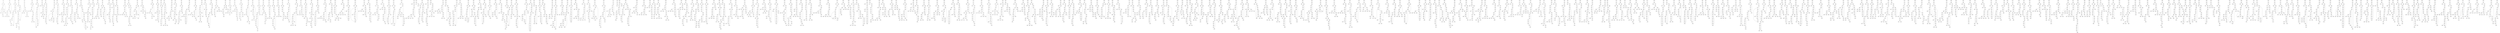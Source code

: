 strict graph "" {
	graph [inputscale=72,
		notranslate=True
	];
	0	[element=6];
	1	[element=6];
	0 -- 1;
	2	[element=8];
	1 -- 2;
	3	[element=7];
	1 -- 3;
	4	[element=6];
	3 -- 4;
	14	[element=6];
	3 -- 14;
	5	[element=6];
	4 -- 5;
	6	[element=6];
	5 -- 6;
	8	[element=6];
	5 -- 8;
	9	[element=8];
	5 -- 9;
	7	[element=6];
	6 -- 7;
	7 -- 8;
	10	[element=6];
	9 -- 10;
	11	[element=6];
	10 -- 11;
	13	[element=6];
	10 -- 13;
	10 -- 14;
	12	[element=6];
	11 -- 12;
	12 -- 13;
	15	[element=6];
	16	[element=6];
	15 -- 16;
	17	[element=8];
	16 -- 17;
	18	[element=7];
	16 -- 18;
	19	[element=6];
	18 -- 19;
	23	[element=6];
	18 -- 23;
	20	[element=6];
	19 -- 20;
	21	[element=6];
	20 -- 21;
	22	[element=6];
	21 -- 22;
	24	[element=6];
	21 -- 24;
	29	[element=6];
	21 -- 29;
	22 -- 23;
	25	[element=6];
	24 -- 25;
	26	[element=6];
	25 -- 26;
	27	[element=9];
	26 -- 27;
	28	[element=9];
	26 -- 28;
	26 -- 29;
	30	[element=6];
	31	[element=6];
	30 -- 31;
	32	[element=8];
	31 -- 32;
	33	[element=7];
	31 -- 33;
	34	[element=6];
	33 -- 34;
	49	[element=6];
	33 -- 49;
	35	[element=6];
	34 -- 35;
	36	[element=6];
	35 -- 36;
	37	[element=7];
	36 -- 37;
	48	[element=6];
	36 -- 48;
	38	[element=7];
	37 -- 38;
	47	[element=6];
	37 -- 47;
	39	[element=7];
	38 -- 39;
	40	[element=6];
	39 -- 40;
	41	[element=6];
	40 -- 41;
	40 -- 47;
	42	[element=8];
	41 -- 42;
	43	[element=7];
	41 -- 43;
	44	[element=7];
	43 -- 44;
	45	[element=6];
	44 -- 45;
	46	[element=8];
	45 -- 46;
	45 -- 47;
	48 -- 49;
	50	[element=6];
	51	[element=7];
	50 -- 51;
	52	[element=6];
	51 -- 52;
	53	[element=8];
	52 -- 53;
	54	[element=6];
	52 -- 54;
	55	[element=6];
	54 -- 55;
	71	[element=6];
	54 -- 71;
	56	[element=6];
	55 -- 56;
	57	[element=6];
	56 -- 57;
	58	[element=7];
	56 -- 58;
	59	[element=6];
	58 -- 59;
	60	[element=8];
	59 -- 60;
	59 -- 71;
	61	[element=7];
	60 -- 61;
	62	[element=6];
	61 -- 62;
	63	[element=6];
	62 -- 63;
	62 -- 71;
	64	[element=6];
	63 -- 64;
	69	[element=6];
	63 -- 69;
	65	[element=6];
	64 -- 65;
	66	[element=7];
	64 -- 66;
	67	[element=7];
	66 -- 67;
	68	[element=6];
	67 -- 68;
	67 -- 69;
	70	[element=6];
	69 -- 70;
	72	[element=6];
	73	[element=6];
	72 -- 73;
	74	[element=8];
	73 -- 74;
	75	[element=6];
	74 -- 75;
	76	[element=6];
	75 -- 76;
	84	[element=6];
	75 -- 84;
	77	[element=6];
	76 -- 77;
	78	[element=8];
	77 -- 78;
	79	[element=6];
	77 -- 79;
	77 -- 84;
	80	[element=7];
	79 -- 80;
	81	[element=6];
	80 -- 81;
	82	[element=6];
	81 -- 82;
	83	[element=8];
	81 -- 83;
	85	[element=6];
	84 -- 85;
	86	[element=6];
	84 -- 86;
	87	[element=6];
	88	[element=6];
	87 -- 88;
	89	[element=8];
	88 -- 89;
	90	[element=7];
	88 -- 90;
	91	[element=6];
	90 -- 91;
	97	[element=6];
	90 -- 97;
	92	[element=6];
	91 -- 92;
	93	[element=16];
	92 -- 93;
	94	[element=8];
	93 -- 94;
	95	[element=8];
	93 -- 95;
	96	[element=6];
	93 -- 96;
	96 -- 97;
	98	[element=6];
	97 -- 98;
	99	[element=6];
	98 -- 99;
	103	[element=8];
	98 -- 103;
	100	[element=6];
	99 -- 100;
	101	[element=6];
	100 -- 101;
	102	[element=6];
	101 -- 102;
	101 -- 103;
	104	[element=6];
	105	[element=6];
	104 -- 105;
	106	[element=8];
	105 -- 106;
	107	[element=7];
	105 -- 107;
	108	[element=6];
	107 -- 108;
	109	[element=6];
	108 -- 109;
	119	[element=6];
	108 -- 119;
	110	[element=6];
	109 -- 110;
	111	[element=6];
	110 -- 111;
	112	[element=6];
	111 -- 112;
	120	[element=6];
	111 -- 120;
	113	[element=6];
	112 -- 113;
	114	[element=6];
	113 -- 114;
	115	[element=6];
	114 -- 115;
	116	[element=6];
	115 -- 116;
	115 -- 120;
	117	[element=6];
	116 -- 117;
	118	[element=6];
	117 -- 118;
	118 -- 119;
	119 -- 120;
	121	[element=6];
	122	[element=6];
	121 -- 122;
	123	[element=16];
	122 -- 123;
	124	[element=8];
	123 -- 124;
	125	[element=8];
	123 -- 125;
	126	[element=6];
	123 -- 126;
	127	[element=6];
	126 -- 127;
	136	[element=6];
	126 -- 136;
	128	[element=7];
	127 -- 128;
	129	[element=6];
	128 -- 129;
	130	[element=8];
	129 -- 130;
	131	[element=6];
	129 -- 131;
	132	[element=6];
	131 -- 132;
	131 -- 136;
	133	[element=8];
	132 -- 133;
	134	[element=7];
	132 -- 134;
	135	[element=6];
	134 -- 135;
	137	[element=6];
	138	[element=6];
	137 -- 138;
	139	[element=8];
	138 -- 139;
	140	[element=7];
	138 -- 140;
	141	[element=6];
	140 -- 141;
	142	[element=6];
	141 -- 142;
	145	[element=6];
	141 -- 145;
	143	[element=8];
	142 -- 143;
	144	[element=6];
	143 -- 144;
	144 -- 145;
	146	[element=8];
	145 -- 146;
	147	[element=6];
	146 -- 147;
	148	[element=6];
	147 -- 148;
	151	[element=6];
	147 -- 151;
	149	[element=7];
	148 -- 149;
	150	[element=7];
	149 -- 150;
	150 -- 151;
	152	[element=6];
	153	[element=8];
	152 -- 153;
	154	[element=6];
	153 -- 154;
	155	[element=6];
	154 -- 155;
	156	[element=7];
	155 -- 156;
	157	[element=6];
	156 -- 157;
	168	[element=6];
	156 -- 168;
	158	[element=8];
	157 -- 158;
	159	[element=7];
	157 -- 159;
	160	[element=6];
	159 -- 160;
	161	[element=6];
	160 -- 161;
	160 -- 168;
	162	[element=7];
	161 -- 162;
	163	[element=6];
	162 -- 163;
	166	[element=6];
	162 -- 166;
	164	[element=6];
	163 -- 164;
	165	[element=8];
	163 -- 165;
	167	[element=6];
	166 -- 167;
	167 -- 168;
	169	[element=6];
	170	[element=6];
	169 -- 170;
	171	[element=8];
	170 -- 171;
	172	[element=7];
	170 -- 172;
	173	[element=6];
	172 -- 173;
	178	[element=6];
	172 -- 178;
	174	[element=6];
	173 -- 174;
	175	[element=6];
	174 -- 175;
	176	[element=6];
	175 -- 176;
	175 -- 178;
	177	[element=6];
	176 -- 177;
	177 -- 178;
	179	[element=6];
	178 -- 179;
	180	[element=6];
	179 -- 180;
	183	[element=16];
	179 -- 183;
	181	[element=6];
	180 -- 181;
	182	[element=6];
	181 -- 182;
	182 -- 183;
	184	[element=6];
	185	[element=6];
	184 -- 185;
	186	[element=8];
	185 -- 186;
	187	[element=7];
	185 -- 187;
	188	[element=6];
	187 -- 188;
	202	[element=6];
	187 -- 202;
	189	[element=6];
	188 -- 189;
	190	[element=6];
	189 -- 190;
	191	[element=7];
	190 -- 191;
	192	[element=16];
	191 -- 192;
	201	[element=6];
	191 -- 201;
	193	[element=8];
	192 -- 193;
	194	[element=8];
	192 -- 194;
	195	[element=6];
	192 -- 195;
	196	[element=6];
	195 -- 196;
	200	[element=16];
	195 -- 200;
	197	[element=6];
	196 -- 197;
	198	[element=6];
	197 -- 198;
	199	[element=17];
	198 -- 199;
	198 -- 200;
	201 -- 202;
	203	[element=6];
	204	[element=6];
	203 -- 204;
	205	[element=8];
	204 -- 205;
	206	[element=7];
	204 -- 206;
	207	[element=6];
	206 -- 207;
	208	[element=6];
	207 -- 208;
	212	[element=6];
	207 -- 212;
	209	[element=6];
	208 -- 209;
	210	[element=6];
	209 -- 210;
	211	[element=6];
	210 -- 211;
	211 -- 212;
	213	[element=7];
	212 -- 213;
	214	[element=6];
	213 -- 214;
	220	[element=7];
	213 -- 220;
	215	[element=6];
	214 -- 215;
	216	[element=6];
	215 -- 216;
	217	[element=6];
	216 -- 217;
	216 -- 220;
	218	[element=7];
	217 -- 218;
	219	[element=8];
	217 -- 219;
	221	[element=6];
	222	[element=7];
	221 -- 222;
	223	[element=6];
	222 -- 223;
	224	[element=8];
	223 -- 224;
	225	[element=6];
	223 -- 225;
	226	[element=6];
	225 -- 226;
	227	[element=6];
	226 -- 227;
	228	[element=7];
	227 -- 228;
	236	[element=16];
	227 -- 236;
	229	[element=6];
	228 -- 229;
	230	[element=6];
	229 -- 230;
	235	[element=6];
	229 -- 235;
	231	[element=6];
	230 -- 231;
	232	[element=17];
	231 -- 232;
	233	[element=6];
	231 -- 233;
	234	[element=6];
	233 -- 234;
	234 -- 235;
	235 -- 236;
	237	[element=6];
	238	[element=6];
	237 -- 238;
	239	[element=8];
	238 -- 239;
	240	[element=7];
	238 -- 240;
	241	[element=6];
	240 -- 241;
	242	[element=6];
	241 -- 242;
	243	[element=6];
	242 -- 243;
	252	[element=6];
	242 -- 252;
	244	[element=7];
	243 -- 244;
	245	[element=6];
	244 -- 245;
	251	[element=7];
	244 -- 251;
	246	[element=6];
	245 -- 246;
	250	[element=6];
	245 -- 250;
	247	[element=6];
	246 -- 247;
	248	[element=6];
	247 -- 248;
	249	[element=6];
	248 -- 249;
	249 -- 250;
	251 -- 252;
	253	[element=6];
	252 -- 253;
	254	[element=6];
	253 -- 254;
	255	[element=6];
	253 -- 255;
	256	[element=6];
	257	[element=7];
	256 -- 257;
	258	[element=6];
	257 -- 258;
	259	[element=8];
	258 -- 259;
	260	[element=6];
	258 -- 260;
	261	[element=6];
	260 -- 261;
	262	[element=7];
	261 -- 262;
	276	[element=7];
	261 -- 276;
	263	[element=6];
	262 -- 263;
	264	[element=7];
	263 -- 264;
	275	[element=7];
	263 -- 275;
	265	[element=6];
	264 -- 265;
	266	[element=6];
	265 -- 266;
	267	[element=6];
	266 -- 267;
	268	[element=6];
	267 -- 268;
	267 -- 275;
	269	[element=6];
	268 -- 269;
	274	[element=6];
	268 -- 274;
	270	[element=6];
	269 -- 270;
	271	[element=6];
	270 -- 271;
	272	[element=9];
	271 -- 272;
	273	[element=6];
	271 -- 273;
	273 -- 274;
	275 -- 276;
	277	[element=6];
	278	[element=6];
	277 -- 278;
	279	[element=8];
	278 -- 279;
	280	[element=7];
	278 -- 280;
	281	[element=6];
	280 -- 281;
	282	[element=6];
	281 -- 282;
	294	[element=6];
	281 -- 294;
	283	[element=6];
	282 -- 283;
	284	[element=6];
	283 -- 284;
	285	[element=8];
	284 -- 285;
	286	[element=6];
	284 -- 286;
	293	[element=6];
	284 -- 293;
	287	[element=6];
	286 -- 287;
	292	[element=6];
	286 -- 292;
	288	[element=6];
	287 -- 288;
	289	[element=6];
	288 -- 289;
	290	[element=6];
	289 -- 290;
	291	[element=9];
	290 -- 291;
	290 -- 292;
	293 -- 294;
	295	[element=6];
	296	[element=6];
	295 -- 296;
	297	[element=8];
	296 -- 297;
	298	[element=7];
	296 -- 298;
	299	[element=6];
	298 -- 299;
	300	[element=6];
	299 -- 300;
	304	[element=6];
	299 -- 304;
	301	[element=6];
	300 -- 301;
	302	[element=6];
	301 -- 302;
	303	[element=6];
	302 -- 303;
	303 -- 304;
	305	[element=8];
	304 -- 305;
	306	[element=6];
	305 -- 306;
	307	[element=6];
	306 -- 307;
	313	[element=6];
	306 -- 313;
	308	[element=6];
	307 -- 308;
	309	[element=6];
	308 -- 309;
	310	[element=6];
	309 -- 310;
	311	[element=6];
	310 -- 311;
	310 -- 313;
	312	[element=7];
	311 -- 312;
	314	[element=6];
	315	[element=6];
	314 -- 315;
	316	[element=8];
	315 -- 316;
	317	[element=7];
	315 -- 317;
	318	[element=6];
	317 -- 318;
	319	[element=6];
	318 -- 319;
	320	[element=6];
	319 -- 320;
	325	[element=6];
	319 -- 325;
	321	[element=6];
	320 -- 321;
	322	[element=6];
	321 -- 322;
	323	[element=6];
	322 -- 323;
	326	[element=6];
	322 -- 326;
	324	[element=6];
	323 -- 324;
	323 -- 326;
	324 -- 325;
	327	[element=9];
	326 -- 327;
	328	[element=9];
	326 -- 328;
	329	[element=6];
	330	[element=7];
	329 -- 330;
	331	[element=6];
	330 -- 331;
	332	[element=8];
	331 -- 332;
	333	[element=6];
	331 -- 333;
	334	[element=6];
	333 -- 334;
	340	[element=7];
	333 -- 340;
	335	[element=6];
	334 -- 335;
	339	[element=6];
	334 -- 339;
	336	[element=6];
	335 -- 336;
	337	[element=6];
	336 -- 337;
	338	[element=6];
	337 -- 338;
	338 -- 339;
	341	[element=16];
	340 -- 341;
	348	[element=6];
	340 -- 348;
	342	[element=6];
	341 -- 342;
	343	[element=6];
	342 -- 343;
	347	[element=6];
	342 -- 347;
	344	[element=6];
	343 -- 344;
	345	[element=6];
	344 -- 345;
	346	[element=6];
	345 -- 346;
	346 -- 347;
	347 -- 348;
	349	[element=8];
	348 -- 349;
	350	[element=6];
	351	[element=6];
	350 -- 351;
	352	[element=8];
	351 -- 352;
	353	[element=7];
	351 -- 353;
	354	[element=6];
	353 -- 354;
	355	[element=6];
	354 -- 355;
	356	[element=8];
	355 -- 356;
	357	[element=6];
	356 -- 357;
	358	[element=6];
	357 -- 358;
	363	[element=6];
	357 -- 363;
	359	[element=6];
	358 -- 359;
	360	[element=6];
	358 -- 360;
	361	[element=6];
	360 -- 361;
	362	[element=6];
	361 -- 362;
	362 -- 363;
	364	[element=6];
	363 -- 364;
	365	[element=6];
	366	[element=6];
	365 -- 366;
	367	[element=8];
	366 -- 367;
	368	[element=7];
	366 -- 368;
	369	[element=6];
	368 -- 369;
	370	[element=6];
	369 -- 370;
	371	[element=6];
	369 -- 371;
	372	[element=7];
	371 -- 372;
	382	[element=16];
	371 -- 382;
	373	[element=7];
	372 -- 373;
	374	[element=6];
	373 -- 374;
	375	[element=6];
	374 -- 375;
	374 -- 382;
	376	[element=6];
	375 -- 376;
	380	[element=6];
	375 -- 380;
	377	[element=6];
	376 -- 377;
	378	[element=6];
	377 -- 378;
	379	[element=6];
	378 -- 379;
	379 -- 380;
	381	[element=9];
	380 -- 381;
	383	[element=6];
	384	[element=7];
	383 -- 384;
	385	[element=6];
	384 -- 385;
	386	[element=8];
	385 -- 386;
	387	[element=6];
	385 -- 387;
	388	[element=6];
	387 -- 388;
	389	[element=6];
	388 -- 389;
	397	[element=7];
	388 -- 397;
	390	[element=16];
	389 -- 390;
	391	[element=6];
	390 -- 391;
	392	[element=6];
	391 -- 392;
	391 -- 397;
	393	[element=6];
	392 -- 393;
	396	[element=6];
	392 -- 396;
	394	[element=6];
	393 -- 394;
	395	[element=8];
	394 -- 395;
	395 -- 396;
	398	[element=6];
	399	[element=7];
	398 -- 399;
	400	[element=6];
	399 -- 400;
	401	[element=8];
	400 -- 401;
	402	[element=6];
	400 -- 402;
	403	[element=7];
	402 -- 403;
	410	[element=6];
	402 -- 410;
	404	[element=7];
	403 -- 404;
	405	[element=6];
	404 -- 405;
	406	[element=6];
	405 -- 406;
	405 -- 410;
	407	[element=9];
	406 -- 407;
	408	[element=9];
	406 -- 408;
	409	[element=9];
	406 -- 409;
	411	[element=6];
	410 -- 411;
	412	[element=6];
	411 -- 412;
	413	[element=6];
	411 -- 413;
	414	[element=6];
	415	[element=6];
	414 -- 415;
	416	[element=8];
	415 -- 416;
	417	[element=7];
	415 -- 417;
	418	[element=6];
	417 -- 418;
	419	[element=6];
	417 -- 419;
	420	[element=6];
	419 -- 420;
	421	[element=6];
	419 -- 421;
	422	[element=6];
	421 -- 422;
	433	[element=6];
	421 -- 433;
	423	[element=6];
	422 -- 423;
	424	[element=6];
	423 -- 424;
	425	[element=6];
	424 -- 425;
	426	[element=7];
	425 -- 426;
	425 -- 433;
	427	[element=6];
	426 -- 427;
	430	[element=16];
	426 -- 430;
	428	[element=6];
	427 -- 428;
	429	[element=6];
	428 -- 429;
	429 -- 430;
	431	[element=8];
	430 -- 431;
	432	[element=8];
	430 -- 432;
	434	[element=6];
	435	[element=7];
	434 -- 435;
	436	[element=6];
	435 -- 436;
	437	[element=8];
	436 -- 437;
	438	[element=6];
	436 -- 438;
	439	[element=6];
	438 -- 439;
	449	[element=6];
	438 -- 449;
	450	[element=6];
	438 -- 450;
	440	[element=6];
	439 -- 440;
	441	[element=6];
	440 -- 441;
	442	[element=6];
	440 -- 442;
	448	[element=6];
	440 -- 448;
	443	[element=6];
	442 -- 443;
	444	[element=6];
	443 -- 444;
	445	[element=6];
	443 -- 445;
	443 -- 450;
	446	[element=6];
	445 -- 446;
	447	[element=8];
	446 -- 447;
	446 -- 448;
	446 -- 449;
	451	[element=6];
	452	[element=7];
	451 -- 452;
	453	[element=6];
	452 -- 453;
	454	[element=8];
	453 -- 454;
	455	[element=6];
	453 -- 455;
	456	[element=6];
	455 -- 456;
	460	[element=6];
	455 -- 460;
	462	[element=6];
	455 -- 462;
	457	[element=6];
	456 -- 457;
	458	[element=6];
	457 -- 458;
	457 -- 460;
	461	[element=8];
	457 -- 461;
	459	[element=8];
	458 -- 459;
	461 -- 462;
	463	[element=6];
	462 -- 463;
	465	[element=6];
	462 -- 465;
	464	[element=8];
	463 -- 464;
	464 -- 465;
	466	[element=6];
	467	[element=6];
	466 -- 467;
	468	[element=8];
	467 -- 468;
	469	[element=7];
	467 -- 469;
	470	[element=6];
	469 -- 470;
	480	[element=6];
	469 -- 480;
	471	[element=6];
	470 -- 471;
	472	[element=6];
	471 -- 472;
	477	[element=6];
	471 -- 477;
	473	[element=16];
	472 -- 473;
	474	[element=8];
	473 -- 474;
	475	[element=8];
	473 -- 475;
	476	[element=6];
	473 -- 476;
	476 -- 477;
	478	[element=6];
	477 -- 478;
	477 -- 480;
	479	[element=7];
	478 -- 479;
	481	[element=6];
	482	[element=6];
	481 -- 482;
	483	[element=8];
	482 -- 483;
	484	[element=7];
	482 -- 484;
	485	[element=6];
	484 -- 485;
	498	[element=6];
	484 -- 498;
	486	[element=6];
	485 -- 486;
	487	[element=6];
	486 -- 487;
	488	[element=16];
	487 -- 488;
	487 -- 498;
	489	[element=8];
	488 -- 489;
	490	[element=8];
	488 -- 490;
	491	[element=6];
	488 -- 491;
	492	[element=6];
	491 -- 492;
	497	[element=6];
	491 -- 497;
	493	[element=6];
	492 -- 493;
	494	[element=6];
	493 -- 494;
	495	[element=9];
	494 -- 495;
	496	[element=6];
	494 -- 496;
	496 -- 497;
	499	[element=6];
	500	[element=7];
	499 -- 500;
	501	[element=6];
	500 -- 501;
	502	[element=8];
	501 -- 502;
	503	[element=6];
	501 -- 503;
	504	[element=6];
	503 -- 504;
	508	[element=6];
	503 -- 508;
	505	[element=6];
	504 -- 505;
	506	[element=6];
	505 -- 506;
	507	[element=6];
	506 -- 507;
	507 -- 508;
	509	[element=6];
	508 -- 509;
	510	[element=6];
	509 -- 510;
	511	[element=7];
	510 -- 511;
	514	[element=7];
	510 -- 514;
	512	[element=6];
	511 -- 512;
	513	[element=7];
	512 -- 513;
	513 -- 514;
	515	[element=6];
	516	[element=6];
	515 -- 516;
	517	[element=8];
	516 -- 517;
	518	[element=7];
	516 -- 518;
	519	[element=6];
	518 -- 519;
	533	[element=6];
	518 -- 533;
	520	[element=6];
	519 -- 520;
	521	[element=6];
	520 -- 521;
	522	[element=6];
	521 -- 522;
	523	[element=6];
	522 -- 523;
	522 -- 533;
	524	[element=7];
	523 -- 524;
	527	[element=6];
	523 -- 527;
	525	[element=7];
	524 -- 525;
	526	[element=6];
	525 -- 526;
	526 -- 527;
	528	[element=7];
	527 -- 528;
	529	[element=16];
	528 -- 529;
	530	[element=6];
	529 -- 530;
	531	[element=8];
	529 -- 531;
	532	[element=8];
	529 -- 532;
	534	[element=6];
	535	[element=6];
	534 -- 535;
	536	[element=6];
	535 -- 536;
	537	[element=6];
	536 -- 537;
	549	[element=7];
	536 -- 549;
	538	[element=16];
	537 -- 538;
	539	[element=6];
	538 -- 539;
	540	[element=7];
	539 -- 540;
	539 -- 549;
	541	[element=6];
	540 -- 541;
	548	[element=7];
	540 -- 548;
	542	[element=6];
	541 -- 542;
	543	[element=6];
	542 -- 543;
	547	[element=6];
	542 -- 547;
	544	[element=8];
	543 -- 544;
	545	[element=7];
	543 -- 545;
	546	[element=6];
	545 -- 546;
	547 -- 548;
	550	[element=6];
	551	[element=6];
	550 -- 551;
	552	[element=8];
	551 -- 552;
	553	[element=7];
	551 -- 553;
	554	[element=6];
	553 -- 554;
	555	[element=6];
	554 -- 555;
	559	[element=6];
	554 -- 559;
	556	[element=6];
	555 -- 556;
	557	[element=6];
	556 -- 557;
	558	[element=6];
	557 -- 558;
	566	[element=8];
	557 -- 566;
	558 -- 559;
	560	[element=6];
	558 -- 560;
	561	[element=6];
	560 -- 561;
	562	[element=6];
	561 -- 562;
	563	[element=6];
	562 -- 563;
	565	[element=6];
	562 -- 565;
	562 -- 566;
	564	[element=6];
	563 -- 564;
	564 -- 565;
	567	[element=6];
	568	[element=7];
	567 -- 568;
	569	[element=6];
	568 -- 569;
	570	[element=8];
	569 -- 570;
	571	[element=6];
	569 -- 571;
	572	[element=6];
	571 -- 572;
	584	[element=8];
	571 -- 584;
	573	[element=6];
	572 -- 573;
	574	[element=6];
	573 -- 574;
	583	[element=7];
	573 -- 583;
	575	[element=6];
	574 -- 575;
	579	[element=6];
	574 -- 579;
	576	[element=6];
	575 -- 576;
	577	[element=6];
	576 -- 577;
	578	[element=6];
	577 -- 578;
	582	[element=8];
	577 -- 582;
	578 -- 579;
	580	[element=6];
	578 -- 580;
	581	[element=6];
	580 -- 581;
	581 -- 582;
	583 -- 584;
	585	[element=6];
	586	[element=6];
	585 -- 586;
	587	[element=6];
	586 -- 587;
	588	[element=7];
	587 -- 588;
	603	[element=7];
	587 -- 603;
	589	[element=6];
	588 -- 589;
	590	[element=6];
	589 -- 590;
	602	[element=7];
	589 -- 602;
	591	[element=6];
	590 -- 591;
	601	[element=6];
	590 -- 601;
	592	[element=7];
	591 -- 592;
	593	[element=6];
	592 -- 593;
	596	[element=6];
	592 -- 596;
	594	[element=6];
	593 -- 594;
	595	[element=8];
	593 -- 595;
	597	[element=6];
	596 -- 597;
	598	[element=6];
	597 -- 598;
	597 -- 601;
	599	[element=7];
	598 -- 599;
	600	[element=7];
	599 -- 600;
	600 -- 601;
	602 -- 603;
	604	[element=6];
	605	[element=7];
	604 -- 605;
	606	[element=6];
	605 -- 606;
	607	[element=8];
	606 -- 607;
	608	[element=6];
	606 -- 608;
	609	[element=6];
	608 -- 609;
	621	[element=8];
	608 -- 621;
	610	[element=6];
	609 -- 610;
	611	[element=6];
	610 -- 611;
	620	[element=6];
	610 -- 620;
	612	[element=6];
	611 -- 612;
	616	[element=6];
	611 -- 616;
	613	[element=9];
	612 -- 613;
	614	[element=9];
	612 -- 614;
	615	[element=9];
	612 -- 615;
	617	[element=6];
	616 -- 617;
	618	[element=8];
	617 -- 618;
	619	[element=7];
	617 -- 619;
	619 -- 620;
	620 -- 621;
	622	[element=6];
	623	[element=8];
	622 -- 623;
	624	[element=6];
	623 -- 624;
	625	[element=6];
	624 -- 625;
	637	[element=6];
	624 -- 637;
	638	[element=6];
	624 -- 638;
	626	[element=6];
	625 -- 626;
	627	[element=6];
	626 -- 627;
	636	[element=6];
	626 -- 636;
	628	[element=6];
	627 -- 628;
	629	[element=6];
	628 -- 629;
	628 -- 638;
	630	[element=6];
	629 -- 630;
	631	[element=6];
	630 -- 631;
	630 -- 636;
	630 -- 637;
	632	[element=7];
	631 -- 632;
	633	[element=6];
	632 -- 633;
	634	[element=6];
	633 -- 634;
	635	[element=8];
	633 -- 635;
	639	[element=6];
	640	[element=6];
	639 -- 640;
	641	[element=8];
	640 -- 641;
	642	[element=7];
	640 -- 642;
	643	[element=6];
	642 -- 643;
	644	[element=6];
	643 -- 644;
	645	[element=8];
	644 -- 645;
	646	[element=6];
	644 -- 646;
	647	[element=6];
	646 -- 647;
	650	[element=16];
	646 -- 650;
	648	[element=7];
	647 -- 648;
	649	[element=6];
	648 -- 649;
	649 -- 650;
	651	[element=6];
	652	[element=6];
	651 -- 652;
	653	[element=8];
	652 -- 653;
	654	[element=7];
	652 -- 654;
	655	[element=6];
	654 -- 655;
	656	[element=6];
	655 -- 656;
	657	[element=7];
	656 -- 657;
	669	[element=8];
	656 -- 669;
	658	[element=6];
	657 -- 658;
	659	[element=6];
	658 -- 659;
	668	[element=7];
	658 -- 668;
	660	[element=6];
	659 -- 660;
	667	[element=8];
	659 -- 667;
	661	[element=7];
	660 -- 661;
	662	[element=6];
	661 -- 662;
	665	[element=6];
	661 -- 665;
	663	[element=6];
	662 -- 663;
	664	[element=6];
	663 -- 664;
	664 -- 665;
	666	[element=6];
	665 -- 666;
	666 -- 667;
	668 -- 669;
	670	[element=6];
	671	[element=7];
	670 -- 671;
	672	[element=6];
	671 -- 672;
	673	[element=8];
	672 -- 673;
	674	[element=6];
	672 -- 674;
	675	[element=6];
	674 -- 675;
	681	[element=6];
	674 -- 681;
	685	[element=6];
	674 -- 685;
	676	[element=6];
	675 -- 676;
	680	[element=6];
	675 -- 680;
	677	[element=6];
	676 -- 677;
	678	[element=6];
	677 -- 678;
	679	[element=7];
	678 -- 679;
	679 -- 680;
	682	[element=6];
	681 -- 682;
	683	[element=9];
	682 -- 683;
	684	[element=9];
	682 -- 684;
	682 -- 685;
	686	[element=6];
	687	[element=7];
	686 -- 687;
	688	[element=6];
	687 -- 688;
	689	[element=8];
	688 -- 689;
	690	[element=6];
	688 -- 690;
	691	[element=6];
	690 -- 691;
	697	[element=7];
	690 -- 697;
	692	[element=6];
	691 -- 692;
	695	[element=7];
	691 -- 695;
	693	[element=7];
	692 -- 693;
	694	[element=6];
	693 -- 694;
	694 -- 695;
	696	[element=6];
	695 -- 696;
	698	[element=6];
	697 -- 698;
	699	[element=6];
	697 -- 699;
	700	[element=6];
	701	[element=7];
	700 -- 701;
	702	[element=6];
	701 -- 702;
	703	[element=8];
	702 -- 703;
	704	[element=6];
	702 -- 704;
	705	[element=6];
	704 -- 705;
	713	[element=16];
	704 -- 713;
	706	[element=6];
	705 -- 706;
	707	[element=16];
	706 -- 707;
	712	[element=6];
	706 -- 712;
	708	[element=8];
	707 -- 708;
	709	[element=8];
	707 -- 709;
	710	[element=7];
	707 -- 710;
	711	[element=6];
	710 -- 711;
	712 -- 713;
	714	[element=6];
	715	[element=7];
	714 -- 715;
	716	[element=6];
	715 -- 716;
	717	[element=8];
	716 -- 717;
	718	[element=6];
	716 -- 718;
	719	[element=6];
	718 -- 719;
	727	[element=6];
	718 -- 727;
	720	[element=6];
	719 -- 720;
	719 -- 727;
	721	[element=6];
	720 -- 721;
	725	[element=6];
	720 -- 725;
	722	[element=6];
	721 -- 722;
	723	[element=7];
	722 -- 723;
	724	[element=6];
	723 -- 724;
	724 -- 725;
	726	[element=17];
	725 -- 726;
	728	[element=6];
	727 -- 728;
	729	[element=6];
	727 -- 729;
	730	[element=6];
	731	[element=6];
	730 -- 731;
	732	[element=8];
	731 -- 732;
	733	[element=7];
	731 -- 733;
	734	[element=6];
	733 -- 734;
	743	[element=6];
	733 -- 743;
	735	[element=6];
	734 -- 735;
	736	[element=6];
	735 -- 736;
	737	[element=6];
	736 -- 737;
	738	[element=6];
	737 -- 738;
	742	[element=8];
	737 -- 742;
	737 -- 743;
	739	[element=6];
	738 -- 739;
	740	[element=6];
	739 -- 740;
	741	[element=6];
	740 -- 741;
	741 -- 742;
	744	[element=6];
	743 -- 744;
	745	[element=7];
	744 -- 745;
	746	[element=6];
	747	[element=6];
	746 -- 747;
	748	[element=6];
	747 -- 748;
	749	[element=7];
	748 -- 749;
	757	[element=6];
	748 -- 757;
	750	[element=6];
	749 -- 750;
	751	[element=6];
	750 -- 751;
	756	[element=7];
	750 -- 756;
	752	[element=6];
	751 -- 752;
	753	[element=6];
	752 -- 753;
	754	[element=17];
	753 -- 754;
	755	[element=6];
	753 -- 755;
	755 -- 756;
	756 -- 757;
	758	[element=6];
	757 -- 758;
	759	[element=8];
	758 -- 759;
	760	[element=7];
	758 -- 760;
	761	[element=6];
	760 -- 761;
	762	[element=6];
	763	[element=7];
	762 -- 763;
	764	[element=6];
	763 -- 764;
	765	[element=8];
	764 -- 765;
	766	[element=6];
	764 -- 766;
	767	[element=6];
	766 -- 767;
	774	[element=16];
	766 -- 774;
	768	[element=6];
	767 -- 768;
	769	[element=6];
	768 -- 769;
	770	[element=6];
	768 -- 770;
	773	[element=7];
	768 -- 773;
	771	[element=6];
	770 -- 771;
	772	[element=6];
	771 -- 772;
	772 -- 773;
	773 -- 774;
	775	[element=8];
	774 -- 775;
	776	[element=8];
	774 -- 776;
	777	[element=6];
	778	[element=7];
	777 -- 778;
	779	[element=6];
	778 -- 779;
	780	[element=8];
	779 -- 780;
	781	[element=6];
	779 -- 781;
	782	[element=6];
	781 -- 782;
	797	[element=6];
	781 -- 797;
	783	[element=6];
	782 -- 783;
	784	[element=6];
	783 -- 784;
	785	[element=7];
	784 -- 785;
	796	[element=6];
	784 -- 796;
	786	[element=6];
	785 -- 786;
	794	[element=6];
	785 -- 794;
	787	[element=7];
	786 -- 787;
	788	[element=6];
	787 -- 788;
	789	[element=6];
	788 -- 789;
	793	[element=6];
	788 -- 793;
	790	[element=6];
	789 -- 790;
	791	[element=6];
	790 -- 791;
	792	[element=6];
	791 -- 792;
	792 -- 793;
	793 -- 794;
	795	[element=8];
	794 -- 795;
	796 -- 797;
	798	[element=6];
	799	[element=7];
	798 -- 799;
	800	[element=6];
	799 -- 800;
	801	[element=8];
	800 -- 801;
	802	[element=6];
	800 -- 802;
	803	[element=6];
	802 -- 803;
	805	[element=6];
	802 -- 805;
	804	[element=6];
	803 -- 804;
	814	[element=8];
	803 -- 814;
	804 -- 805;
	806	[element=6];
	805 -- 806;
	813	[element=6];
	805 -- 813;
	807	[element=6];
	806 -- 807;
	811	[element=6];
	806 -- 811;
	808	[element=6];
	807 -- 808;
	809	[element=6];
	808 -- 809;
	810	[element=6];
	809 -- 810;
	810 -- 811;
	812	[element=6];
	811 -- 812;
	813 -- 814;
	815	[element=6];
	816	[element=7];
	815 -- 816;
	817	[element=6];
	816 -- 817;
	818	[element=8];
	817 -- 818;
	819	[element=6];
	817 -- 819;
	820	[element=8];
	819 -- 820;
	824	[element=6];
	819 -- 824;
	821	[element=6];
	820 -- 821;
	822	[element=6];
	821 -- 822;
	823	[element=8];
	822 -- 823;
	823 -- 824;
	825	[element=6];
	824 -- 825;
	826	[element=9];
	825 -- 826;
	827	[element=9];
	825 -- 827;
	828	[element=9];
	825 -- 828;
	829	[element=6];
	830	[element=7];
	829 -- 830;
	831	[element=6];
	830 -- 831;
	832	[element=8];
	831 -- 832;
	833	[element=6];
	831 -- 833;
	834	[element=6];
	833 -- 834;
	837	[element=6];
	833 -- 837;
	835	[element=7];
	834 -- 835;
	836	[element=7];
	835 -- 836;
	836 -- 837;
	838	[element=6];
	837 -- 838;
	839	[element=6];
	838 -- 839;
	846	[element=8];
	838 -- 846;
	840	[element=6];
	839 -- 840;
	841	[element=6];
	840 -- 841;
	845	[element=6];
	840 -- 845;
	842	[element=6];
	841 -- 842;
	843	[element=6];
	842 -- 843;
	844	[element=6];
	843 -- 844;
	844 -- 845;
	845 -- 846;
	847	[element=6];
	848	[element=7];
	847 -- 848;
	849	[element=6];
	848 -- 849;
	850	[element=8];
	849 -- 850;
	851	[element=6];
	849 -- 851;
	852	[element=7];
	851 -- 852;
	855	[element=6];
	851 -- 855;
	853	[element=6];
	852 -- 853;
	854	[element=16];
	853 -- 854;
	854 -- 855;
	856	[element=16];
	855 -- 856;
	857	[element=7];
	856 -- 857;
	858	[element=8];
	856 -- 858;
	859	[element=8];
	856 -- 859;
	860	[element=6];
	861	[element=7];
	860 -- 861;
	862	[element=6];
	861 -- 862;
	863	[element=8];
	862 -- 863;
	864	[element=6];
	862 -- 864;
	865	[element=6];
	864 -- 865;
	868	[element=7];
	864 -- 868;
	866	[element=7];
	865 -- 866;
	867	[element=6];
	866 -- 867;
	867 -- 868;
	873	[element=6];
	867 -- 873;
	869	[element=6];
	868 -- 869;
	870	[element=6];
	869 -- 870;
	871	[element=6];
	869 -- 871;
	872	[element=6];
	871 -- 872;
	872 -- 873;
	874	[element=6];
	875	[element=6];
	874 -- 875;
	876	[element=8];
	875 -- 876;
	877	[element=7];
	875 -- 877;
	878	[element=6];
	877 -- 878;
	879	[element=6];
	878 -- 879;
	888	[element=6];
	878 -- 888;
	880	[element=6];
	879 -- 880;
	881	[element=6];
	880 -- 881;
	882	[element=7];
	881 -- 882;
	887	[element=6];
	881 -- 887;
	883	[element=7];
	882 -- 883;
	884	[element=6];
	883 -- 884;
	885	[element=8];
	884 -- 885;
	886	[element=6];
	884 -- 886;
	886 -- 887;
	887 -- 888;
	889	[element=6];
	890	[element=6];
	889 -- 890;
	891	[element=8];
	890 -- 891;
	892	[element=7];
	890 -- 892;
	893	[element=6];
	892 -- 893;
	894	[element=6];
	893 -- 894;
	909	[element=6];
	893 -- 909;
	895	[element=6];
	894 -- 895;
	896	[element=6];
	895 -- 896;
	897	[element=6];
	896 -- 897;
	908	[element=6];
	896 -- 908;
	898	[element=6];
	897 -- 898;
	906	[element=6];
	897 -- 906;
	907	[element=6];
	897 -- 907;
	899	[element=6];
	898 -- 899;
	900	[element=6];
	899 -- 900;
	905	[element=6];
	899 -- 905;
	901	[element=6];
	900 -- 901;
	902	[element=6];
	901 -- 902;
	901 -- 907;
	903	[element=6];
	902 -- 903;
	904	[element=8];
	903 -- 904;
	903 -- 905;
	903 -- 906;
	908 -- 909;
	910	[element=6];
	911	[element=7];
	910 -- 911;
	912	[element=6];
	911 -- 912;
	913	[element=8];
	912 -- 913;
	914	[element=6];
	912 -- 914;
	915	[element=7];
	914 -- 915;
	923	[element=6];
	914 -- 923;
	916	[element=6];
	915 -- 916;
	917	[element=8];
	916 -- 917;
	921	[element=6];
	916 -- 921;
	918	[element=6];
	917 -- 918;
	919	[element=6];
	918 -- 919;
	920	[element=6];
	918 -- 920;
	922	[element=6];
	921 -- 922;
	922 -- 923;
	924	[element=17];
	923 -- 924;
	925	[element=6];
	926	[element=6];
	925 -- 926;
	927	[element=8];
	926 -- 927;
	928	[element=7];
	926 -- 928;
	929	[element=6];
	928 -- 929;
	933	[element=6];
	928 -- 933;
	930	[element=6];
	929 -- 930;
	936	[element=6];
	929 -- 936;
	931	[element=6];
	930 -- 931;
	932	[element=6];
	931 -- 932;
	932 -- 933;
	934	[element=6];
	933 -- 934;
	935	[element=6];
	934 -- 935;
	935 -- 936;
	937	[element=7];
	935 -- 937;
	941	[element=6];
	935 -- 941;
	938	[element=6];
	937 -- 938;
	939	[element=8];
	938 -- 939;
	940	[element=7];
	938 -- 940;
	940 -- 941;
	942	[element=8];
	941 -- 942;
	943	[element=6];
	944	[element=6];
	943 -- 944;
	945	[element=8];
	944 -- 945;
	946	[element=7];
	944 -- 946;
	947	[element=6];
	946 -- 947;
	948	[element=6];
	947 -- 948;
	962	[element=6];
	947 -- 962;
	949	[element=6];
	948 -- 949;
	950	[element=6];
	949 -- 950;
	951	[element=9];
	950 -- 951;
	952	[element=6];
	950 -- 952;
	953	[element=7];
	952 -- 953;
	952 -- 962;
	954	[element=6];
	953 -- 954;
	955	[element=8];
	954 -- 955;
	956	[element=6];
	954 -- 956;
	957	[element=7];
	956 -- 957;
	958	[element=6];
	957 -- 958;
	961	[element=7];
	957 -- 961;
	959	[element=7];
	958 -- 959;
	960	[element=6];
	959 -- 960;
	960 -- 961;
	963	[element=6];
	964	[element=7];
	963 -- 964;
	965	[element=6];
	964 -- 965;
	966	[element=8];
	965 -- 966;
	967	[element=6];
	965 -- 967;
	968	[element=6];
	967 -- 968;
	980	[element=7];
	967 -- 980;
	969	[element=6];
	968 -- 969;
	970	[element=6];
	969 -- 970;
	979	[element=7];
	969 -- 979;
	971	[element=6];
	970 -- 971;
	978	[element=6];
	970 -- 978;
	972	[element=7];
	971 -- 972;
	973	[element=6];
	972 -- 973;
	974	[element=6];
	973 -- 974;
	973 -- 978;
	975	[element=6];
	974 -- 975;
	976	[element=6];
	975 -- 976;
	977	[element=6];
	976 -- 977;
	977 -- 978;
	979 -- 980;
	981	[element=6];
	982	[element=6];
	981 -- 982;
	983	[element=8];
	982 -- 983;
	984	[element=7];
	982 -- 984;
	985	[element=6];
	984 -- 985;
	986	[element=6];
	985 -- 986;
	999	[element=6];
	985 -- 999;
	987	[element=6];
	986 -- 987;
	988	[element=6];
	987 -- 988;
	989	[element=8];
	988 -- 989;
	998	[element=6];
	988 -- 998;
	990	[element=6];
	989 -- 990;
	991	[element=6];
	990 -- 991;
	995	[element=6];
	990 -- 995;
	992	[element=9];
	991 -- 992;
	993	[element=9];
	991 -- 993;
	994	[element=9];
	991 -- 994;
	996	[element=6];
	995 -- 996;
	997	[element=8];
	996 -- 997;
	996 -- 998;
	998 -- 999;
	1000	[element=6];
	1001	[element=6];
	1000 -- 1001;
	1002	[element=8];
	1001 -- 1002;
	1003	[element=7];
	1001 -- 1003;
	1004	[element=6];
	1003 -- 1004;
	1005	[element=6];
	1004 -- 1005;
	1006	[element=6];
	1005 -- 1006;
	1016	[element=6];
	1005 -- 1016;
	1007	[element=6];
	1006 -- 1007;
	1008	[element=6];
	1007 -- 1008;
	1015	[element=6];
	1007 -- 1015;
	1009	[element=7];
	1008 -- 1009;
	1013	[element=7];
	1008 -- 1013;
	1010	[element=7];
	1009 -- 1010;
	1011	[element=6];
	1010 -- 1011;
	1012	[element=8];
	1011 -- 1012;
	1011 -- 1013;
	1014	[element=6];
	1013 -- 1014;
	1015 -- 1016;
	1017	[element=8];
	1016 -- 1017;
	1018	[element=6];
	1019	[element=7];
	1018 -- 1019;
	1020	[element=6];
	1019 -- 1020;
	1021	[element=8];
	1020 -- 1021;
	1022	[element=6];
	1020 -- 1022;
	1023	[element=6];
	1022 -- 1023;
	1027	[element=6];
	1022 -- 1027;
	1024	[element=6];
	1023 -- 1024;
	1025	[element=6];
	1024 -- 1025;
	1026	[element=6];
	1025 -- 1026;
	1026 -- 1027;
	1033	[element=7];
	1026 -- 1033;
	1028	[element=6];
	1027 -- 1028;
	1029	[element=6];
	1028 -- 1029;
	1030	[element=6];
	1028 -- 1030;
	1031	[element=6];
	1028 -- 1031;
	1032	[element=6];
	1031 -- 1032;
	1031 -- 1033;
	1034	[element=6];
	1035	[element=6];
	1034 -- 1035;
	1036	[element=8];
	1035 -- 1036;
	1037	[element=7];
	1035 -- 1037;
	1038	[element=6];
	1037 -- 1038;
	1039	[element=6];
	1038 -- 1039;
	1040	[element=6];
	1039 -- 1040;
	1047	[element=7];
	1039 -- 1047;
	1041	[element=6];
	1040 -- 1041;
	1042	[element=6];
	1041 -- 1042;
	1043	[element=6];
	1041 -- 1043;
	1044	[element=16];
	1041 -- 1044;
	1042 -- 1043;
	1045	[element=8];
	1044 -- 1045;
	1046	[element=8];
	1044 -- 1046;
	1044 -- 1047;
	1048	[element=6];
	1049	[element=7];
	1048 -- 1049;
	1050	[element=6];
	1049 -- 1050;
	1051	[element=8];
	1050 -- 1051;
	1052	[element=6];
	1050 -- 1052;
	1053	[element=6];
	1052 -- 1053;
	1061	[element=6];
	1052 -- 1061;
	1054	[element=6];
	1053 -- 1054;
	1055	[element=6];
	1054 -- 1055;
	1056	[element=6];
	1054 -- 1056;
	1057	[element=6];
	1056 -- 1057;
	1058	[element=6];
	1057 -- 1058;
	1057 -- 1061;
	1059	[element=7];
	1058 -- 1059;
	1060	[element=7];
	1059 -- 1060;
	1060 -- 1061;
	1062	[element=6];
	1063	[element=7];
	1062 -- 1063;
	1064	[element=6];
	1063 -- 1064;
	1065	[element=8];
	1064 -- 1065;
	1066	[element=6];
	1064 -- 1066;
	1067	[element=6];
	1066 -- 1067;
	1076	[element=6];
	1066 -- 1076;
	1068	[element=6];
	1067 -- 1068;
	1067 -- 1076;
	1069	[element=6];
	1068 -- 1069;
	1070	[element=6];
	1069 -- 1070;
	1075	[element=6];
	1069 -- 1075;
	1071	[element=17];
	1070 -- 1071;
	1072	[element=6];
	1070 -- 1072;
	1073	[element=6];
	1072 -- 1073;
	1074	[element=6];
	1073 -- 1074;
	1074 -- 1075;
	1075 -- 1076;
	1077	[element=6];
	1078	[element=7];
	1077 -- 1078;
	1079	[element=6];
	1078 -- 1079;
	1080	[element=8];
	1079 -- 1080;
	1081	[element=6];
	1079 -- 1081;
	1082	[element=6];
	1081 -- 1082;
	1083	[element=6];
	1082 -- 1083;
	1087	[element=6];
	1082 -- 1087;
	1092	[element=6];
	1082 -- 1092;
	1084	[element=9];
	1083 -- 1084;
	1085	[element=9];
	1083 -- 1085;
	1086	[element=9];
	1083 -- 1086;
	1088	[element=6];
	1087 -- 1088;
	1089	[element=6];
	1088 -- 1089;
	1090	[element=8];
	1089 -- 1090;
	1091	[element=7];
	1089 -- 1091;
	1091 -- 1092;
	1093	[element=6];
	1094	[element=6];
	1093 -- 1094;
	1095	[element=8];
	1094 -- 1095;
	1096	[element=7];
	1094 -- 1096;
	1097	[element=6];
	1096 -- 1097;
	1098	[element=6];
	1097 -- 1098;
	1099	[element=7];
	1098 -- 1099;
	1100	[element=6];
	1099 -- 1100;
	1101	[element=8];
	1100 -- 1101;
	1102	[element=6];
	1100 -- 1102;
	1103	[element=6];
	1102 -- 1103;
	1107	[element=7];
	1102 -- 1107;
	1104	[element=7];
	1103 -- 1104;
	1105	[element=6];
	1104 -- 1105;
	1106	[element=6];
	1105 -- 1106;
	1106 -- 1107;
	1108	[element=6];
	1109	[element=7];
	1108 -- 1109;
	1110	[element=6];
	1109 -- 1110;
	1111	[element=8];
	1110 -- 1111;
	1112	[element=6];
	1110 -- 1112;
	1113	[element=7];
	1112 -- 1113;
	1114	[element=7];
	1113 -- 1114;
	1120	[element=6];
	1113 -- 1120;
	1115	[element=6];
	1114 -- 1115;
	1116	[element=6];
	1115 -- 1116;
	1119	[element=6];
	1115 -- 1119;
	1117	[element=9];
	1116 -- 1117;
	1118	[element=9];
	1116 -- 1118;
	1119 -- 1120;
	1123	[element=6];
	1119 -- 1123;
	1121	[element=6];
	1120 -- 1121;
	1122	[element=6];
	1121 -- 1122;
	1122 -- 1123;
	1124	[element=6];
	1125	[element=6];
	1124 -- 1125;
	1126	[element=8];
	1125 -- 1126;
	1127	[element=7];
	1125 -- 1127;
	1128	[element=6];
	1127 -- 1128;
	1129	[element=6];
	1128 -- 1129;
	1132	[element=6];
	1128 -- 1132;
	1130	[element=7];
	1129 -- 1130;
	1131	[element=8];
	1129 -- 1131;
	1133	[element=6];
	1132 -- 1133;
	1141	[element=6];
	1132 -- 1141;
	1134	[element=6];
	1133 -- 1134;
	1135	[element=6];
	1134 -- 1135;
	1136	[element=6];
	1135 -- 1136;
	1140	[element=6];
	1135 -- 1140;
	1137	[element=6];
	1136 -- 1137;
	1138	[element=6];
	1137 -- 1138;
	1139	[element=6];
	1138 -- 1139;
	1139 -- 1140;
	1140 -- 1141;
	1142	[element=6];
	1143	[element=7];
	1142 -- 1143;
	1144	[element=6];
	1143 -- 1144;
	1145	[element=8];
	1144 -- 1145;
	1146	[element=6];
	1144 -- 1146;
	1147	[element=6];
	1146 -- 1147;
	1157	[element=6];
	1146 -- 1157;
	1148	[element=6];
	1147 -- 1148;
	1149	[element=7];
	1148 -- 1149;
	1150	[element=6];
	1149 -- 1150;
	1151	[element=8];
	1150 -- 1151;
	1150 -- 1157;
	1152	[element=6];
	1151 -- 1152;
	1153	[element=6];
	1152 -- 1153;
	1156	[element=6];
	1152 -- 1156;
	1154	[element=6];
	1153 -- 1154;
	1155	[element=8];
	1154 -- 1155;
	1155 -- 1156;
	1158	[element=6];
	1159	[element=7];
	1158 -- 1159;
	1160	[element=6];
	1159 -- 1160;
	1161	[element=8];
	1160 -- 1161;
	1162	[element=6];
	1160 -- 1162;
	1163	[element=6];
	1162 -- 1163;
	1164	[element=6];
	1162 -- 1164;
	1163 -- 1164;
	1165	[element=6];
	1164 -- 1165;
	1174	[element=6];
	1164 -- 1174;
	1166	[element=6];
	1165 -- 1166;
	1167	[element=8];
	1166 -- 1167;
	1168	[element=6];
	1167 -- 1168;
	1169	[element=6];
	1168 -- 1169;
	1168 -- 1174;
	1170	[element=6];
	1169 -- 1170;
	1171	[element=6];
	1170 -- 1171;
	1172	[element=17];
	1171 -- 1172;
	1173	[element=6];
	1171 -- 1173;
	1173 -- 1174;
	1175	[element=6];
	1176	[element=6];
	1175 -- 1176;
	1177	[element=8];
	1176 -- 1177;
	1178	[element=7];
	1176 -- 1178;
	1179	[element=6];
	1178 -- 1179;
	1180	[element=6];
	1179 -- 1180;
	1184	[element=6];
	1179 -- 1184;
	1181	[element=6];
	1180 -- 1181;
	1182	[element=6];
	1181 -- 1182;
	1195	[element=7];
	1181 -- 1195;
	1183	[element=6];
	1182 -- 1183;
	1191	[element=7];
	1182 -- 1191;
	1183 -- 1184;
	1185	[element=7];
	1184 -- 1185;
	1186	[element=6];
	1185 -- 1186;
	1190	[element=6];
	1185 -- 1190;
	1187	[element=6];
	1186 -- 1187;
	1188	[element=6];
	1187 -- 1188;
	1189	[element=6];
	1188 -- 1189;
	1189 -- 1190;
	1192	[element=6];
	1191 -- 1192;
	1193	[element=6];
	1191 -- 1193;
	1194	[element=8];
	1193 -- 1194;
	1193 -- 1195;
	1196	[element=6];
	1195 -- 1196;
	1197	[element=6];
	1198	[element=6];
	1197 -- 1198;
	1199	[element=8];
	1198 -- 1199;
	1200	[element=7];
	1198 -- 1200;
	1201	[element=6];
	1200 -- 1201;
	1202	[element=6];
	1201 -- 1202;
	1203	[element=6];
	1202 -- 1203;
	1214	[element=6];
	1202 -- 1214;
	1204	[element=6];
	1203 -- 1204;
	1205	[element=6];
	1204 -- 1205;
	1206	[element=6];
	1205 -- 1206;
	1213	[element=6];
	1205 -- 1213;
	1207	[element=6];
	1206 -- 1207;
	1211	[element=7];
	1206 -- 1211;
	1212	[element=7];
	1206 -- 1212;
	1208	[element=9];
	1207 -- 1208;
	1209	[element=9];
	1207 -- 1209;
	1210	[element=9];
	1207 -- 1210;
	1211 -- 1212;
	1213 -- 1214;
	1215	[element=6];
	1216	[element=6];
	1215 -- 1216;
	1217	[element=8];
	1216 -- 1217;
	1218	[element=7];
	1216 -- 1218;
	1219	[element=6];
	1218 -- 1219;
	1220	[element=6];
	1218 -- 1220;
	1221	[element=6];
	1220 -- 1221;
	1222	[element=8];
	1221 -- 1222;
	1225	[element=6];
	1221 -- 1225;
	1223	[element=6];
	1222 -- 1223;
	1224	[element=6];
	1223 -- 1224;
	1224 -- 1225;
	1226	[element=6];
	1225 -- 1226;
	1227	[element=7];
	1226 -- 1227;
	1230	[element=7];
	1226 -- 1230;
	1228	[element=6];
	1227 -- 1228;
	1229	[element=7];
	1228 -- 1229;
	1229 -- 1230;
	1231	[element=6];
	1232	[element=6];
	1231 -- 1232;
	1233	[element=8];
	1232 -- 1233;
	1234	[element=7];
	1232 -- 1234;
	1235	[element=6];
	1234 -- 1235;
	1245	[element=6];
	1234 -- 1245;
	1236	[element=6];
	1235 -- 1236;
	1237	[element=8];
	1236 -- 1237;
	1238	[element=6];
	1237 -- 1238;
	1239	[element=6];
	1238 -- 1239;
	1238 -- 1245;
	1240	[element=7];
	1239 -- 1240;
	1241	[element=6];
	1240 -- 1241;
	1244	[element=7];
	1240 -- 1244;
	1242	[element=7];
	1241 -- 1242;
	1243	[element=6];
	1242 -- 1243;
	1243 -- 1244;
	1246	[element=6];
	1247	[element=6];
	1246 -- 1247;
	1248	[element=8];
	1247 -- 1248;
	1249	[element=7];
	1247 -- 1249;
	1250	[element=6];
	1249 -- 1250;
	1251	[element=6];
	1250 -- 1251;
	1252	[element=7];
	1251 -- 1252;
	1255	[element=6];
	1251 -- 1255;
	1253	[element=7];
	1252 -- 1253;
	1254	[element=7];
	1253 -- 1254;
	1254 -- 1255;
	1256	[element=6];
	1255 -- 1256;
	1257	[element=6];
	1256 -- 1257;
	1260	[element=7];
	1256 -- 1260;
	1258	[element=6];
	1257 -- 1258;
	1259	[element=7];
	1258 -- 1259;
	1259 -- 1260;
	1261	[element=6];
	1260 -- 1261;
	1262	[element=6];
	1263	[element=6];
	1262 -- 1263;
	1264	[element=8];
	1263 -- 1264;
	1265	[element=7];
	1263 -- 1265;
	1266	[element=6];
	1265 -- 1266;
	1267	[element=6];
	1266 -- 1267;
	1276	[element=6];
	1266 -- 1276;
	1268	[element=6];
	1267 -- 1268;
	1269	[element=8];
	1268 -- 1269;
	1270	[element=7];
	1268 -- 1270;
	1271	[element=6];
	1270 -- 1271;
	1270 -- 1276;
	1272	[element=6];
	1271 -- 1272;
	1273	[element=9];
	1272 -- 1273;
	1274	[element=9];
	1272 -- 1274;
	1275	[element=9];
	1272 -- 1275;
	1277	[element=6];
	1278	[element=6];
	1277 -- 1278;
	1279	[element=6];
	1278 -- 1279;
	1280	[element=6];
	1279 -- 1280;
	1290	[element=6];
	1279 -- 1290;
	1281	[element=7];
	1280 -- 1281;
	1282	[element=16];
	1281 -- 1282;
	1288	[element=6];
	1281 -- 1288;
	1283	[element=8];
	1282 -- 1283;
	1284	[element=8];
	1282 -- 1284;
	1285	[element=6];
	1282 -- 1285;
	1286	[element=6];
	1285 -- 1286;
	1287	[element=6];
	1285 -- 1287;
	1289	[element=6];
	1288 -- 1289;
	1289 -- 1290;
	1291	[element=7];
	1290 -- 1291;
	1292	[element=6];
	1291 -- 1292;
	1293	[element=6];
	1292 -- 1293;
	1294	[element=8];
	1292 -- 1294;
	1295	[element=6];
	1296	[element=7];
	1295 -- 1296;
	1297	[element=6];
	1296 -- 1297;
	1298	[element=8];
	1297 -- 1298;
	1299	[element=6];
	1297 -- 1299;
	1300	[element=6];
	1299 -- 1300;
	1312	[element=6];
	1299 -- 1312;
	1301	[element=6];
	1300 -- 1301;
	1302	[element=6];
	1301 -- 1302;
	1303	[element=7];
	1302 -- 1303;
	1311	[element=6];
	1302 -- 1311;
	1304	[element=7];
	1303 -- 1304;
	1305	[element=7];
	1304 -- 1305;
	1306	[element=6];
	1305 -- 1306;
	1305 -- 1311;
	1307	[element=6];
	1306 -- 1307;
	1310	[element=6];
	1306 -- 1310;
	1308	[element=6];
	1307 -- 1308;
	1309	[element=6];
	1308 -- 1309;
	1309 -- 1310;
	1311 -- 1312;
	1313	[element=6];
	1314	[element=7];
	1313 -- 1314;
	1315	[element=6];
	1314 -- 1315;
	1316	[element=8];
	1315 -- 1316;
	1317	[element=6];
	1315 -- 1317;
	1318	[element=6];
	1317 -- 1318;
	1330	[element=7];
	1317 -- 1330;
	1319	[element=16];
	1318 -- 1319;
	1320	[element=8];
	1319 -- 1320;
	1321	[element=6];
	1319 -- 1321;
	1322	[element=6];
	1321 -- 1322;
	1321 -- 1330;
	1323	[element=6];
	1322 -- 1323;
	1327	[element=6];
	1322 -- 1327;
	1324	[element=6];
	1323 -- 1324;
	1325	[element=6];
	1324 -- 1325;
	1326	[element=6];
	1325 -- 1326;
	1326 -- 1327;
	1328	[element=6];
	1327 -- 1328;
	1329	[element=8];
	1328 -- 1329;
	1328 -- 1330;
	1331	[element=6];
	1332	[element=6];
	1331 -- 1332;
	1333	[element=8];
	1332 -- 1333;
	1334	[element=7];
	1332 -- 1334;
	1335	[element=6];
	1334 -- 1335;
	1336	[element=6];
	1335 -- 1336;
	1337	[element=6];
	1336 -- 1337;
	1345	[element=8];
	1336 -- 1345;
	1338	[element=6];
	1337 -- 1338;
	1339	[element=6];
	1338 -- 1339;
	1340	[element=6];
	1339 -- 1340;
	1341	[element=6];
	1340 -- 1341;
	1340 -- 1345;
	1342	[element=9];
	1341 -- 1342;
	1343	[element=9];
	1341 -- 1343;
	1344	[element=9];
	1341 -- 1344;
	1346	[element=6];
	1347	[element=7];
	1346 -- 1347;
	1348	[element=6];
	1347 -- 1348;
	1349	[element=8];
	1348 -- 1349;
	1350	[element=6];
	1348 -- 1350;
	1351	[element=6];
	1350 -- 1351;
	1361	[element=6];
	1350 -- 1361;
	1352	[element=6];
	1351 -- 1352;
	1353	[element=6];
	1352 -- 1353;
	1354	[element=6];
	1353 -- 1354;
	1355	[element=6];
	1354 -- 1355;
	1354 -- 1361;
	1356	[element=6];
	1355 -- 1356;
	1357	[element=6];
	1356 -- 1357;
	1359	[element=6];
	1356 -- 1359;
	1358	[element=7];
	1357 -- 1358;
	1360	[element=6];
	1359 -- 1360;
	1360 -- 1361;
	1362	[element=6];
	1363	[element=7];
	1362 -- 1363;
	1364	[element=6];
	1363 -- 1364;
	1365	[element=8];
	1364 -- 1365;
	1366	[element=6];
	1364 -- 1366;
	1367	[element=6];
	1366 -- 1367;
	1375	[element=6];
	1366 -- 1375;
	1368	[element=6];
	1367 -- 1368;
	1369	[element=7];
	1367 -- 1369;
	1370	[element=7];
	1369 -- 1370;
	1371	[element=6];
	1370 -- 1371;
	1370 -- 1375;
	1372	[element=6];
	1371 -- 1372;
	1373	[element=9];
	1372 -- 1373;
	1374	[element=9];
	1372 -- 1374;
	1376	[element=6];
	1375 -- 1376;
	1377	[element=6];
	1378	[element=6];
	1377 -- 1378;
	1379	[element=8];
	1378 -- 1379;
	1380	[element=7];
	1378 -- 1380;
	1381	[element=6];
	1380 -- 1381;
	1382	[element=6];
	1381 -- 1382;
	1395	[element=6];
	1381 -- 1395;
	1396	[element=6];
	1381 -- 1396;
	1383	[element=7];
	1382 -- 1383;
	1384	[element=6];
	1383 -- 1384;
	1394	[element=6];
	1383 -- 1394;
	1385	[element=6];
	1384 -- 1385;
	1386	[element=7];
	1385 -- 1386;
	1387	[element=6];
	1386 -- 1387;
	1393	[element=6];
	1386 -- 1393;
	1388	[element=7];
	1387 -- 1388;
	1392	[element=7];
	1387 -- 1392;
	1389	[element=6];
	1388 -- 1389;
	1390	[element=6];
	1389 -- 1390;
	1391	[element=6];
	1390 -- 1391;
	1391 -- 1392;
	1393 -- 1394;
	1395 -- 1396;
	1397	[element=6];
	1398	[element=6];
	1397 -- 1398;
	1399	[element=8];
	1398 -- 1399;
	1400	[element=7];
	1398 -- 1400;
	1401	[element=6];
	1400 -- 1401;
	1414	[element=6];
	1400 -- 1414;
	1402	[element=6];
	1401 -- 1402;
	1403	[element=6];
	1402 -- 1403;
	1413	[element=6];
	1402 -- 1413;
	1404	[element=7];
	1403 -- 1404;
	1405	[element=6];
	1404 -- 1405;
	1406	[element=6];
	1404 -- 1406;
	1407	[element=6];
	1406 -- 1407;
	1406 -- 1413;
	1408	[element=6];
	1407 -- 1408;
	1412	[element=6];
	1407 -- 1412;
	1409	[element=6];
	1408 -- 1409;
	1410	[element=6];
	1409 -- 1410;
	1411	[element=6];
	1410 -- 1411;
	1411 -- 1412;
	1413 -- 1414;
	1415	[element=6];
	1416	[element=7];
	1415 -- 1416;
	1417	[element=6];
	1416 -- 1417;
	1418	[element=8];
	1417 -- 1418;
	1419	[element=6];
	1417 -- 1419;
	1420	[element=6];
	1419 -- 1420;
	1426	[element=16];
	1419 -- 1426;
	1421	[element=7];
	1420 -- 1421;
	1422	[element=6];
	1421 -- 1422;
	1425	[element=6];
	1421 -- 1425;
	1423	[element=6];
	1422 -- 1423;
	1424	[element=7];
	1423 -- 1424;
	1424 -- 1425;
	1425 -- 1426;
	1427	[element=6];
	1428	[element=6];
	1427 -- 1428;
	1429	[element=8];
	1428 -- 1429;
	1430	[element=7];
	1428 -- 1430;
	1431	[element=6];
	1430 -- 1431;
	1441	[element=6];
	1430 -- 1441;
	1432	[element=6];
	1431 -- 1432;
	1433	[element=7];
	1432 -- 1433;
	1434	[element=6];
	1433 -- 1434;
	1440	[element=6];
	1433 -- 1440;
	1435	[element=6];
	1434 -- 1435;
	1438	[element=7];
	1434 -- 1438;
	1436	[element=6];
	1435 -- 1436;
	1437	[element=8];
	1436 -- 1437;
	1439	[element=7];
	1438 -- 1439;
	1439 -- 1440;
	1440 -- 1441;
	1442	[element=6];
	1443	[element=6];
	1442 -- 1443;
	1444	[element=8];
	1443 -- 1444;
	1445	[element=7];
	1443 -- 1445;
	1446	[element=6];
	1445 -- 1446;
	1447	[element=6];
	1446 -- 1447;
	1448	[element=7];
	1447 -- 1448;
	1449	[element=16];
	1448 -- 1449;
	1450	[element=8];
	1449 -- 1450;
	1451	[element=8];
	1449 -- 1451;
	1452	[element=6];
	1449 -- 1452;
	1453	[element=6];
	1452 -- 1453;
	1457	[element=6];
	1452 -- 1457;
	1454	[element=6];
	1453 -- 1454;
	1455	[element=7];
	1454 -- 1455;
	1456	[element=6];
	1455 -- 1456;
	1455 -- 1457;
	1458	[element=6];
	1459	[element=7];
	1458 -- 1459;
	1460	[element=6];
	1459 -- 1460;
	1461	[element=8];
	1460 -- 1461;
	1462	[element=6];
	1460 -- 1462;
	1463	[element=6];
	1462 -- 1463;
	1464	[element=8];
	1462 -- 1464;
	1465	[element=6];
	1464 -- 1465;
	1466	[element=6];
	1465 -- 1466;
	1476	[element=6];
	1465 -- 1476;
	1467	[element=6];
	1466 -- 1467;
	1468	[element=6];
	1467 -- 1468;
	1469	[element=6];
	1467 -- 1469;
	1470	[element=6];
	1469 -- 1470;
	1471	[element=8];
	1470 -- 1471;
	1470 -- 1476;
	1472	[element=6];
	1471 -- 1472;
	1473	[element=8];
	1472 -- 1473;
	1474	[element=6];
	1472 -- 1474;
	1475	[element=6];
	1474 -- 1475;
	1479	[element=6];
	1474 -- 1479;
	1475 -- 1476;
	1477	[element=6];
	1475 -- 1477;
	1478	[element=6];
	1477 -- 1478;
	1478 -- 1479;
	1480	[element=6];
	1481	[element=7];
	1480 -- 1481;
	1482	[element=6];
	1481 -- 1482;
	1483	[element=8];
	1482 -- 1483;
	1484	[element=6];
	1482 -- 1484;
	1485	[element=6];
	1484 -- 1485;
	1492	[element=6];
	1484 -- 1492;
	1486	[element=7];
	1485 -- 1486;
	1487	[element=6];
	1486 -- 1487;
	1488	[element=6];
	1487 -- 1488;
	1489	[element=6];
	1488 -- 1489;
	1488 -- 1492;
	1490	[element=8];
	1489 -- 1490;
	1491	[element=6];
	1490 -- 1491;
	1493	[element=6];
	1494	[element=6];
	1493 -- 1494;
	1495	[element=8];
	1494 -- 1495;
	1496	[element=7];
	1494 -- 1496;
	1497	[element=6];
	1496 -- 1497;
	1500	[element=6];
	1496 -- 1500;
	1498	[element=6];
	1497 -- 1498;
	1511	[element=6];
	1497 -- 1511;
	1499	[element=6];
	1498 -- 1499;
	1499 -- 1500;
	1501	[element=6];
	1500 -- 1501;
	1502	[element=6];
	1501 -- 1502;
	1503	[element=8];
	1502 -- 1503;
	1504	[element=6];
	1502 -- 1504;
	1502 -- 1511;
	1505	[element=6];
	1504 -- 1505;
	1506	[element=6];
	1505 -- 1506;
	1510	[element=6];
	1505 -- 1510;
	1507	[element=6];
	1506 -- 1507;
	1508	[element=6];
	1507 -- 1508;
	1509	[element=6];
	1508 -- 1509;
	1509 -- 1510;
	1512	[element=6];
	1513	[element=6];
	1512 -- 1513;
	1514	[element=8];
	1513 -- 1514;
	1515	[element=7];
	1513 -- 1515;
	1516	[element=6];
	1515 -- 1516;
	1520	[element=6];
	1515 -- 1520;
	1517	[element=6];
	1516 -- 1517;
	1518	[element=6];
	1517 -- 1518;
	1519	[element=6];
	1518 -- 1519;
	1521	[element=6];
	1518 -- 1521;
	1530	[element=8];
	1518 -- 1530;
	1519 -- 1520;
	1522	[element=6];
	1521 -- 1522;
	1523	[element=8];
	1522 -- 1523;
	1524	[element=6];
	1522 -- 1524;
	1525	[element=7];
	1524 -- 1525;
	1529	[element=6];
	1524 -- 1529;
	1526	[element=7];
	1525 -- 1526;
	1527	[element=6];
	1526 -- 1527;
	1528	[element=6];
	1526 -- 1528;
	1528 -- 1529;
	1529 -- 1530;
	1531	[element=6];
	1532	[element=6];
	1531 -- 1532;
	1533	[element=8];
	1532 -- 1533;
	1534	[element=7];
	1532 -- 1534;
	1535	[element=6];
	1534 -- 1535;
	1536	[element=6];
	1535 -- 1536;
	1550	[element=7];
	1535 -- 1550;
	1537	[element=6];
	1536 -- 1537;
	1538	[element=7];
	1537 -- 1538;
	1539	[element=6];
	1538 -- 1539;
	1538 -- 1550;
	1540	[element=6];
	1539 -- 1540;
	1541	[element=6];
	1540 -- 1541;
	1549	[element=6];
	1540 -- 1549;
	1542	[element=6];
	1541 -- 1542;
	1543	[element=6];
	1542 -- 1543;
	1544	[element=6];
	1543 -- 1544;
	1545	[element=6];
	1544 -- 1545;
	1544 -- 1549;
	1546	[element=6];
	1545 -- 1546;
	1547	[element=6];
	1546 -- 1547;
	1548	[element=6];
	1547 -- 1548;
	1548 -- 1549;
	1551	[element=6];
	1552	[element=7];
	1551 -- 1552;
	1553	[element=6];
	1552 -- 1553;
	1554	[element=8];
	1553 -- 1554;
	1555	[element=6];
	1553 -- 1555;
	1556	[element=6];
	1555 -- 1556;
	1557	[element=6];
	1556 -- 1557;
	1558	[element=6];
	1557 -- 1558;
	1566	[element=6];
	1557 -- 1566;
	1559	[element=7];
	1558 -- 1559;
	1560	[element=6];
	1559 -- 1560;
	1561	[element=6];
	1560 -- 1561;
	1560 -- 1566;
	1562	[element=6];
	1561 -- 1562;
	1563	[element=6];
	1562 -- 1563;
	1564	[element=6];
	1563 -- 1564;
	1565	[element=6];
	1564 -- 1565;
	1564 -- 1566;
	1567	[element=6];
	1568	[element=7];
	1567 -- 1568;
	1569	[element=6];
	1568 -- 1569;
	1570	[element=8];
	1569 -- 1570;
	1571	[element=6];
	1569 -- 1571;
	1572	[element=6];
	1571 -- 1572;
	1575	[element=6];
	1571 -- 1575;
	1573	[element=6];
	1572 -- 1573;
	1574	[element=8];
	1573 -- 1574;
	1574 -- 1575;
	1576	[element=6];
	1575 -- 1576;
	1577	[element=8];
	1576 -- 1577;
	1578	[element=6];
	1576 -- 1578;
	1582	[element=6];
	1576 -- 1582;
	1579	[element=6];
	1578 -- 1579;
	1580	[element=8];
	1579 -- 1580;
	1581	[element=6];
	1580 -- 1581;
	1581 -- 1582;
	1583	[element=6];
	1584	[element=6];
	1583 -- 1584;
	1585	[element=8];
	1584 -- 1585;
	1586	[element=7];
	1584 -- 1586;
	1587	[element=6];
	1586 -- 1587;
	1590	[element=6];
	1586 -- 1590;
	1588	[element=6];
	1587 -- 1588;
	1589	[element=6];
	1588 -- 1589;
	1589 -- 1590;
	1591	[element=6];
	1590 -- 1591;
	1592	[element=6];
	1591 -- 1592;
	1594	[element=6];
	1591 -- 1594;
	1593	[element=7];
	1592 -- 1593;
	1595	[element=6];
	1594 -- 1595;
	1599	[element=6];
	1594 -- 1599;
	1596	[element=6];
	1595 -- 1596;
	1597	[element=6];
	1596 -- 1597;
	1598	[element=6];
	1597 -- 1598;
	1598 -- 1599;
	1600	[element=6];
	1601	[element=6];
	1600 -- 1601;
	1602	[element=6];
	1601 -- 1602;
	1603	[element=6];
	1602 -- 1603;
	1604	[element=7];
	1603 -- 1604;
	1605	[element=6];
	1604 -- 1605;
	1613	[element=6];
	1604 -- 1613;
	1606	[element=6];
	1605 -- 1606;
	1607	[element=6];
	1606 -- 1607;
	1608	[element=7];
	1607 -- 1608;
	1612	[element=6];
	1607 -- 1612;
	1609	[element=6];
	1608 -- 1609;
	1610	[element=6];
	1609 -- 1610;
	1611	[element=8];
	1609 -- 1611;
	1612 -- 1613;
	1614	[element=6];
	1615	[element=7];
	1614 -- 1615;
	1616	[element=6];
	1615 -- 1616;
	1617	[element=8];
	1616 -- 1617;
	1618	[element=6];
	1616 -- 1618;
	1619	[element=6];
	1618 -- 1619;
	1634	[element=6];
	1618 -- 1634;
	1620	[element=6];
	1619 -- 1620;
	1621	[element=6];
	1620 -- 1621;
	1622	[element=6];
	1621 -- 1622;
	1623	[element=6];
	1622 -- 1623;
	1622 -- 1634;
	1624	[element=6];
	1623 -- 1624;
	1633	[element=6];
	1623 -- 1633;
	1625	[element=7];
	1624 -- 1625;
	1626	[element=6];
	1625 -- 1626;
	1627	[element=7];
	1626 -- 1627;
	1632	[element=6];
	1626 -- 1632;
	1628	[element=6];
	1627 -- 1628;
	1629	[element=8];
	1628 -- 1629;
	1630	[element=7];
	1628 -- 1630;
	1631	[element=6];
	1630 -- 1631;
	1630 -- 1632;
	1632 -- 1633;
	1635	[element=6];
	1636	[element=7];
	1635 -- 1636;
	1637	[element=6];
	1636 -- 1637;
	1638	[element=8];
	1637 -- 1638;
	1639	[element=6];
	1637 -- 1639;
	1640	[element=6];
	1639 -- 1640;
	1647	[element=7];
	1639 -- 1647;
	1641	[element=7];
	1640 -- 1641;
	1642	[element=6];
	1641 -- 1642;
	1643	[element=6];
	1642 -- 1643;
	1642 -- 1647;
	1644	[element=6];
	1643 -- 1644;
	1645	[element=6];
	1643 -- 1645;
	1646	[element=6];
	1643 -- 1646;
	1648	[element=6];
	1649	[element=8];
	1648 -- 1649;
	1650	[element=6];
	1649 -- 1650;
	1651	[element=6];
	1650 -- 1651;
	1669	[element=6];
	1650 -- 1669;
	1652	[element=6];
	1651 -- 1652;
	1653	[element=6];
	1652 -- 1653;
	1654	[element=6];
	1653 -- 1654;
	1655	[element=6];
	1654 -- 1655;
	1654 -- 1669;
	1656	[element=7];
	1655 -- 1656;
	1657	[element=7];
	1656 -- 1657;
	1668	[element=6];
	1656 -- 1668;
	1658	[element=6];
	1657 -- 1658;
	1659	[element=6];
	1658 -- 1659;
	1660	[element=6];
	1658 -- 1660;
	1661	[element=6];
	1660 -- 1661;
	1660 -- 1668;
	1662	[element=7];
	1661 -- 1662;
	1666	[element=7];
	1661 -- 1666;
	1663	[element=6];
	1662 -- 1663;
	1664	[element=6];
	1663 -- 1664;
	1665	[element=8];
	1663 -- 1665;
	1667	[element=7];
	1666 -- 1667;
	1667 -- 1668;
	1670	[element=6];
	1671	[element=7];
	1670 -- 1671;
	1672	[element=6];
	1671 -- 1672;
	1673	[element=8];
	1672 -- 1673;
	1674	[element=6];
	1672 -- 1674;
	1675	[element=6];
	1674 -- 1675;
	1683	[element=6];
	1674 -- 1683;
	1676	[element=6];
	1675 -- 1676;
	1677	[element=7];
	1676 -- 1677;
	1678	[element=6];
	1677 -- 1678;
	1679	[element=7];
	1678 -- 1679;
	1678 -- 1683;
	1680	[element=6];
	1679 -- 1680;
	1681	[element=6];
	1680 -- 1681;
	1682	[element=7];
	1681 -- 1682;
	1682 -- 1683;
	1684	[element=6];
	1685	[element=6];
	1684 -- 1685;
	1686	[element=8];
	1685 -- 1686;
	1687	[element=7];
	1685 -- 1687;
	1688	[element=6];
	1687 -- 1688;
	1689	[element=6];
	1688 -- 1689;
	1690	[element=6];
	1689 -- 1690;
	1691	[element=8];
	1689 -- 1691;
	1692	[element=6];
	1689 -- 1692;
	1693	[element=6];
	1692 -- 1693;
	1700	[element=6];
	1692 -- 1700;
	1694	[element=6];
	1693 -- 1694;
	1695	[element=6];
	1694 -- 1695;
	1696	[element=6];
	1695 -- 1696;
	1699	[element=6];
	1695 -- 1699;
	1697	[element=6];
	1696 -- 1697;
	1698	[element=6];
	1696 -- 1698;
	1699 -- 1700;
	1701	[element=6];
	1702	[element=6];
	1701 -- 1702;
	1703	[element=8];
	1702 -- 1703;
	1704	[element=7];
	1702 -- 1704;
	1705	[element=6];
	1704 -- 1705;
	1706	[element=6];
	1705 -- 1706;
	1717	[element=6];
	1705 -- 1717;
	1707	[element=6];
	1706 -- 1707;
	1708	[element=6];
	1707 -- 1708;
	1709	[element=6];
	1708 -- 1709;
	1710	[element=8];
	1709 -- 1710;
	1709 -- 1717;
	1711	[element=6];
	1710 -- 1711;
	1712	[element=6];
	1711 -- 1712;
	1716	[element=7];
	1711 -- 1716;
	1713	[element=9];
	1712 -- 1713;
	1714	[element=9];
	1712 -- 1714;
	1715	[element=9];
	1712 -- 1715;
	1716 -- 1717;
	1718	[element=6];
	1719	[element=6];
	1718 -- 1719;
	1720	[element=8];
	1719 -- 1720;
	1721	[element=7];
	1719 -- 1721;
	1722	[element=6];
	1721 -- 1722;
	1723	[element=6];
	1722 -- 1723;
	1732	[element=6];
	1722 -- 1732;
	1733	[element=6];
	1722 -- 1733;
	1724	[element=6];
	1723 -- 1724;
	1725	[element=7];
	1724 -- 1725;
	1724 -- 1732;
	1724 -- 1733;
	1726	[element=6];
	1725 -- 1726;
	1730	[element=6];
	1725 -- 1730;
	1727	[element=6];
	1726 -- 1727;
	1728	[element=6];
	1727 -- 1728;
	1729	[element=6];
	1728 -- 1729;
	1729 -- 1730;
	1731	[element=8];
	1730 -- 1731;
	1734	[element=6];
	1735	[element=7];
	1734 -- 1735;
	1736	[element=6];
	1735 -- 1736;
	1737	[element=8];
	1736 -- 1737;
	1738	[element=6];
	1736 -- 1738;
	1739	[element=6];
	1738 -- 1739;
	1749	[element=6];
	1738 -- 1749;
	1740	[element=6];
	1739 -- 1740;
	1741	[element=6];
	1740 -- 1741;
	1742	[element=7];
	1741 -- 1742;
	1748	[element=6];
	1741 -- 1748;
	1743	[element=6];
	1742 -- 1743;
	1744	[element=8];
	1743 -- 1744;
	1745	[element=6];
	1743 -- 1745;
	1746	[element=6];
	1745 -- 1746;
	1747	[element=6];
	1745 -- 1747;
	1745 -- 1748;
	1748 -- 1749;
	1750	[element=6];
	1751	[element=7];
	1750 -- 1751;
	1752	[element=6];
	1751 -- 1752;
	1753	[element=8];
	1752 -- 1753;
	1754	[element=6];
	1752 -- 1754;
	1755	[element=6];
	1754 -- 1755;
	1769	[element=6];
	1754 -- 1769;
	1756	[element=7];
	1755 -- 1756;
	1757	[element=6];
	1756 -- 1757;
	1758	[element=16];
	1757 -- 1758;
	1768	[element=7];
	1757 -- 1768;
	1759	[element=6];
	1758 -- 1759;
	1760	[element=6];
	1759 -- 1760;
	1767	[element=6];
	1759 -- 1767;
	1761	[element=6];
	1760 -- 1761;
	1762	[element=6];
	1761 -- 1762;
	1766	[element=6];
	1761 -- 1766;
	1763	[element=6];
	1762 -- 1763;
	1764	[element=6];
	1763 -- 1764;
	1765	[element=6];
	1764 -- 1765;
	1765 -- 1766;
	1767 -- 1768;
	1768 -- 1769;
	1770	[element=8];
	1769 -- 1770;
	1771	[element=6];
	1772	[element=8];
	1771 -- 1772;
	1773	[element=6];
	1772 -- 1773;
	1774	[element=6];
	1773 -- 1774;
	1786	[element=6];
	1773 -- 1786;
	1775	[element=6];
	1774 -- 1775;
	1776	[element=6];
	1775 -- 1776;
	1784	[element=6];
	1775 -- 1784;
	1777	[element=9];
	1776 -- 1777;
	1778	[element=6];
	1776 -- 1778;
	1783	[element=6];
	1776 -- 1783;
	1779	[element=7];
	1778 -- 1779;
	1780	[element=6];
	1779 -- 1780;
	1779 -- 1783;
	1781	[element=6];
	1780 -- 1781;
	1782	[element=8];
	1780 -- 1782;
	1785	[element=6];
	1784 -- 1785;
	1785 -- 1786;
	1787	[element=9];
	1786 -- 1787;
	1788	[element=6];
	1789	[element=7];
	1788 -- 1789;
	1790	[element=6];
	1789 -- 1790;
	1791	[element=8];
	1790 -- 1791;
	1792	[element=6];
	1790 -- 1792;
	1793	[element=6];
	1792 -- 1793;
	1799	[element=6];
	1792 -- 1799;
	1794	[element=6];
	1793 -- 1794;
	1795	[element=8];
	1794 -- 1795;
	1797	[element=6];
	1794 -- 1797;
	1796	[element=6];
	1795 -- 1796;
	1798	[element=6];
	1797 -- 1798;
	1803	[element=8];
	1797 -- 1803;
	1798 -- 1799;
	1800	[element=8];
	1798 -- 1800;
	1801	[element=6];
	1800 -- 1801;
	1802	[element=6];
	1801 -- 1802;
	1802 -- 1803;
	1804	[element=6];
	1805	[element=6];
	1804 -- 1805;
	1806	[element=8];
	1805 -- 1806;
	1807	[element=7];
	1805 -- 1807;
	1808	[element=6];
	1807 -- 1808;
	1809	[element=6];
	1807 -- 1809;
	1810	[element=6];
	1809 -- 1810;
	1811	[element=6];
	1810 -- 1811;
	1819	[element=16];
	1810 -- 1819;
	1812	[element=7];
	1811 -- 1812;
	1813	[element=6];
	1812 -- 1813;
	1814	[element=7];
	1813 -- 1814;
	1813 -- 1819;
	1815	[element=6];
	1814 -- 1815;
	1818	[element=7];
	1814 -- 1818;
	1816	[element=6];
	1815 -- 1816;
	1817	[element=6];
	1816 -- 1817;
	1817 -- 1818;
	1820	[element=6];
	1821	[element=6];
	1820 -- 1821;
	1822	[element=8];
	1821 -- 1822;
	1823	[element=7];
	1821 -- 1823;
	1824	[element=6];
	1823 -- 1824;
	1838	[element=6];
	1823 -- 1838;
	1825	[element=6];
	1824 -- 1825;
	1826	[element=6];
	1825 -- 1826;
	1827	[element=6];
	1825 -- 1827;
	1825 -- 1838;
	1828	[element=7];
	1827 -- 1828;
	1837	[element=8];
	1827 -- 1837;
	1829	[element=7];
	1828 -- 1829;
	1830	[element=6];
	1829 -- 1830;
	1831	[element=6];
	1830 -- 1831;
	1830 -- 1837;
	1832	[element=6];
	1831 -- 1832;
	1836	[element=6];
	1831 -- 1836;
	1833	[element=6];
	1832 -- 1833;
	1834	[element=8];
	1833 -- 1834;
	1835	[element=6];
	1834 -- 1835;
	1835 -- 1836;
	1839	[element=6];
	1840	[element=6];
	1839 -- 1840;
	1841	[element=7];
	1840 -- 1841;
	1842	[element=6];
	1841 -- 1842;
	1850	[element=6];
	1841 -- 1850;
	1843	[element=6];
	1842 -- 1843;
	1844	[element=6];
	1842 -- 1844;
	1845	[element=7];
	1844 -- 1845;
	1846	[element=6];
	1845 -- 1846;
	1849	[element=6];
	1845 -- 1849;
	1847	[element=6];
	1846 -- 1847;
	1848	[element=8];
	1846 -- 1848;
	1849 -- 1850;
	1851	[element=6];
	1850 -- 1851;
	1852	[element=6];
	1853	[element=7];
	1852 -- 1853;
	1854	[element=6];
	1853 -- 1854;
	1855	[element=8];
	1854 -- 1855;
	1856	[element=6];
	1854 -- 1856;
	1857	[element=6];
	1856 -- 1857;
	1858	[element=7];
	1857 -- 1858;
	1865	[element=16];
	1857 -- 1865;
	1859	[element=6];
	1858 -- 1859;
	1860	[element=6];
	1859 -- 1860;
	1863	[element=6];
	1859 -- 1863;
	1861	[element=6];
	1860 -- 1861;
	1862	[element=6];
	1860 -- 1862;
	1864	[element=6];
	1863 -- 1864;
	1863 -- 1865;
	1866	[element=6];
	1867	[element=6];
	1866 -- 1867;
	1868	[element=7];
	1867 -- 1868;
	1869	[element=6];
	1868 -- 1869;
	1872	[element=6];
	1868 -- 1872;
	1870	[element=6];
	1869 -- 1870;
	1871	[element=8];
	1869 -- 1871;
	1873	[element=6];
	1872 -- 1873;
	1878	[element=6];
	1872 -- 1878;
	1874	[element=6];
	1873 -- 1874;
	1875	[element=6];
	1874 -- 1875;
	1876	[element=6];
	1874 -- 1876;
	1877	[element=6];
	1876 -- 1877;
	1877 -- 1878;
	1879	[element=8];
	1878 -- 1879;
	1880	[element=6];
	1879 -- 1880;
	1881	[element=6];
	1882	[element=6];
	1881 -- 1882;
	1883	[element=8];
	1882 -- 1883;
	1884	[element=7];
	1882 -- 1884;
	1885	[element=6];
	1884 -- 1885;
	1886	[element=6];
	1885 -- 1886;
	1887	[element=6];
	1886 -- 1887;
	1893	[element=6];
	1886 -- 1893;
	1888	[element=7];
	1887 -- 1888;
	1889	[element=7];
	1888 -- 1889;
	1890	[element=6];
	1889 -- 1890;
	1889 -- 1893;
	1891	[element=6];
	1890 -- 1891;
	1892	[element=8];
	1891 -- 1892;
	1894	[element=6];
	1895	[element=6];
	1894 -- 1895;
	1896	[element=8];
	1895 -- 1896;
	1897	[element=7];
	1895 -- 1897;
	1898	[element=6];
	1897 -- 1898;
	1899	[element=6];
	1898 -- 1899;
	1903	[element=6];
	1898 -- 1903;
	1900	[element=6];
	1899 -- 1900;
	1901	[element=6];
	1900 -- 1901;
	1902	[element=6];
	1901 -- 1902;
	1902 -- 1903;
	1904	[element=6];
	1903 -- 1904;
	1905	[element=9];
	1904 -- 1905;
	1906	[element=9];
	1904 -- 1906;
	1907	[element=9];
	1904 -- 1907;
	1908	[element=6];
	1909	[element=8];
	1908 -- 1909;
	1910	[element=6];
	1909 -- 1910;
	1911	[element=6];
	1910 -- 1911;
	1917	[element=6];
	1910 -- 1917;
	1912	[element=7];
	1911 -- 1912;
	1913	[element=6];
	1912 -- 1913;
	1916	[element=6];
	1912 -- 1916;
	1914	[element=6];
	1913 -- 1914;
	1915	[element=8];
	1913 -- 1915;
	1916 -- 1917;
	1918	[element=7];
	1917 -- 1918;
	1919	[element=6];
	1918 -- 1919;
	1920	[element=8];
	1919 -- 1920;
	1921	[element=7];
	1919 -- 1921;
	1922	[element=6];
	1921 -- 1922;
	1923	[element=6];
	1922 -- 1923;
	1924	[element=6];
	1922 -- 1924;
	1925	[element=6];
	1926	[element=6];
	1925 -- 1926;
	1927	[element=8];
	1926 -- 1927;
	1928	[element=7];
	1926 -- 1928;
	1929	[element=6];
	1928 -- 1929;
	1930	[element=6];
	1929 -- 1930;
	1931	[element=6];
	1930 -- 1931;
	1935	[element=6];
	1930 -- 1935;
	1939	[element=6];
	1930 -- 1939;
	1932	[element=9];
	1931 -- 1932;
	1933	[element=9];
	1931 -- 1933;
	1934	[element=9];
	1931 -- 1934;
	1936	[element=6];
	1935 -- 1936;
	1937	[element=6];
	1936 -- 1937;
	1938	[element=6];
	1937 -- 1938;
	1938 -- 1939;
	1940	[element=6];
	1941	[element=6];
	1940 -- 1941;
	1942	[element=8];
	1941 -- 1942;
	1943	[element=7];
	1941 -- 1943;
	1944	[element=6];
	1943 -- 1944;
	1945	[element=6];
	1944 -- 1945;
	1953	[element=6];
	1944 -- 1953;
	1946	[element=8];
	1945 -- 1946;
	1947	[element=7];
	1945 -- 1947;
	1948	[element=6];
	1947 -- 1948;
	1952	[element=6];
	1947 -- 1952;
	1949	[element=6];
	1948 -- 1949;
	1950	[element=6];
	1949 -- 1950;
	1951	[element=6];
	1950 -- 1951;
	1951 -- 1952;
	1954	[element=6];
	1953 -- 1954;
	1955	[element=6];
	1953 -- 1955;
	1956	[element=6];
	1957	[element=6];
	1956 -- 1957;
	1958	[element=8];
	1957 -- 1958;
	1959	[element=7];
	1957 -- 1959;
	1960	[element=6];
	1959 -- 1960;
	1975	[element=6];
	1959 -- 1975;
	1961	[element=6];
	1960 -- 1961;
	1962	[element=6];
	1961 -- 1962;
	1963	[element=6];
	1962 -- 1963;
	1964	[element=7];
	1963 -- 1964;
	1963 -- 1975;
	1965	[element=6];
	1964 -- 1965;
	1973	[element=6];
	1964 -- 1973;
	1966	[element=8];
	1965 -- 1966;
	1967	[element=6];
	1965 -- 1967;
	1968	[element=6];
	1967 -- 1968;
	1969	[element=6];
	1968 -- 1969;
	1972	[element=6];
	1968 -- 1972;
	1968 -- 1973;
	1970	[element=6];
	1969 -- 1970;
	1971	[element=6];
	1970 -- 1971;
	1971 -- 1972;
	1974	[element=8];
	1973 -- 1974;
	1976	[element=6];
	1977	[element=6];
	1976 -- 1977;
	1978	[element=8];
	1977 -- 1978;
	1979	[element=7];
	1977 -- 1979;
	1980	[element=6];
	1979 -- 1980;
	1981	[element=6];
	1980 -- 1981;
	1991	[element=6];
	1980 -- 1991;
	1982	[element=6];
	1981 -- 1982;
	1983	[element=6];
	1982 -- 1983;
	1982 -- 1991;
	1984	[element=6];
	1983 -- 1984;
	1990	[element=6];
	1983 -- 1990;
	1985	[element=6];
	1984 -- 1985;
	1986	[element=9];
	1985 -- 1986;
	1987	[element=6];
	1985 -- 1987;
	1988	[element=6];
	1987 -- 1988;
	1989	[element=9];
	1988 -- 1989;
	1988 -- 1990;
	1992	[element=6];
	1993	[element=6];
	1992 -- 1993;
	1994	[element=8];
	1993 -- 1994;
	1995	[element=7];
	1993 -- 1995;
	1996	[element=6];
	1995 -- 1996;
	2010	[element=6];
	1995 -- 2010;
	1997	[element=6];
	1996 -- 1997;
	1998	[element=8];
	1997 -- 1998;
	1999	[element=6];
	1997 -- 1999;
	2000	[element=8];
	1999 -- 2000;
	1999 -- 2010;
	2001	[element=6];
	2000 -- 2001;
	2002	[element=6];
	2001 -- 2002;
	2006	[element=6];
	2001 -- 2006;
	2003	[element=6];
	2002 -- 2003;
	2004	[element=6];
	2003 -- 2004;
	2005	[element=6];
	2004 -- 2005;
	2005 -- 2006;
	2009	[element=6];
	2005 -- 2009;
	2007	[element=6];
	2006 -- 2007;
	2008	[element=6];
	2007 -- 2008;
	2008 -- 2009;
	2011	[element=6];
	2012	[element=6];
	2011 -- 2012;
	2013	[element=8];
	2012 -- 2013;
	2014	[element=7];
	2012 -- 2014;
	2015	[element=6];
	2014 -- 2015;
	2019	[element=6];
	2014 -- 2019;
	2016	[element=6];
	2015 -- 2016;
	2017	[element=8];
	2016 -- 2017;
	2018	[element=6];
	2017 -- 2018;
	2018 -- 2019;
	2020	[element=6];
	2019 -- 2020;
	2021	[element=7];
	2020 -- 2021;
	2029	[element=8];
	2020 -- 2029;
	2022	[element=6];
	2021 -- 2022;
	2023	[element=6];
	2022 -- 2023;
	2028	[element=7];
	2022 -- 2028;
	2024	[element=6];
	2023 -- 2024;
	2027	[element=16];
	2023 -- 2027;
	2025	[element=6];
	2024 -- 2025;
	2026	[element=6];
	2025 -- 2026;
	2026 -- 2027;
	2028 -- 2029;
	2030	[element=6];
	2031	[element=6];
	2030 -- 2031;
	2032	[element=8];
	2031 -- 2032;
	2033	[element=7];
	2031 -- 2033;
	2034	[element=6];
	2033 -- 2034;
	2037	[element=6];
	2033 -- 2037;
	2035	[element=6];
	2034 -- 2035;
	2036	[element=6];
	2035 -- 2036;
	2036 -- 2037;
	2038	[element=6];
	2037 -- 2038;
	2039	[element=7];
	2038 -- 2039;
	2040	[element=6];
	2039 -- 2040;
	2045	[element=6];
	2039 -- 2045;
	2041	[element=6];
	2040 -- 2041;
	2042	[element=6];
	2041 -- 2042;
	2043	[element=6];
	2042 -- 2043;
	2044	[element=6];
	2042 -- 2044;
	2044 -- 2045;
	2046	[element=6];
	2047	[element=6];
	2046 -- 2047;
	2048	[element=8];
	2047 -- 2048;
	2049	[element=7];
	2047 -- 2049;
	2050	[element=6];
	2049 -- 2050;
	2051	[element=6];
	2050 -- 2051;
	2061	[element=6];
	2050 -- 2061;
	2062	[element=6];
	2050 -- 2062;
	2052	[element=6];
	2051 -- 2052;
	2060	[element=7];
	2051 -- 2060;
	2053	[element=6];
	2052 -- 2053;
	2054	[element=7];
	2053 -- 2054;
	2055	[element=6];
	2054 -- 2055;
	2056	[element=16];
	2055 -- 2056;
	2055 -- 2060;
	2057	[element=6];
	2056 -- 2057;
	2058	[element=8];
	2056 -- 2058;
	2059	[element=8];
	2056 -- 2059;
	2061 -- 2062;
	2063	[element=6];
	2064	[element=6];
	2063 -- 2064;
	2065	[element=8];
	2064 -- 2065;
	2066	[element=7];
	2064 -- 2066;
	2067	[element=6];
	2066 -- 2067;
	2068	[element=6];
	2067 -- 2068;
	2069	[element=6];
	2067 -- 2069;
	2070	[element=6];
	2069 -- 2070;
	2080	[element=6];
	2069 -- 2080;
	2071	[element=6];
	2070 -- 2071;
	2072	[element=6];
	2071 -- 2072;
	2073	[element=6];
	2072 -- 2073;
	2079	[element=6];
	2072 -- 2079;
	2074	[element=6];
	2073 -- 2074;
	2078	[element=7];
	2073 -- 2078;
	2075	[element=16];
	2074 -- 2075;
	2076	[element=6];
	2075 -- 2076;
	2077	[element=6];
	2076 -- 2077;
	2076 -- 2078;
	2079 -- 2080;
	2081	[element=6];
	2082	[element=6];
	2081 -- 2082;
	2083	[element=8];
	2082 -- 2083;
	2084	[element=7];
	2082 -- 2084;
	2085	[element=6];
	2084 -- 2085;
	2086	[element=6];
	2085 -- 2086;
	2087	[element=6];
	2086 -- 2087;
	2102	[element=6];
	2086 -- 2102;
	2088	[element=6];
	2087 -- 2088;
	2089	[element=6];
	2088 -- 2089;
	2090	[element=6];
	2089 -- 2090;
	2091	[element=7];
	2090 -- 2091;
	2090 -- 2102;
	2092	[element=6];
	2091 -- 2092;
	2100	[element=6];
	2091 -- 2100;
	2093	[element=8];
	2092 -- 2093;
	2094	[element=7];
	2092 -- 2094;
	2095	[element=6];
	2094 -- 2095;
	2096	[element=6];
	2095 -- 2096;
	2099	[element=6];
	2095 -- 2099;
	2095 -- 2100;
	2097	[element=6];
	2096 -- 2097;
	2098	[element=6];
	2097 -- 2098;
	2098 -- 2099;
	2101	[element=8];
	2100 -- 2101;
	2103	[element=6];
	2104	[element=6];
	2103 -- 2104;
	2105	[element=8];
	2104 -- 2105;
	2106	[element=7];
	2104 -- 2106;
	2107	[element=6];
	2106 -- 2107;
	2108	[element=6];
	2107 -- 2108;
	2109	[element=8];
	2108 -- 2109;
	2110	[element=7];
	2108 -- 2110;
	2111	[element=6];
	2110 -- 2111;
	2122	[element=6];
	2110 -- 2122;
	2112	[element=6];
	2111 -- 2112;
	2113	[element=7];
	2112 -- 2113;
	2114	[element=6];
	2113 -- 2114;
	2121	[element=6];
	2113 -- 2121;
	2115	[element=6];
	2114 -- 2115;
	2120	[element=6];
	2114 -- 2120;
	2116	[element=6];
	2115 -- 2116;
	2117	[element=6];
	2116 -- 2117;
	2118	[element=17];
	2117 -- 2118;
	2119	[element=6];
	2117 -- 2119;
	2119 -- 2120;
	2121 -- 2122;
	2123	[element=6];
	2124	[element=7];
	2123 -- 2124;
	2125	[element=6];
	2124 -- 2125;
	2126	[element=8];
	2125 -- 2126;
	2127	[element=6];
	2125 -- 2127;
	2128	[element=6];
	2127 -- 2128;
	2129	[element=6];
	2128 -- 2129;
	2130	[element=6];
	2129 -- 2130;
	2135	[element=6];
	2129 -- 2135;
	2131	[element=6];
	2130 -- 2131;
	2132	[element=6];
	2131 -- 2132;
	2133	[element=7];
	2131 -- 2133;
	2134	[element=6];
	2133 -- 2134;
	2133 -- 2135;
	2136	[element=6];
	2135 -- 2136;
	2137	[element=6];
	2138	[element=7];
	2137 -- 2138;
	2139	[element=6];
	2138 -- 2139;
	2140	[element=8];
	2139 -- 2140;
	2141	[element=6];
	2139 -- 2141;
	2142	[element=16];
	2141 -- 2142;
	2152	[element=6];
	2141 -- 2152;
	2155	[element=6];
	2141 -- 2155;
	2143	[element=8];
	2142 -- 2143;
	2144	[element=8];
	2142 -- 2144;
	2145	[element=6];
	2142 -- 2145;
	2146	[element=6];
	2145 -- 2146;
	2151	[element=6];
	2145 -- 2151;
	2147	[element=6];
	2146 -- 2147;
	2148	[element=6];
	2147 -- 2148;
	2149	[element=6];
	2148 -- 2149;
	2150	[element=6];
	2148 -- 2150;
	2150 -- 2151;
	2153	[element=6];
	2152 -- 2153;
	2154	[element=6];
	2153 -- 2154;
	2154 -- 2155;
	2156	[element=6];
	2157	[element=7];
	2156 -- 2157;
	2158	[element=6];
	2157 -- 2158;
	2159	[element=8];
	2158 -- 2159;
	2160	[element=6];
	2158 -- 2160;
	2161	[element=6];
	2160 -- 2161;
	2172	[element=6];
	2160 -- 2172;
	2162	[element=6];
	2161 -- 2162;
	2163	[element=7];
	2162 -- 2163;
	2169	[element=6];
	2162 -- 2169;
	2164	[element=6];
	2163 -- 2164;
	2165	[element=8];
	2164 -- 2165;
	2166	[element=6];
	2164 -- 2166;
	2167	[element=6];
	2166 -- 2167;
	2168	[element=6];
	2166 -- 2168;
	2170	[element=9];
	2169 -- 2170;
	2171	[element=6];
	2169 -- 2171;
	2171 -- 2172;
	2173	[element=9];
	2172 -- 2173;
	2174	[element=6];
	2175	[element=6];
	2174 -- 2175;
	2176	[element=8];
	2175 -- 2176;
	2177	[element=7];
	2175 -- 2177;
	2178	[element=6];
	2177 -- 2178;
	2179	[element=6];
	2178 -- 2179;
	2183	[element=6];
	2178 -- 2183;
	2180	[element=6];
	2179 -- 2180;
	2181	[element=6];
	2180 -- 2181;
	2182	[element=6];
	2181 -- 2182;
	2192	[element=6];
	2181 -- 2192;
	2182 -- 2183;
	2184	[element=6];
	2182 -- 2184;
	2185	[element=7];
	2184 -- 2185;
	2186	[element=6];
	2185 -- 2186;
	2185 -- 2192;
	2187	[element=6];
	2186 -- 2187;
	2191	[element=6];
	2186 -- 2191;
	2188	[element=6];
	2187 -- 2188;
	2189	[element=6];
	2188 -- 2189;
	2190	[element=6];
	2189 -- 2190;
	2190 -- 2191;
	2193	[element=6];
	2194	[element=6];
	2193 -- 2194;
	2195	[element=8];
	2194 -- 2195;
	2196	[element=7];
	2194 -- 2196;
	2197	[element=6];
	2196 -- 2197;
	2198	[element=6];
	2197 -- 2198;
	2201	[element=6];
	2197 -- 2201;
	2206	[element=6];
	2197 -- 2206;
	2199	[element=7];
	2198 -- 2199;
	2200	[element=8];
	2198 -- 2200;
	2202	[element=6];
	2201 -- 2202;
	2203	[element=6];
	2202 -- 2203;
	2202 -- 2206;
	2204	[element=9];
	2203 -- 2204;
	2205	[element=9];
	2203 -- 2205;
	2207	[element=6];
	2208	[element=6];
	2207 -- 2208;
	2209	[element=8];
	2208 -- 2209;
	2210	[element=7];
	2208 -- 2210;
	2211	[element=6];
	2210 -- 2211;
	2222	[element=6];
	2210 -- 2222;
	2212	[element=6];
	2211 -- 2212;
	2213	[element=6];
	2212 -- 2213;
	2214	[element=6];
	2213 -- 2214;
	2220	[element=6];
	2213 -- 2220;
	2215	[element=6];
	2214 -- 2215;
	2216	[element=6];
	2215 -- 2216;
	2217	[element=6];
	2216 -- 2217;
	2219	[element=7];
	2216 -- 2219;
	2218	[element=7];
	2217 -- 2218;
	2219 -- 2220;
	2221	[element=6];
	2220 -- 2221;
	2221 -- 2222;
	2223	[element=6];
	2224	[element=6];
	2223 -- 2224;
	2225	[element=8];
	2224 -- 2225;
	2226	[element=7];
	2224 -- 2226;
	2227	[element=6];
	2226 -- 2227;
	2232	[element=6];
	2226 -- 2232;
	2228	[element=6];
	2227 -- 2228;
	2229	[element=6];
	2228 -- 2229;
	2231	[element=6];
	2228 -- 2231;
	2230	[element=7];
	2229 -- 2230;
	2231 -- 2232;
	2233	[element=6];
	2231 -- 2233;
	2241	[element=6];
	2231 -- 2241;
	2234	[element=8];
	2233 -- 2234;
	2235	[element=7];
	2233 -- 2235;
	2236	[element=6];
	2235 -- 2236;
	2237	[element=6];
	2236 -- 2237;
	2236 -- 2241;
	2238	[element=6];
	2237 -- 2238;
	2239	[element=6];
	2238 -- 2239;
	2240	[element=6];
	2239 -- 2240;
	2240 -- 2241;
	2242	[element=6];
	2243	[element=7];
	2242 -- 2243;
	2244	[element=6];
	2243 -- 2244;
	2245	[element=8];
	2244 -- 2245;
	2246	[element=6];
	2244 -- 2246;
	2247	[element=6];
	2246 -- 2247;
	2248	[element=6];
	2247 -- 2248;
	2258	[element=8];
	2247 -- 2258;
	2249	[element=16];
	2248 -- 2249;
	2250	[element=8];
	2249 -- 2250;
	2251	[element=8];
	2249 -- 2251;
	2252	[element=6];
	2249 -- 2252;
	2253	[element=6];
	2252 -- 2253;
	2257	[element=6];
	2252 -- 2257;
	2254	[element=6];
	2253 -- 2254;
	2255	[element=6];
	2254 -- 2255;
	2256	[element=6];
	2255 -- 2256;
	2256 -- 2257;
	2257 -- 2258;
	2259	[element=6];
	2260	[element=6];
	2259 -- 2260;
	2261	[element=8];
	2260 -- 2261;
	2262	[element=7];
	2260 -- 2262;
	2263	[element=6];
	2262 -- 2263;
	2267	[element=6];
	2262 -- 2267;
	2264	[element=6];
	2263 -- 2264;
	2265	[element=8];
	2264 -- 2265;
	2266	[element=6];
	2265 -- 2266;
	2266 -- 2267;
	2268	[element=6];
	2267 -- 2268;
	2269	[element=6];
	2268 -- 2269;
	2278	[element=6];
	2268 -- 2278;
	2270	[element=6];
	2269 -- 2270;
	2271	[element=7];
	2269 -- 2271;
	2272	[element=7];
	2271 -- 2272;
	2273	[element=6];
	2272 -- 2273;
	2272 -- 2278;
	2274	[element=6];
	2273 -- 2274;
	2275	[element=9];
	2274 -- 2275;
	2276	[element=9];
	2274 -- 2276;
	2277	[element=9];
	2274 -- 2277;
	2279	[element=6];
	2278 -- 2279;
	2280	[element=6];
	2281	[element=6];
	2280 -- 2281;
	2282	[element=6];
	2281 -- 2282;
	2283	[element=6];
	2282 -- 2283;
	2284	[element=6];
	2283 -- 2284;
	2285	[element=6];
	2284 -- 2285;
	2287	[element=6];
	2284 -- 2287;
	2294	[element=6];
	2284 -- 2294;
	2286	[element=7];
	2285 -- 2286;
	2288	[element=6];
	2287 -- 2288;
	2289	[element=7];
	2288 -- 2289;
	2290	[element=6];
	2289 -- 2290;
	2293	[element=6];
	2289 -- 2293;
	2291	[element=6];
	2290 -- 2291;
	2292	[element=8];
	2290 -- 2292;
	2293 -- 2294;
	2295	[element=6];
	2296	[element=6];
	2295 -- 2296;
	2297	[element=8];
	2296 -- 2297;
	2298	[element=7];
	2296 -- 2298;
	2299	[element=6];
	2298 -- 2299;
	2300	[element=6];
	2299 -- 2300;
	2301	[element=7];
	2300 -- 2301;
	2302	[element=6];
	2301 -- 2302;
	2309	[element=16];
	2301 -- 2309;
	2303	[element=6];
	2302 -- 2303;
	2307	[element=6];
	2302 -- 2307;
	2304	[element=6];
	2303 -- 2304;
	2305	[element=6];
	2304 -- 2305;
	2306	[element=6];
	2305 -- 2306;
	2306 -- 2307;
	2308	[element=7];
	2307 -- 2308;
	2308 -- 2309;
	2310	[element=8];
	2309 -- 2310;
	2311	[element=8];
	2309 -- 2311;
	2312	[element=6];
	2313	[element=6];
	2312 -- 2313;
	2314	[element=6];
	2313 -- 2314;
	2315	[element=7];
	2314 -- 2315;
	2318	[element=7];
	2314 -- 2318;
	2316	[element=7];
	2315 -- 2316;
	2317	[element=6];
	2316 -- 2317;
	2317 -- 2318;
	2319	[element=6];
	2318 -- 2319;
	2320	[element=6];
	2319 -- 2320;
	2321	[element=7];
	2320 -- 2321;
	2322	[element=6];
	2321 -- 2322;
	2323	[element=6];
	2322 -- 2323;
	2324	[element=8];
	2322 -- 2324;
	2325	[element=6];
	2326	[element=6];
	2325 -- 2326;
	2327	[element=8];
	2326 -- 2327;
	2328	[element=7];
	2326 -- 2328;
	2329	[element=6];
	2328 -- 2329;
	2330	[element=6];
	2329 -- 2330;
	2331	[element=6];
	2330 -- 2331;
	2339	[element=7];
	2330 -- 2339;
	2332	[element=16];
	2331 -- 2332;
	2333	[element=6];
	2332 -- 2333;
	2334	[element=6];
	2333 -- 2334;
	2333 -- 2339;
	2335	[element=7];
	2334 -- 2335;
	2336	[element=6];
	2335 -- 2336;
	2337	[element=6];
	2336 -- 2337;
	2338	[element=8];
	2336 -- 2338;
	2340	[element=6];
	2341	[element=7];
	2340 -- 2341;
	2342	[element=6];
	2341 -- 2342;
	2343	[element=8];
	2342 -- 2343;
	2344	[element=6];
	2342 -- 2344;
	2345	[element=6];
	2344 -- 2345;
	2346	[element=6];
	2345 -- 2346;
	2353	[element=6];
	2345 -- 2353;
	2347	[element=6];
	2346 -- 2347;
	2351	[element=6];
	2346 -- 2351;
	2348	[element=9];
	2347 -- 2348;
	2349	[element=9];
	2347 -- 2349;
	2350	[element=9];
	2347 -- 2350;
	2352	[element=8];
	2351 -- 2352;
	2352 -- 2353;
	2354	[element=6];
	2353 -- 2354;
	2355	[element=6];
	2356	[element=6];
	2355 -- 2356;
	2357	[element=8];
	2356 -- 2357;
	2358	[element=7];
	2356 -- 2358;
	2359	[element=6];
	2358 -- 2359;
	2360	[element=6];
	2359 -- 2360;
	2361	[element=6];
	2360 -- 2361;
	2362	[element=6];
	2361 -- 2362;
	2369	[element=8];
	2361 -- 2369;
	2363	[element=6];
	2362 -- 2363;
	2364	[element=6];
	2363 -- 2364;
	2368	[element=6];
	2363 -- 2368;
	2365	[element=9];
	2364 -- 2365;
	2366	[element=9];
	2364 -- 2366;
	2367	[element=9];
	2364 -- 2367;
	2368 -- 2369;
	2370	[element=6];
	2371	[element=6];
	2370 -- 2371;
	2372	[element=8];
	2371 -- 2372;
	2373	[element=7];
	2371 -- 2373;
	2374	[element=6];
	2373 -- 2374;
	2384	[element=6];
	2373 -- 2384;
	2375	[element=6];
	2374 -- 2375;
	2376	[element=6];
	2375 -- 2376;
	2377	[element=6];
	2376 -- 2377;
	2378	[element=6];
	2377 -- 2378;
	2377 -- 2384;
	2379	[element=6];
	2378 -- 2379;
	2380	[element=6];
	2379 -- 2380;
	2381	[element=9];
	2380 -- 2381;
	2382	[element=9];
	2380 -- 2382;
	2383	[element=6];
	2380 -- 2383;
	2383 -- 2384;
	2385	[element=6];
	2386	[element=6];
	2385 -- 2386;
	2387	[element=8];
	2386 -- 2387;
	2388	[element=7];
	2386 -- 2388;
	2389	[element=6];
	2388 -- 2389;
	2390	[element=6];
	2389 -- 2390;
	2395	[element=6];
	2389 -- 2395;
	2391	[element=6];
	2390 -- 2391;
	2394	[element=7];
	2390 -- 2394;
	2392	[element=6];
	2391 -- 2392;
	2393	[element=7];
	2392 -- 2393;
	2393 -- 2394;
	2396	[element=9];
	2395 -- 2396;
	2397	[element=9];
	2395 -- 2397;
	2398	[element=9];
	2395 -- 2398;
	2399	[element=6];
	2400	[element=7];
	2399 -- 2400;
	2401	[element=6];
	2400 -- 2401;
	2402	[element=8];
	2401 -- 2402;
	2403	[element=6];
	2401 -- 2403;
	2404	[element=6];
	2403 -- 2404;
	2405	[element=6];
	2403 -- 2405;
	2406	[element=7];
	2405 -- 2406;
	2410	[element=6];
	2405 -- 2410;
	2407	[element=6];
	2406 -- 2407;
	2408	[element=6];
	2407 -- 2408;
	2409	[element=6];
	2408 -- 2409;
	2409 -- 2410;
	2411	[element=9];
	2410 -- 2411;
	2412	[element=6];
	2413	[element=6];
	2412 -- 2413;
	2414	[element=8];
	2413 -- 2414;
	2415	[element=7];
	2413 -- 2415;
	2416	[element=6];
	2415 -- 2416;
	2420	[element=6];
	2415 -- 2420;
	2417	[element=6];
	2416 -- 2417;
	2418	[element=6];
	2417 -- 2418;
	2419	[element=6];
	2418 -- 2419;
	2419 -- 2420;
	2421	[element=6];
	2420 -- 2421;
	2422	[element=7];
	2421 -- 2422;
	2430	[element=8];
	2421 -- 2430;
	2423	[element=7];
	2422 -- 2423;
	2424	[element=6];
	2423 -- 2424;
	2425	[element=6];
	2424 -- 2425;
	2424 -- 2430;
	2426	[element=6];
	2425 -- 2426;
	2427	[element=9];
	2426 -- 2427;
	2428	[element=9];
	2426 -- 2428;
	2429	[element=9];
	2426 -- 2429;
	2431	[element=6];
	2432	[element=6];
	2431 -- 2432;
	2433	[element=8];
	2432 -- 2433;
	2434	[element=7];
	2432 -- 2434;
	2435	[element=6];
	2434 -- 2435;
	2451	[element=6];
	2434 -- 2451;
	2436	[element=6];
	2435 -- 2436;
	2437	[element=6];
	2436 -- 2437;
	2438	[element=6];
	2437 -- 2438;
	2450	[element=8];
	2437 -- 2450;
	2437 -- 2451;
	2439	[element=7];
	2438 -- 2439;
	2440	[element=6];
	2439 -- 2440;
	2447	[element=6];
	2439 -- 2447;
	2441	[element=6];
	2440 -- 2441;
	2442	[element=6];
	2441 -- 2442;
	2446	[element=6];
	2441 -- 2446;
	2443	[element=6];
	2442 -- 2443;
	2444	[element=6];
	2443 -- 2444;
	2445	[element=6];
	2444 -- 2445;
	2445 -- 2446;
	2448	[element=6];
	2447 -- 2448;
	2449	[element=6];
	2448 -- 2449;
	2448 -- 2450;
	2452	[element=6];
	2453	[element=6];
	2452 -- 2453;
	2454	[element=8];
	2453 -- 2454;
	2455	[element=7];
	2453 -- 2455;
	2456	[element=6];
	2455 -- 2456;
	2457	[element=6];
	2456 -- 2457;
	2458	[element=6];
	2457 -- 2458;
	2460	[element=6];
	2457 -- 2460;
	2468	[element=7];
	2457 -- 2468;
	2459	[element=8];
	2458 -- 2459;
	2461	[element=8];
	2460 -- 2461;
	2462	[element=6];
	2461 -- 2462;
	2463	[element=6];
	2462 -- 2463;
	2464	[element=6];
	2463 -- 2464;
	2463 -- 2468;
	2465	[element=8];
	2464 -- 2465;
	2466	[element=6];
	2465 -- 2466;
	2467	[element=6];
	2466 -- 2467;
	2467 -- 2468;
	2469	[element=6];
	2470	[element=6];
	2469 -- 2470;
	2471	[element=8];
	2470 -- 2471;
	2472	[element=7];
	2470 -- 2472;
	2473	[element=6];
	2472 -- 2473;
	2474	[element=6];
	2473 -- 2474;
	2478	[element=6];
	2473 -- 2478;
	2475	[element=6];
	2474 -- 2475;
	2476	[element=6];
	2475 -- 2476;
	2477	[element=6];
	2476 -- 2477;
	2477 -- 2478;
	2482	[element=7];
	2477 -- 2482;
	2479	[element=8];
	2478 -- 2479;
	2480	[element=6];
	2479 -- 2480;
	2481	[element=8];
	2480 -- 2481;
	2480 -- 2482;
	2483	[element=6];
	2482 -- 2483;
	2484	[element=6];
	2485	[element=6];
	2484 -- 2485;
	2486	[element=7];
	2485 -- 2486;
	2487	[element=6];
	2486 -- 2487;
	2488	[element=8];
	2487 -- 2488;
	2489	[element=6];
	2487 -- 2489;
	2490	[element=7];
	2489 -- 2490;
	2491	[element=6];
	2490 -- 2491;
	2499	[element=6];
	2490 -- 2499;
	2492	[element=6];
	2491 -- 2492;
	2493	[element=6];
	2492 -- 2493;
	2494	[element=7];
	2493 -- 2494;
	2495	[element=6];
	2494 -- 2495;
	2498	[element=6];
	2494 -- 2498;
	2496	[element=6];
	2495 -- 2496;
	2497	[element=8];
	2495 -- 2497;
	2498 -- 2499;
	2500	[element=6];
	2501	[element=6];
	2500 -- 2501;
	2502	[element=8];
	2501 -- 2502;
	2503	[element=7];
	2501 -- 2503;
	2504	[element=6];
	2503 -- 2504;
	2505	[element=6];
	2504 -- 2505;
	2507	[element=6];
	2504 -- 2507;
	2506	[element=8];
	2505 -- 2506;
	2508	[element=6];
	2507 -- 2508;
	2515	[element=6];
	2507 -- 2515;
	2509	[element=6];
	2508 -- 2509;
	2510	[element=9];
	2509 -- 2510;
	2511	[element=6];
	2509 -- 2511;
	2512	[element=9];
	2511 -- 2512;
	2513	[element=6];
	2511 -- 2513;
	2514	[element=9];
	2513 -- 2514;
	2513 -- 2515;
	2516	[element=6];
	2517	[element=6];
	2516 -- 2517;
	2518	[element=8];
	2517 -- 2518;
	2519	[element=7];
	2517 -- 2519;
	2520	[element=6];
	2519 -- 2520;
	2528	[element=6];
	2519 -- 2528;
	2521	[element=6];
	2520 -- 2521;
	2522	[element=7];
	2521 -- 2522;
	2527	[element=6];
	2521 -- 2527;
	2523	[element=6];
	2522 -- 2523;
	2526	[element=6];
	2522 -- 2526;
	2524	[element=6];
	2523 -- 2524;
	2525	[element=6];
	2524 -- 2525;
	2525 -- 2526;
	2527 -- 2528;
	2529	[element=6];
	2528 -- 2529;
	2530	[element=6];
	2529 -- 2530;
	2531	[element=6];
	2529 -- 2531;
	2532	[element=6];
	2533	[element=7];
	2532 -- 2533;
	2534	[element=6];
	2533 -- 2534;
	2535	[element=8];
	2534 -- 2535;
	2536	[element=6];
	2534 -- 2536;
	2537	[element=6];
	2536 -- 2537;
	2538	[element=16];
	2536 -- 2538;
	2539	[element=8];
	2538 -- 2539;
	2540	[element=8];
	2538 -- 2540;
	2541	[element=6];
	2538 -- 2541;
	2542	[element=6];
	2541 -- 2542;
	2546	[element=6];
	2541 -- 2546;
	2543	[element=6];
	2542 -- 2543;
	2544	[element=8];
	2543 -- 2544;
	2545	[element=6];
	2544 -- 2545;
	2545 -- 2546;
	2547	[element=6];
	2548	[element=6];
	2547 -- 2548;
	2549	[element=8];
	2548 -- 2549;
	2550	[element=7];
	2548 -- 2550;
	2551	[element=6];
	2550 -- 2551;
	2565	[element=6];
	2550 -- 2565;
	2552	[element=6];
	2551 -- 2552;
	2553	[element=6];
	2552 -- 2553;
	2554	[element=7];
	2553 -- 2554;
	2564	[element=6];
	2553 -- 2564;
	2555	[element=6];
	2554 -- 2555;
	2556	[element=6];
	2555 -- 2556;
	2562	[element=7];
	2555 -- 2562;
	2557	[element=6];
	2556 -- 2557;
	2558	[element=6];
	2557 -- 2558;
	2559	[element=6];
	2558 -- 2559;
	2560	[element=6];
	2558 -- 2560;
	2561	[element=6];
	2558 -- 2561;
	2563	[element=6];
	2562 -- 2563;
	2563 -- 2564;
	2564 -- 2565;
	2566	[element=6];
	2567	[element=6];
	2566 -- 2567;
	2568	[element=8];
	2567 -- 2568;
	2569	[element=7];
	2567 -- 2569;
	2570	[element=6];
	2569 -- 2570;
	2571	[element=6];
	2570 -- 2571;
	2576	[element=6];
	2570 -- 2576;
	2578	[element=6];
	2570 -- 2578;
	2572	[element=16];
	2571 -- 2572;
	2573	[element=6];
	2572 -- 2573;
	2574	[element=8];
	2572 -- 2574;
	2575	[element=8];
	2572 -- 2575;
	2577	[element=8];
	2576 -- 2577;
	2577 -- 2578;
	2579	[element=6];
	2580	[element=7];
	2579 -- 2580;
	2581	[element=6];
	2580 -- 2581;
	2582	[element=8];
	2581 -- 2582;
	2583	[element=6];
	2581 -- 2583;
	2584	[element=6];
	2583 -- 2584;
	2585	[element=6];
	2584 -- 2585;
	2590	[element=6];
	2584 -- 2590;
	2586	[element=6];
	2585 -- 2586;
	2587	[element=17];
	2586 -- 2587;
	2588	[element=6];
	2586 -- 2588;
	2589	[element=6];
	2588 -- 2589;
	2589 -- 2590;
	2593	[element=6];
	2589 -- 2593;
	2591	[element=8];
	2590 -- 2591;
	2592	[element=6];
	2591 -- 2592;
	2592 -- 2593;
	2594	[element=6];
	2595	[element=7];
	2594 -- 2595;
	2596	[element=6];
	2595 -- 2596;
	2597	[element=8];
	2596 -- 2597;
	2598	[element=6];
	2596 -- 2598;
	2599	[element=6];
	2598 -- 2599;
	2609	[element=6];
	2598 -- 2609;
	2600	[element=6];
	2599 -- 2600;
	2601	[element=6];
	2600 -- 2601;
	2602	[element=6];
	2601 -- 2602;
	2608	[element=6];
	2601 -- 2608;
	2603	[element=7];
	2602 -- 2603;
	2607	[element=7];
	2602 -- 2607;
	2604	[element=8];
	2603 -- 2604;
	2605	[element=6];
	2604 -- 2605;
	2606	[element=8];
	2605 -- 2606;
	2605 -- 2607;
	2608 -- 2609;
	2610	[element=6];
	2611	[element=7];
	2610 -- 2611;
	2612	[element=6];
	2611 -- 2612;
	2613	[element=8];
	2612 -- 2613;
	2614	[element=6];
	2612 -- 2614;
	2615	[element=7];
	2614 -- 2615;
	2623	[element=6];
	2614 -- 2623;
	2616	[element=6];
	2615 -- 2616;
	2617	[element=6];
	2616 -- 2617;
	2618	[element=6];
	2617 -- 2618;
	2619	[element=6];
	2618 -- 2619;
	2618 -- 2623;
	2620	[element=6];
	2619 -- 2620;
	2621	[element=7];
	2620 -- 2621;
	2622	[element=6];
	2621 -- 2622;
	2621 -- 2623;
	2624	[element=6];
	2625	[element=7];
	2624 -- 2625;
	2626	[element=6];
	2625 -- 2626;
	2627	[element=8];
	2626 -- 2627;
	2628	[element=6];
	2626 -- 2628;
	2629	[element=7];
	2628 -- 2629;
	2642	[element=6];
	2628 -- 2642;
	2630	[element=7];
	2629 -- 2630;
	2631	[element=6];
	2630 -- 2631;
	2638	[element=6];
	2630 -- 2638;
	2632	[element=6];
	2631 -- 2632;
	2637	[element=6];
	2631 -- 2637;
	2633	[element=6];
	2632 -- 2633;
	2634	[element=6];
	2633 -- 2634;
	2635	[element=9];
	2634 -- 2635;
	2636	[element=6];
	2634 -- 2636;
	2636 -- 2637;
	2639	[element=6];
	2638 -- 2639;
	2638 -- 2642;
	2640	[element=7];
	2639 -- 2640;
	2641	[element=8];
	2639 -- 2641;
	2643	[element=6];
	2644	[element=7];
	2643 -- 2644;
	2645	[element=6];
	2644 -- 2645;
	2646	[element=8];
	2645 -- 2646;
	2647	[element=6];
	2645 -- 2647;
	2648	[element=7];
	2647 -- 2648;
	2649	[element=6];
	2648 -- 2649;
	2659	[element=6];
	2648 -- 2659;
	2650	[element=6];
	2649 -- 2650;
	2651	[element=7];
	2649 -- 2651;
	2652	[element=6];
	2651 -- 2652;
	2653	[element=6];
	2652 -- 2653;
	2652 -- 2659;
	2654	[element=6];
	2653 -- 2654;
	2655	[element=9];
	2654 -- 2655;
	2656	[element=6];
	2654 -- 2656;
	2657	[element=9];
	2656 -- 2657;
	2658	[element=6];
	2656 -- 2658;
	2658 -- 2659;
	2660	[element=6];
	2661	[element=6];
	2660 -- 2661;
	2662	[element=8];
	2661 -- 2662;
	2663	[element=7];
	2661 -- 2663;
	2664	[element=6];
	2663 -- 2664;
	2665	[element=6];
	2664 -- 2665;
	2675	[element=6];
	2664 -- 2675;
	2666	[element=7];
	2665 -- 2666;
	2667	[element=6];
	2666 -- 2667;
	2674	[element=6];
	2666 -- 2674;
	2668	[element=7];
	2667 -- 2668;
	2669	[element=6];
	2668 -- 2669;
	2670	[element=6];
	2669 -- 2670;
	2669 -- 2674;
	2671	[element=6];
	2670 -- 2671;
	2672	[element=6];
	2671 -- 2672;
	2673	[element=6];
	2672 -- 2673;
	2673 -- 2674;
	2676	[element=6];
	2675 -- 2676;
	2681	[element=6];
	2675 -- 2681;
	2677	[element=6];
	2676 -- 2677;
	2678	[element=6];
	2677 -- 2678;
	2679	[element=9];
	2678 -- 2679;
	2680	[element=6];
	2678 -- 2680;
	2680 -- 2681;
	2682	[element=6];
	2683	[element=6];
	2682 -- 2683;
	2684	[element=8];
	2683 -- 2684;
	2685	[element=7];
	2683 -- 2685;
	2686	[element=6];
	2685 -- 2686;
	2687	[element=6];
	2686 -- 2687;
	2691	[element=6];
	2686 -- 2691;
	2688	[element=7];
	2687 -- 2688;
	2689	[element=6];
	2688 -- 2689;
	2690	[element=6];
	2689 -- 2690;
	2696	[element=7];
	2689 -- 2696;
	2690 -- 2691;
	2692	[element=8];
	2690 -- 2692;
	2693	[element=6];
	2692 -- 2693;
	2694	[element=6];
	2693 -- 2694;
	2695	[element=8];
	2694 -- 2695;
	2694 -- 2696;
	2697	[element=6];
	2698	[element=6];
	2697 -- 2698;
	2699	[element=8];
	2698 -- 2699;
	2700	[element=7];
	2698 -- 2700;
	2701	[element=6];
	2700 -- 2701;
	2715	[element=6];
	2700 -- 2715;
	2702	[element=6];
	2701 -- 2702;
	2703	[element=7];
	2702 -- 2703;
	2704	[element=6];
	2703 -- 2704;
	2714	[element=6];
	2703 -- 2714;
	2705	[element=6];
	2704 -- 2705;
	2706	[element=6];
	2704 -- 2706;
	2707	[element=7];
	2706 -- 2707;
	2713	[element=8];
	2706 -- 2713;
	2708	[element=6];
	2707 -- 2708;
	2709	[element=6];
	2708 -- 2709;
	2712	[element=7];
	2708 -- 2712;
	2710	[element=6];
	2709 -- 2710;
	2711	[element=6];
	2709 -- 2711;
	2712 -- 2713;
	2714 -- 2715;
	2716	[element=6];
	2717	[element=7];
	2716 -- 2717;
	2718	[element=6];
	2717 -- 2718;
	2719	[element=8];
	2718 -- 2719;
	2720	[element=6];
	2718 -- 2720;
	2721	[element=7];
	2720 -- 2721;
	2722	[element=7];
	2721 -- 2722;
	2731	[element=6];
	2721 -- 2731;
	2723	[element=6];
	2722 -- 2723;
	2724	[element=8];
	2723 -- 2724;
	2725	[element=6];
	2723 -- 2725;
	2726	[element=6];
	2725 -- 2726;
	2730	[element=6];
	2725 -- 2730;
	2727	[element=6];
	2726 -- 2727;
	2728	[element=6];
	2727 -- 2728;
	2729	[element=6];
	2728 -- 2729;
	2729 -- 2730;
	2730 -- 2731;
	2732	[element=8];
	2731 -- 2732;
	2733	[element=6];
	2734	[element=7];
	2733 -- 2734;
	2735	[element=6];
	2734 -- 2735;
	2736	[element=8];
	2735 -- 2736;
	2737	[element=6];
	2735 -- 2737;
	2738	[element=6];
	2737 -- 2738;
	2745	[element=6];
	2737 -- 2745;
	2739	[element=7];
	2738 -- 2739;
	2740	[element=6];
	2739 -- 2740;
	2744	[element=6];
	2739 -- 2744;
	2741	[element=6];
	2740 -- 2741;
	2742	[element=6];
	2740 -- 2742;
	2743	[element=6];
	2740 -- 2743;
	2744 -- 2745;
	2746	[element=6];
	2745 -- 2746;
	2747	[element=9];
	2746 -- 2747;
	2748	[element=9];
	2746 -- 2748;
	2749	[element=9];
	2746 -- 2749;
	2750	[element=6];
	2751	[element=6];
	2750 -- 2751;
	2752	[element=8];
	2751 -- 2752;
	2753	[element=7];
	2751 -- 2753;
	2754	[element=6];
	2753 -- 2754;
	2758	[element=6];
	2753 -- 2758;
	2755	[element=6];
	2754 -- 2755;
	2756	[element=8];
	2755 -- 2756;
	2757	[element=6];
	2756 -- 2757;
	2757 -- 2758;
	2759	[element=6];
	2757 -- 2759;
	2766	[element=6];
	2757 -- 2766;
	2760	[element=6];
	2759 -- 2760;
	2764	[element=6];
	2759 -- 2764;
	2761	[element=6];
	2760 -- 2761;
	2762	[element=6];
	2761 -- 2762;
	2767	[element=6];
	2761 -- 2767;
	2763	[element=6];
	2762 -- 2763;
	2763 -- 2764;
	2765	[element=6];
	2763 -- 2765;
	2765 -- 2766;
	2766 -- 2767;
	2768	[element=6];
	2769	[element=6];
	2768 -- 2769;
	2770	[element=8];
	2769 -- 2770;
	2771	[element=7];
	2769 -- 2771;
	2772	[element=6];
	2771 -- 2772;
	2782	[element=6];
	2771 -- 2782;
	2773	[element=6];
	2772 -- 2773;
	2774	[element=16];
	2773 -- 2774;
	2775	[element=8];
	2774 -- 2775;
	2776	[element=7];
	2774 -- 2776;
	2781	[element=6];
	2774 -- 2781;
	2777	[element=16];
	2776 -- 2777;
	2778	[element=6];
	2777 -- 2778;
	2779	[element=8];
	2777 -- 2779;
	2780	[element=8];
	2777 -- 2780;
	2781 -- 2782;
	2783	[element=6];
	2784	[element=6];
	2783 -- 2784;
	2785	[element=8];
	2784 -- 2785;
	2786	[element=7];
	2784 -- 2786;
	2787	[element=6];
	2786 -- 2787;
	2788	[element=6];
	2787 -- 2788;
	2793	[element=6];
	2787 -- 2793;
	2789	[element=6];
	2788 -- 2789;
	2790	[element=6];
	2789 -- 2790;
	2794	[element=7];
	2789 -- 2794;
	2791	[element=6];
	2790 -- 2791;
	2792	[element=6];
	2791 -- 2792;
	2792 -- 2793;
	2792 -- 2794;
	2795	[element=16];
	2794 -- 2795;
	2796	[element=6];
	2795 -- 2796;
	2797	[element=8];
	2795 -- 2797;
	2798	[element=8];
	2795 -- 2798;
	2799	[element=6];
	2800	[element=6];
	2799 -- 2800;
	2801	[element=8];
	2800 -- 2801;
	2802	[element=7];
	2800 -- 2802;
	2803	[element=6];
	2802 -- 2803;
	2804	[element=6];
	2803 -- 2804;
	2808	[element=6];
	2803 -- 2808;
	2805	[element=6];
	2804 -- 2805;
	2806	[element=6];
	2805 -- 2806;
	2807	[element=6];
	2805 -- 2807;
	2809	[element=7];
	2808 -- 2809;
	2812	[element=7];
	2808 -- 2812;
	2810	[element=6];
	2809 -- 2810;
	2811	[element=7];
	2810 -- 2811;
	2811 -- 2812;
	2813	[element=6];
	2814	[element=6];
	2813 -- 2814;
	2815	[element=8];
	2814 -- 2815;
	2816	[element=7];
	2814 -- 2816;
	2817	[element=6];
	2816 -- 2817;
	2818	[element=6];
	2817 -- 2818;
	2828	[element=6];
	2817 -- 2828;
	2819	[element=6];
	2818 -- 2819;
	2823	[element=6];
	2818 -- 2823;
	2820	[element=6];
	2819 -- 2820;
	2821	[element=6];
	2820 -- 2821;
	2822	[element=6];
	2821 -- 2822;
	2827	[element=8];
	2821 -- 2827;
	2822 -- 2823;
	2824	[element=8];
	2822 -- 2824;
	2825	[element=6];
	2824 -- 2825;
	2826	[element=6];
	2825 -- 2826;
	2826 -- 2827;
	2829	[element=6];
	2828 -- 2829;
	2830	[element=6];
	2828 -- 2830;
	2829 -- 2830;
	2831	[element=6];
	2832	[element=6];
	2831 -- 2832;
	2833	[element=8];
	2832 -- 2833;
	2834	[element=7];
	2832 -- 2834;
	2835	[element=6];
	2834 -- 2835;
	2836	[element=6];
	2835 -- 2836;
	2840	[element=6];
	2835 -- 2840;
	2837	[element=7];
	2836 -- 2837;
	2838	[element=6];
	2837 -- 2838;
	2839	[element=6];
	2837 -- 2839;
	2841	[element=6];
	2840 -- 2841;
	2844	[element=8];
	2840 -- 2844;
	2842	[element=6];
	2841 -- 2842;
	2843	[element=6];
	2842 -- 2843;
	2843 -- 2844;
	2845	[element=6];
	2846	[element=7];
	2845 -- 2846;
	2847	[element=6];
	2846 -- 2847;
	2848	[element=8];
	2847 -- 2848;
	2849	[element=6];
	2847 -- 2849;
	2850	[element=6];
	2849 -- 2850;
	2860	[element=6];
	2849 -- 2860;
	2851	[element=7];
	2850 -- 2851;
	2852	[element=6];
	2851 -- 2852;
	2853	[element=6];
	2852 -- 2853;
	2859	[element=6];
	2852 -- 2859;
	2854	[element=6];
	2853 -- 2854;
	2855	[element=6];
	2854 -- 2855;
	2856	[element=8];
	2855 -- 2856;
	2858	[element=6];
	2855 -- 2858;
	2857	[element=6];
	2856 -- 2857;
	2858 -- 2859;
	2859 -- 2860;
	2861	[element=6];
	2860 -- 2861;
	2862	[element=9];
	2861 -- 2862;
	2863	[element=9];
	2861 -- 2863;
	2864	[element=9];
	2861 -- 2864;
	2865	[element=6];
	2866	[element=6];
	2865 -- 2866;
	2867	[element=8];
	2866 -- 2867;
	2868	[element=7];
	2866 -- 2868;
	2869	[element=6];
	2868 -- 2869;
	2881	[element=6];
	2868 -- 2881;
	2870	[element=6];
	2869 -- 2870;
	2871	[element=6];
	2870 -- 2871;
	2880	[element=6];
	2870 -- 2880;
	2872	[element=7];
	2871 -- 2872;
	2873	[element=7];
	2872 -- 2873;
	2874	[element=6];
	2873 -- 2874;
	2873 -- 2880;
	2875	[element=6];
	2874 -- 2875;
	2879	[element=6];
	2874 -- 2879;
	2876	[element=6];
	2875 -- 2876;
	2877	[element=6];
	2876 -- 2877;
	2878	[element=6];
	2877 -- 2878;
	2878 -- 2879;
	2880 -- 2881;
	2882	[element=6];
	2883	[element=8];
	2882 -- 2883;
	2884	[element=6];
	2883 -- 2884;
	2885	[element=6];
	2884 -- 2885;
	2900	[element=6];
	2884 -- 2900;
	2886	[element=6];
	2885 -- 2886;
	2887	[element=6];
	2886 -- 2887;
	2892	[element=7];
	2886 -- 2892;
	2888	[element=7];
	2887 -- 2888;
	2889	[element=6];
	2888 -- 2889;
	2890	[element=6];
	2889 -- 2890;
	2891	[element=8];
	2889 -- 2891;
	2893	[element=6];
	2892 -- 2893;
	2892 -- 2900;
	2894	[element=6];
	2893 -- 2894;
	2899	[element=7];
	2893 -- 2899;
	2895	[element=6];
	2894 -- 2895;
	2896	[element=6];
	2895 -- 2896;
	2897	[element=7];
	2895 -- 2897;
	2898	[element=6];
	2897 -- 2898;
	2898 -- 2899;
	2901	[element=6];
	2902	[element=7];
	2901 -- 2902;
	2903	[element=6];
	2902 -- 2903;
	2904	[element=8];
	2903 -- 2904;
	2905	[element=6];
	2903 -- 2905;
	2906	[element=6];
	2905 -- 2906;
	2909	[element=7];
	2905 -- 2909;
	2907	[element=6];
	2906 -- 2907;
	2908	[element=6];
	2907 -- 2908;
	2908 -- 2909;
	2910	[element=6];
	2909 -- 2910;
	2911	[element=6];
	2910 -- 2911;
	2912	[element=6];
	2911 -- 2912;
	2916	[element=6];
	2911 -- 2916;
	2913	[element=6];
	2912 -- 2913;
	2914	[element=6];
	2913 -- 2914;
	2915	[element=7];
	2914 -- 2915;
	2915 -- 2916;
	2917	[element=6];
	2918	[element=6];
	2917 -- 2918;
	2919	[element=8];
	2918 -- 2919;
	2920	[element=7];
	2918 -- 2920;
	2921	[element=6];
	2920 -- 2921;
	2930	[element=6];
	2920 -- 2930;
	2922	[element=6];
	2921 -- 2922;
	2923	[element=6];
	2922 -- 2923;
	2924	[element=6];
	2923 -- 2924;
	2925	[element=8];
	2924 -- 2925;
	2926	[element=6];
	2924 -- 2926;
	2924 -- 2930;
	2927	[element=7];
	2926 -- 2927;
	2928	[element=6];
	2927 -- 2928;
	2929	[element=6];
	2927 -- 2929;
	2931	[element=6];
	2932	[element=7];
	2931 -- 2932;
	2933	[element=6];
	2932 -- 2933;
	2934	[element=8];
	2933 -- 2934;
	2935	[element=6];
	2933 -- 2935;
	2936	[element=6];
	2935 -- 2936;
	2945	[element=6];
	2935 -- 2945;
	2937	[element=6];
	2936 -- 2937;
	2943	[element=7];
	2936 -- 2943;
	2938	[element=6];
	2937 -- 2938;
	2942	[element=7];
	2937 -- 2942;
	2939	[element=7];
	2938 -- 2939;
	2940	[element=6];
	2939 -- 2940;
	2941	[element=7];
	2939 -- 2941;
	2941 -- 2942;
	2944	[element=8];
	2943 -- 2944;
	2944 -- 2945;
	2946	[element=6];
	2945 -- 2946;
	2947	[element=9];
	2946 -- 2947;
	2948	[element=9];
	2946 -- 2948;
	2949	[element=6];
	2950	[element=6];
	2949 -- 2950;
	2951	[element=8];
	2950 -- 2951;
	2952	[element=7];
	2950 -- 2952;
	2953	[element=6];
	2952 -- 2953;
	2954	[element=6];
	2953 -- 2954;
	2963	[element=6];
	2953 -- 2963;
	2955	[element=6];
	2954 -- 2955;
	2956	[element=7];
	2955 -- 2956;
	2957	[element=6];
	2956 -- 2957;
	2956 -- 2963;
	2958	[element=6];
	2957 -- 2958;
	2962	[element=6];
	2957 -- 2962;
	2959	[element=6];
	2958 -- 2959;
	2960	[element=6];
	2959 -- 2960;
	2961	[element=6];
	2960 -- 2961;
	2961 -- 2962;
	2964	[element=8];
	2963 -- 2964;
	2965	[element=6];
	2966	[element=7];
	2965 -- 2966;
	2967	[element=6];
	2966 -- 2967;
	2968	[element=8];
	2967 -- 2968;
	2969	[element=6];
	2967 -- 2969;
	2970	[element=6];
	2969 -- 2970;
	2976	[element=7];
	2969 -- 2976;
	2971	[element=16];
	2970 -- 2971;
	2972	[element=6];
	2971 -- 2972;
	2973	[element=6];
	2972 -- 2973;
	2972 -- 2976;
	2974	[element=7];
	2973 -- 2974;
	2975	[element=6];
	2974 -- 2975;
	2975 -- 2976;
	2977	[element=6];
	2978	[element=6];
	2977 -- 2978;
	2979	[element=8];
	2978 -- 2979;
	2980	[element=7];
	2978 -- 2980;
	2981	[element=6];
	2980 -- 2981;
	2982	[element=6];
	2981 -- 2982;
	2993	[element=6];
	2981 -- 2993;
	2983	[element=6];
	2982 -- 2983;
	2984	[element=6];
	2983 -- 2984;
	2985	[element=6];
	2984 -- 2985;
	2986	[element=8];
	2985 -- 2986;
	2985 -- 2993;
	2987	[element=6];
	2986 -- 2987;
	2988	[element=6];
	2987 -- 2988;
	2989	[element=6];
	2988 -- 2989;
	2992	[element=7];
	2988 -- 2992;
	2990	[element=16];
	2989 -- 2990;
	2991	[element=6];
	2990 -- 2991;
	2991 -- 2992;
	2994	[element=6];
	2995	[element=6];
	2994 -- 2995;
	2996	[element=8];
	2995 -- 2996;
	2997	[element=7];
	2995 -- 2997;
	2998	[element=6];
	2997 -- 2998;
	2999	[element=6];
	2998 -- 2999;
	3009	[element=6];
	2998 -- 3009;
	3000	[element=6];
	2999 -- 3000;
	3001	[element=6];
	3000 -- 3001;
	3002	[element=16];
	3000 -- 3002;
	3003	[element=8];
	3002 -- 3003;
	3004	[element=8];
	3002 -- 3004;
	3005	[element=6];
	3002 -- 3005;
	3006	[element=16];
	3005 -- 3006;
	3005 -- 3009;
	3007	[element=6];
	3006 -- 3007;
	3008	[element=6];
	3007 -- 3008;
	3008 -- 3009;
	3010	[element=6];
	3011	[element=6];
	3010 -- 3011;
	3012	[element=8];
	3011 -- 3012;
	3013	[element=7];
	3011 -- 3013;
	3014	[element=6];
	3013 -- 3014;
	3015	[element=6];
	3014 -- 3015;
	3016	[element=6];
	3015 -- 3016;
	3019	[element=6];
	3015 -- 3019;
	3017	[element=8];
	3016 -- 3017;
	3018	[element=6];
	3017 -- 3018;
	3018 -- 3019;
	3020	[element=7];
	3019 -- 3020;
	3021	[element=6];
	3020 -- 3021;
	3026	[element=7];
	3020 -- 3026;
	3022	[element=6];
	3021 -- 3022;
	3023	[element=6];
	3022 -- 3023;
	3025	[element=7];
	3022 -- 3025;
	3024	[element=8];
	3023 -- 3024;
	3025 -- 3026;
	3027	[element=6];
	3028	[element=6];
	3027 -- 3028;
	3029	[element=6];
	3028 -- 3029;
	3030	[element=7];
	3029 -- 3030;
	3034	[element=6];
	3029 -- 3034;
	3031	[element=6];
	3030 -- 3031;
	3032	[element=6];
	3031 -- 3032;
	3033	[element=8];
	3031 -- 3033;
	3035	[element=7];
	3034 -- 3035;
	3039	[element=7];
	3034 -- 3039;
	3036	[element=6];
	3035 -- 3036;
	3037	[element=6];
	3036 -- 3037;
	3038	[element=7];
	3036 -- 3038;
	3038 -- 3039;
	3040	[element=6];
	3041	[element=7];
	3040 -- 3041;
	3042	[element=6];
	3041 -- 3042;
	3043	[element=8];
	3042 -- 3043;
	3044	[element=6];
	3042 -- 3044;
	3045	[element=6];
	3044 -- 3045;
	3055	[element=6];
	3044 -- 3055;
	3046	[element=6];
	3045 -- 3046;
	3047	[element=6];
	3046 -- 3047;
	3048	[element=6];
	3047 -- 3048;
	3054	[element=6];
	3047 -- 3054;
	3049	[element=8];
	3048 -- 3049;
	3051	[element=6];
	3048 -- 3051;
	3053	[element=6];
	3048 -- 3053;
	3050	[element=6];
	3049 -- 3050;
	3052	[element=8];
	3051 -- 3052;
	3052 -- 3053;
	3054 -- 3055;
	3056	[element=6];
	3057	[element=6];
	3056 -- 3057;
	3058	[element=8];
	3057 -- 3058;
	3059	[element=7];
	3057 -- 3059;
	3060	[element=6];
	3059 -- 3060;
	3069	[element=6];
	3059 -- 3069;
	3061	[element=6];
	3060 -- 3061;
	3062	[element=6];
	3061 -- 3062;
	3068	[element=6];
	3061 -- 3068;
	3063	[element=6];
	3062 -- 3063;
	3064	[element=6];
	3063 -- 3064;
	3065	[element=16];
	3064 -- 3065;
	3066	[element=8];
	3065 -- 3066;
	3067	[element=8];
	3065 -- 3067;
	3065 -- 3068;
	3068 -- 3069;
	3070	[element=6];
	3071	[element=6];
	3070 -- 3071;
	3072	[element=8];
	3071 -- 3072;
	3073	[element=7];
	3071 -- 3073;
	3074	[element=6];
	3073 -- 3074;
	3084	[element=6];
	3073 -- 3084;
	3075	[element=6];
	3074 -- 3075;
	3076	[element=6];
	3075 -- 3076;
	3077	[element=6];
	3076 -- 3077;
	3078	[element=6];
	3077 -- 3078;
	3077 -- 3084;
	3079	[element=8];
	3078 -- 3079;
	3080	[element=6];
	3079 -- 3080;
	3081	[element=9];
	3080 -- 3081;
	3082	[element=9];
	3080 -- 3082;
	3083	[element=9];
	3080 -- 3083;
	3085	[element=6];
	3086	[element=7];
	3085 -- 3086;
	3087	[element=6];
	3086 -- 3087;
	3088	[element=8];
	3087 -- 3088;
	3089	[element=6];
	3087 -- 3089;
	3090	[element=6];
	3089 -- 3090;
	3093	[element=6];
	3089 -- 3093;
	3091	[element=6];
	3090 -- 3091;
	3099	[element=6];
	3090 -- 3099;
	3092	[element=6];
	3091 -- 3092;
	3092 -- 3093;
	3094	[element=6];
	3093 -- 3094;
	3093 -- 3099;
	3095	[element=6];
	3094 -- 3095;
	3098	[element=16];
	3094 -- 3098;
	3096	[element=7];
	3095 -- 3096;
	3097	[element=6];
	3096 -- 3097;
	3097 -- 3098;
	3100	[element=6];
	3101	[element=6];
	3100 -- 3101;
	3102	[element=8];
	3101 -- 3102;
	3103	[element=7];
	3101 -- 3103;
	3104	[element=6];
	3103 -- 3104;
	3105	[element=6];
	3104 -- 3105;
	3106	[element=9];
	3105 -- 3106;
	3107	[element=9];
	3105 -- 3107;
	3108	[element=6];
	3105 -- 3108;
	3109	[element=7];
	3108 -- 3109;
	3112	[element=6];
	3108 -- 3112;
	3110	[element=7];
	3109 -- 3110;
	3111	[element=6];
	3110 -- 3111;
	3111 -- 3112;
	3116	[element=6];
	3111 -- 3116;
	3113	[element=6];
	3112 -- 3113;
	3114	[element=6];
	3113 -- 3114;
	3115	[element=6];
	3114 -- 3115;
	3115 -- 3116;
	3117	[element=6];
	3118	[element=8];
	3117 -- 3118;
	3119	[element=6];
	3118 -- 3119;
	3120	[element=7];
	3119 -- 3120;
	3127	[element=6];
	3119 -- 3127;
	3121	[element=7];
	3120 -- 3121;
	3122	[element=6];
	3121 -- 3122;
	3126	[element=6];
	3121 -- 3126;
	3123	[element=6];
	3122 -- 3123;
	3124	[element=9];
	3123 -- 3124;
	3125	[element=9];
	3123 -- 3125;
	3126 -- 3127;
	3128	[element=7];
	3127 -- 3128;
	3129	[element=6];
	3128 -- 3129;
	3130	[element=6];
	3129 -- 3130;
	3131	[element=8];
	3129 -- 3131;
	3132	[element=6];
	3133	[element=7];
	3132 -- 3133;
	3134	[element=6];
	3133 -- 3134;
	3135	[element=8];
	3134 -- 3135;
	3136	[element=6];
	3134 -- 3136;
	3137	[element=6];
	3136 -- 3137;
	3147	[element=6];
	3136 -- 3147;
	3138	[element=6];
	3137 -- 3138;
	3139	[element=6];
	3138 -- 3139;
	3140	[element=6];
	3139 -- 3140;
	3146	[element=7];
	3139 -- 3146;
	3141	[element=7];
	3140 -- 3141;
	3142	[element=6];
	3141 -- 3142;
	3143	[element=6];
	3142 -- 3143;
	3142 -- 3146;
	3144	[element=6];
	3143 -- 3144;
	3145	[element=6];
	3143 -- 3145;
	3144 -- 3145;
	3146 -- 3147;
	3148	[element=6];
	3147 -- 3148;
	3149	[element=6];
	3150	[element=7];
	3149 -- 3150;
	3151	[element=6];
	3150 -- 3151;
	3152	[element=8];
	3151 -- 3152;
	3153	[element=6];
	3151 -- 3153;
	3154	[element=6];
	3153 -- 3154;
	3155	[element=7];
	3154 -- 3155;
	3156	[element=6];
	3155 -- 3156;
	3161	[element=6];
	3155 -- 3161;
	3157	[element=6];
	3156 -- 3157;
	3158	[element=6];
	3156 -- 3158;
	3159	[element=6];
	3158 -- 3159;
	3160	[element=16];
	3158 -- 3160;
	3160 -- 3161;
	3162	[element=8];
	3161 -- 3162;
	3163	[element=6];
	3164	[element=6];
	3163 -- 3164;
	3165	[element=8];
	3164 -- 3165;
	3166	[element=7];
	3164 -- 3166;
	3167	[element=6];
	3166 -- 3167;
	3168	[element=6];
	3167 -- 3168;
	3177	[element=6];
	3167 -- 3177;
	3169	[element=6];
	3168 -- 3169;
	3170	[element=7];
	3169 -- 3170;
	3175	[element=6];
	3169 -- 3175;
	3171	[element=6];
	3170 -- 3171;
	3174	[element=7];
	3170 -- 3174;
	3172	[element=6];
	3171 -- 3172;
	3173	[element=7];
	3172 -- 3173;
	3173 -- 3174;
	3176	[element=6];
	3175 -- 3176;
	3176 -- 3177;
	3178	[element=9];
	3177 -- 3178;
	3179	[element=6];
	3180	[element=7];
	3179 -- 3180;
	3181	[element=6];
	3180 -- 3181;
	3182	[element=8];
	3181 -- 3182;
	3183	[element=6];
	3181 -- 3183;
	3184	[element=6];
	3183 -- 3184;
	3195	[element=7];
	3183 -- 3195;
	3185	[element=7];
	3184 -- 3185;
	3186	[element=6];
	3185 -- 3186;
	3187	[element=8];
	3186 -- 3187;
	3194	[element=6];
	3186 -- 3194;
	3188	[element=6];
	3187 -- 3188;
	3189	[element=6];
	3188 -- 3189;
	3193	[element=6];
	3188 -- 3193;
	3190	[element=6];
	3189 -- 3190;
	3191	[element=6];
	3190 -- 3191;
	3192	[element=6];
	3191 -- 3192;
	3192 -- 3193;
	3194 -- 3195;
	3196	[element=6];
	3197	[element=7];
	3196 -- 3197;
	3198	[element=6];
	3197 -- 3198;
	3199	[element=8];
	3198 -- 3199;
	3200	[element=6];
	3198 -- 3200;
	3201	[element=6];
	3200 -- 3201;
	3202	[element=16];
	3201 -- 3202;
	3210	[element=6];
	3201 -- 3210;
	3203	[element=6];
	3202 -- 3203;
	3204	[element=6];
	3203 -- 3204;
	3209	[element=7];
	3203 -- 3209;
	3205	[element=6];
	3204 -- 3205;
	3208	[element=7];
	3204 -- 3208;
	3206	[element=6];
	3205 -- 3206;
	3207	[element=7];
	3206 -- 3207;
	3207 -- 3208;
	3209 -- 3210;
	3211	[element=6];
	3210 -- 3211;
	3212	[element=6];
	3213	[element=7];
	3212 -- 3213;
	3214	[element=6];
	3213 -- 3214;
	3215	[element=8];
	3214 -- 3215;
	3216	[element=6];
	3214 -- 3216;
	3217	[element=6];
	3216 -- 3217;
	3223	[element=6];
	3216 -- 3223;
	3218	[element=6];
	3217 -- 3218;
	3219	[element=6];
	3218 -- 3219;
	3220	[element=6];
	3219 -- 3220;
	3221	[element=6];
	3219 -- 3221;
	3222	[element=6];
	3221 -- 3222;
	3221 -- 3223;
	3224	[element=7];
	3223 -- 3224;
	3225	[element=6];
	3224 -- 3225;
	3228	[element=7];
	3224 -- 3228;
	3226	[element=7];
	3225 -- 3226;
	3227	[element=7];
	3226 -- 3227;
	3227 -- 3228;
	3229	[element=6];
	3230	[element=7];
	3229 -- 3230;
	3231	[element=6];
	3230 -- 3231;
	3232	[element=8];
	3231 -- 3232;
	3233	[element=6];
	3231 -- 3233;
	3234	[element=6];
	3233 -- 3234;
	3242	[element=6];
	3233 -- 3242;
	3235	[element=16];
	3234 -- 3235;
	3236	[element=6];
	3235 -- 3236;
	3237	[element=6];
	3236 -- 3237;
	3236 -- 3242;
	3238	[element=6];
	3237 -- 3238;
	3239	[element=17];
	3238 -- 3239;
	3240	[element=6];
	3238 -- 3240;
	3241	[element=7];
	3240 -- 3241;
	3241 -- 3242;
	3243	[element=6];
	3244	[element=7];
	3243 -- 3244;
	3245	[element=6];
	3244 -- 3245;
	3246	[element=8];
	3245 -- 3246;
	3247	[element=6];
	3245 -- 3247;
	3248	[element=7];
	3247 -- 3248;
	3263	[element=6];
	3247 -- 3263;
	3249	[element=7];
	3248 -- 3249;
	3250	[element=6];
	3249 -- 3250;
	3251	[element=6];
	3249 -- 3251;
	3252	[element=7];
	3251 -- 3252;
	3251 -- 3263;
	3253	[element=6];
	3252 -- 3253;
	3254	[element=6];
	3253 -- 3254;
	3261	[element=6];
	3253 -- 3261;
	3255	[element=6];
	3254 -- 3255;
	3259	[element=6];
	3254 -- 3259;
	3256	[element=7];
	3255 -- 3256;
	3257	[element=6];
	3256 -- 3257;
	3258	[element=7];
	3256 -- 3258;
	3258 -- 3259;
	3260	[element=6];
	3259 -- 3260;
	3262	[element=6];
	3261 -- 3262;
	3262 -- 3263;
	3264	[element=6];
	3265	[element=8];
	3264 -- 3265;
	3266	[element=6];
	3265 -- 3266;
	3267	[element=7];
	3266 -- 3267;
	3272	[element=6];
	3266 -- 3272;
	3268	[element=16];
	3267 -- 3268;
	3269	[element=6];
	3268 -- 3269;
	3270	[element=8];
	3269 -- 3270;
	3269 -- 3272;
	3271	[element=6];
	3270 -- 3271;
	3273	[element=6];
	3272 -- 3273;
	3274	[element=6];
	3273 -- 3274;
	3275	[element=7];
	3273 -- 3275;
	3276	[element=6];
	3275 -- 3276;
	3277	[element=6];
	3276 -- 3277;
	3278	[element=8];
	3276 -- 3278;
	3279	[element=6];
	3280	[element=7];
	3279 -- 3280;
	3281	[element=6];
	3280 -- 3281;
	3282	[element=8];
	3281 -- 3282;
	3283	[element=6];
	3281 -- 3283;
	3284	[element=7];
	3283 -- 3284;
	3285	[element=7];
	3284 -- 3285;
	3288	[element=6];
	3284 -- 3288;
	3286	[element=7];
	3285 -- 3286;
	3287	[element=7];
	3286 -- 3287;
	3287 -- 3288;
	3289	[element=6];
	3288 -- 3289;
	3290	[element=6];
	3289 -- 3290;
	3293	[element=6];
	3289 -- 3293;
	3291	[element=6];
	3290 -- 3291;
	3292	[element=16];
	3291 -- 3292;
	3292 -- 3293;
	3294	[element=6];
	3295	[element=6];
	3294 -- 3295;
	3296	[element=8];
	3295 -- 3296;
	3297	[element=7];
	3295 -- 3297;
	3298	[element=6];
	3297 -- 3298;
	3301	[element=6];
	3297 -- 3301;
	3299	[element=6];
	3298 -- 3299;
	3300	[element=6];
	3299 -- 3300;
	3302	[element=6];
	3299 -- 3302;
	3300 -- 3301;
	3301 -- 3302;
	3303	[element=6];
	3302 -- 3303;
	3304	[element=8];
	3303 -- 3304;
	3307	[element=6];
	3303 -- 3307;
	3305	[element=6];
	3304 -- 3305;
	3306	[element=7];
	3305 -- 3306;
	3306 -- 3307;
	3308	[element=6];
	3307 -- 3308;
	3309	[element=7];
	3308 -- 3309;
	3310	[element=8];
	3308 -- 3310;
	3311	[element=6];
	3312	[element=6];
	3311 -- 3312;
	3313	[element=8];
	3312 -- 3313;
	3314	[element=7];
	3312 -- 3314;
	3315	[element=6];
	3314 -- 3315;
	3316	[element=6];
	3315 -- 3316;
	3322	[element=6];
	3315 -- 3322;
	3317	[element=6];
	3316 -- 3317;
	3318	[element=16];
	3317 -- 3318;
	3319	[element=8];
	3318 -- 3319;
	3320	[element=8];
	3318 -- 3320;
	3321	[element=6];
	3318 -- 3321;
	3321 -- 3322;
	3323	[element=6];
	3321 -- 3323;
	3328	[element=6];
	3321 -- 3328;
	3324	[element=6];
	3323 -- 3324;
	3325	[element=6];
	3324 -- 3325;
	3324 -- 3328;
	3326	[element=7];
	3325 -- 3326;
	3327	[element=8];
	3325 -- 3327;
	3329	[element=6];
	3330	[element=7];
	3329 -- 3330;
	3331	[element=6];
	3330 -- 3331;
	3332	[element=8];
	3331 -- 3332;
	3333	[element=6];
	3331 -- 3333;
	3334	[element=6];
	3333 -- 3334;
	3337	[element=8];
	3333 -- 3337;
	3335	[element=6];
	3334 -- 3335;
	3336	[element=6];
	3335 -- 3336;
	3344	[element=6];
	3335 -- 3344;
	3336 -- 3337;
	3338	[element=6];
	3336 -- 3338;
	3339	[element=6];
	3338 -- 3339;
	3340	[element=6];
	3338 -- 3340;
	3341	[element=6];
	3338 -- 3341;
	3342	[element=6];
	3341 -- 3342;
	3343	[element=7];
	3342 -- 3343;
	3343 -- 3344;
	3345	[element=8];
	3344 -- 3345;
	3346	[element=6];
	3347	[element=7];
	3346 -- 3347;
	3348	[element=6];
	3347 -- 3348;
	3349	[element=8];
	3348 -- 3349;
	3350	[element=6];
	3348 -- 3350;
	3351	[element=6];
	3350 -- 3351;
	3362	[element=6];
	3350 -- 3362;
	3352	[element=6];
	3351 -- 3352;
	3353	[element=7];
	3352 -- 3353;
	3354	[element=6];
	3353 -- 3354;
	3361	[element=6];
	3353 -- 3361;
	3355	[element=6];
	3354 -- 3355;
	3356	[element=6];
	3355 -- 3356;
	3360	[element=6];
	3355 -- 3360;
	3357	[element=6];
	3356 -- 3357;
	3358	[element=6];
	3357 -- 3358;
	3359	[element=6];
	3358 -- 3359;
	3359 -- 3360;
	3361 -- 3362;
	3363	[element=9];
	3362 -- 3363;
	3364	[element=9];
	3362 -- 3364;
	3365	[element=6];
	3366	[element=6];
	3365 -- 3366;
	3367	[element=8];
	3366 -- 3367;
	3368	[element=7];
	3366 -- 3368;
	3369	[element=6];
	3368 -- 3369;
	3370	[element=6];
	3369 -- 3370;
	3374	[element=6];
	3369 -- 3374;
	3371	[element=6];
	3370 -- 3371;
	3372	[element=6];
	3371 -- 3372;
	3373	[element=7];
	3372 -- 3373;
	3373 -- 3374;
	3375	[element=8];
	3374 -- 3375;
	3376	[element=6];
	3375 -- 3376;
	3377	[element=6];
	3376 -- 3377;
	3378	[element=6];
	3377 -- 3378;
	3382	[element=6];
	3377 -- 3382;
	3379	[element=6];
	3378 -- 3379;
	3380	[element=6];
	3379 -- 3380;
	3381	[element=6];
	3380 -- 3381;
	3381 -- 3382;
	3383	[element=6];
	3384	[element=7];
	3383 -- 3384;
	3385	[element=6];
	3384 -- 3385;
	3386	[element=8];
	3385 -- 3386;
	3387	[element=6];
	3385 -- 3387;
	3388	[element=6];
	3387 -- 3388;
	3398	[element=6];
	3387 -- 3398;
	3389	[element=6];
	3388 -- 3389;
	3390	[element=7];
	3389 -- 3390;
	3391	[element=6];
	3390 -- 3391;
	3390 -- 3398;
	3392	[element=6];
	3391 -- 3392;
	3397	[element=6];
	3391 -- 3397;
	3393	[element=6];
	3392 -- 3393;
	3394	[element=6];
	3393 -- 3394;
	3395	[element=6];
	3394 -- 3395;
	3396	[element=6];
	3394 -- 3396;
	3396 -- 3397;
	3399	[element=8];
	3398 -- 3399;
	3400	[element=6];
	3401	[element=6];
	3400 -- 3401;
	3402	[element=8];
	3401 -- 3402;
	3403	[element=7];
	3401 -- 3403;
	3404	[element=6];
	3403 -- 3404;
	3420	[element=6];
	3403 -- 3420;
	3405	[element=6];
	3404 -- 3405;
	3406	[element=7];
	3405 -- 3406;
	3405 -- 3420;
	3407	[element=6];
	3406 -- 3407;
	3418	[element=6];
	3406 -- 3418;
	3408	[element=6];
	3407 -- 3408;
	3409	[element=6];
	3408 -- 3409;
	3417	[element=6];
	3408 -- 3417;
	3410	[element=7];
	3409 -- 3410;
	3416	[element=8];
	3409 -- 3416;
	3411	[element=6];
	3410 -- 3411;
	3412	[element=6];
	3411 -- 3412;
	3415	[element=7];
	3411 -- 3415;
	3413	[element=6];
	3412 -- 3413;
	3414	[element=6];
	3412 -- 3414;
	3413 -- 3414;
	3415 -- 3416;
	3417 -- 3418;
	3419	[element=8];
	3418 -- 3419;
	3421	[element=6];
	3422	[element=8];
	3421 -- 3422;
	3423	[element=6];
	3422 -- 3423;
	3424	[element=6];
	3423 -- 3424;
	3439	[element=6];
	3423 -- 3439;
	3425	[element=6];
	3424 -- 3425;
	3426	[element=6];
	3425 -- 3426;
	3427	[element=6];
	3425 -- 3427;
	3428	[element=6];
	3427 -- 3428;
	3429	[element=6];
	3428 -- 3429;
	3428 -- 3439;
	3430	[element=6];
	3429 -- 3430;
	3431	[element=6];
	3429 -- 3431;
	3432	[element=6];
	3431 -- 3432;
	3438	[element=8];
	3431 -- 3438;
	3433	[element=6];
	3432 -- 3433;
	3434	[element=7];
	3432 -- 3434;
	3435	[element=6];
	3434 -- 3435;
	3436	[element=6];
	3435 -- 3436;
	3437	[element=8];
	3435 -- 3437;
	3438 -- 3439;
	3440	[element=6];
	3441	[element=6];
	3440 -- 3441;
	3442	[element=8];
	3441 -- 3442;
	3443	[element=7];
	3441 -- 3443;
	3444	[element=6];
	3443 -- 3444;
	3461	[element=6];
	3443 -- 3461;
	3445	[element=6];
	3444 -- 3445;
	3446	[element=6];
	3445 -- 3446;
	3447	[element=7];
	3446 -- 3447;
	3460	[element=6];
	3446 -- 3460;
	3448	[element=7];
	3447 -- 3448;
	3449	[element=6];
	3448 -- 3449;
	3450	[element=7];
	3449 -- 3450;
	3459	[element=6];
	3449 -- 3459;
	3451	[element=6];
	3450 -- 3451;
	3458	[element=6];
	3450 -- 3458;
	3452	[element=6];
	3451 -- 3452;
	3453	[element=6];
	3452 -- 3453;
	3457	[element=6];
	3452 -- 3457;
	3454	[element=7];
	3453 -- 3454;
	3455	[element=6];
	3454 -- 3455;
	3456	[element=6];
	3454 -- 3456;
	3456 -- 3457;
	3457 -- 3458;
	3459 -- 3460;
	3460 -- 3461;
	3462	[element=6];
	3463	[element=6];
	3462 -- 3463;
	3464	[element=8];
	3463 -- 3464;
	3465	[element=7];
	3463 -- 3465;
	3466	[element=6];
	3465 -- 3466;
	3467	[element=6];
	3466 -- 3467;
	3468	[element=8];
	3467 -- 3468;
	3469	[element=6];
	3467 -- 3469;
	3475	[element=6];
	3467 -- 3475;
	3470	[element=7];
	3469 -- 3470;
	3474	[element=8];
	3469 -- 3474;
	3471	[element=6];
	3470 -- 3471;
	3472	[element=6];
	3471 -- 3472;
	3473	[element=6];
	3472 -- 3473;
	3472 -- 3474;
	3476	[element=9];
	3475 -- 3476;
	3477	[element=9];
	3475 -- 3477;
	3478	[element=9];
	3475 -- 3478;
	3479	[element=6];
	3480	[element=6];
	3479 -- 3480;
	3481	[element=8];
	3480 -- 3481;
	3482	[element=7];
	3480 -- 3482;
	3483	[element=6];
	3482 -- 3483;
	3490	[element=6];
	3482 -- 3490;
	3484	[element=6];
	3483 -- 3484;
	3485	[element=6];
	3484 -- 3485;
	3486	[element=6];
	3485 -- 3486;
	3485 -- 3490;
	3491	[element=6];
	3485 -- 3491;
	3487	[element=6];
	3486 -- 3487;
	3488	[element=6];
	3487 -- 3488;
	3489	[element=6];
	3488 -- 3489;
	3488 -- 3491;
	3489 -- 3490;
	3492	[element=6];
	3491 -- 3492;
	3493	[element=6];
	3491 -- 3493;
	3494	[element=6];
	3495	[element=7];
	3494 -- 3495;
	3496	[element=6];
	3495 -- 3496;
	3497	[element=8];
	3496 -- 3497;
	3498	[element=6];
	3496 -- 3498;
	3499	[element=6];
	3498 -- 3499;
	3505	[element=6];
	3498 -- 3505;
	3509	[element=6];
	3498 -- 3509;
	3500	[element=6];
	3499 -- 3500;
	3504	[element=8];
	3499 -- 3504;
	3501	[element=6];
	3500 -- 3501;
	3502	[element=6];
	3501 -- 3502;
	3503	[element=7];
	3501 -- 3503;
	3503 -- 3504;
	3506	[element=6];
	3505 -- 3506;
	3507	[element=8];
	3506 -- 3507;
	3508	[element=6];
	3507 -- 3508;
	3508 -- 3509;
	3510	[element=6];
	3511	[element=6];
	3510 -- 3511;
	3512	[element=8];
	3511 -- 3512;
	3513	[element=7];
	3511 -- 3513;
	3514	[element=6];
	3513 -- 3514;
	3515	[element=6];
	3514 -- 3515;
	3526	[element=6];
	3514 -- 3526;
	3516	[element=8];
	3515 -- 3516;
	3517	[element=7];
	3515 -- 3517;
	3518	[element=6];
	3517 -- 3518;
	3519	[element=6];
	3518 -- 3519;
	3518 -- 3526;
	3520	[element=6];
	3519 -- 3520;
	3521	[element=6];
	3520 -- 3521;
	3522	[element=6];
	3521 -- 3522;
	3525	[element=6];
	3521 -- 3525;
	3523	[element=6];
	3522 -- 3523;
	3524	[element=6];
	3522 -- 3524;
	3525 -- 3526;
	3527	[element=6];
	3528	[element=6];
	3527 -- 3528;
	3529	[element=8];
	3528 -- 3529;
	3530	[element=7];
	3528 -- 3530;
	3531	[element=6];
	3530 -- 3531;
	3532	[element=6];
	3531 -- 3532;
	3544	[element=6];
	3531 -- 3544;
	3533	[element=6];
	3532 -- 3533;
	3534	[element=6];
	3533 -- 3534;
	3535	[element=6];
	3534 -- 3535;
	3543	[element=6];
	3534 -- 3543;
	3536	[element=6];
	3535 -- 3536;
	3542	[element=7];
	3535 -- 3542;
	3537	[element=6];
	3536 -- 3537;
	3538	[element=8];
	3537 -- 3538;
	3539	[element=7];
	3537 -- 3539;
	3540	[element=6];
	3539 -- 3540;
	3541	[element=8];
	3540 -- 3541;
	3540 -- 3542;
	3543 -- 3544;
	3545	[element=6];
	3546	[element=6];
	3545 -- 3546;
	3547	[element=8];
	3546 -- 3547;
	3548	[element=7];
	3546 -- 3548;
	3549	[element=6];
	3548 -- 3549;
	3550	[element=6];
	3549 -- 3550;
	3551	[element=6];
	3550 -- 3551;
	3565	[element=6];
	3550 -- 3565;
	3552	[element=6];
	3551 -- 3552;
	3553	[element=6];
	3552 -- 3553;
	3554	[element=7];
	3553 -- 3554;
	3564	[element=6];
	3553 -- 3564;
	3555	[element=6];
	3554 -- 3555;
	3556	[element=6];
	3554 -- 3556;
	3557	[element=8];
	3556 -- 3557;
	3558	[element=6];
	3556 -- 3558;
	3559	[element=6];
	3558 -- 3559;
	3563	[element=6];
	3558 -- 3563;
	3560	[element=6];
	3559 -- 3560;
	3561	[element=7];
	3560 -- 3561;
	3562	[element=6];
	3561 -- 3562;
	3562 -- 3563;
	3564 -- 3565;
	3566	[element=6];
	3567	[element=7];
	3566 -- 3567;
	3568	[element=6];
	3567 -- 3568;
	3569	[element=8];
	3568 -- 3569;
	3570	[element=6];
	3568 -- 3570;
	3571	[element=6];
	3570 -- 3571;
	3582	[element=7];
	3570 -- 3582;
	3572	[element=6];
	3571 -- 3572;
	3573	[element=8];
	3572 -- 3573;
	3574	[element=7];
	3572 -- 3574;
	3575	[element=6];
	3574 -- 3575;
	3576	[element=6];
	3575 -- 3576;
	3575 -- 3582;
	3577	[element=6];
	3576 -- 3577;
	3581	[element=6];
	3576 -- 3581;
	3578	[element=6];
	3577 -- 3578;
	3579	[element=8];
	3578 -- 3579;
	3580	[element=6];
	3579 -- 3580;
	3580 -- 3581;
	3583	[element=6];
	3584	[element=7];
	3583 -- 3584;
	3585	[element=6];
	3584 -- 3585;
	3586	[element=8];
	3585 -- 3586;
	3587	[element=6];
	3585 -- 3587;
	3588	[element=16];
	3587 -- 3588;
	3595	[element=6];
	3587 -- 3595;
	3589	[element=6];
	3588 -- 3589;
	3590	[element=7];
	3589 -- 3590;
	3594	[element=6];
	3589 -- 3594;
	3591	[element=6];
	3590 -- 3591;
	3592	[element=6];
	3591 -- 3592;
	3593	[element=6];
	3592 -- 3593;
	3593 -- 3594;
	3594 -- 3595;
	3596	[element=17];
	3595 -- 3596;
	3597	[element=6];
	3598	[element=6];
	3597 -- 3598;
	3599	[element=8];
	3598 -- 3599;
	3600	[element=7];
	3598 -- 3600;
	3601	[element=6];
	3600 -- 3601;
	3611	[element=6];
	3600 -- 3611;
	3602	[element=6];
	3601 -- 3602;
	3603	[element=6];
	3602 -- 3603;
	3604	[element=6];
	3603 -- 3604;
	3610	[element=6];
	3603 -- 3610;
	3605	[element=6];
	3604 -- 3605;
	3606	[element=6];
	3605 -- 3606;
	3607	[element=17];
	3606 -- 3607;
	3608	[element=6];
	3606 -- 3608;
	3609	[element=17];
	3608 -- 3609;
	3608 -- 3610;
	3610 -- 3611;
	3612	[element=6];
	3613	[element=8];
	3612 -- 3613;
	3614	[element=6];
	3613 -- 3614;
	3615	[element=6];
	3614 -- 3615;
	3628	[element=6];
	3614 -- 3628;
	3616	[element=6];
	3615 -- 3616;
	3617	[element=6];
	3616 -- 3617;
	3618	[element=6];
	3617 -- 3618;
	3627	[element=6];
	3617 -- 3627;
	3619	[element=8];
	3618 -- 3619;
	3620	[element=7];
	3618 -- 3620;
	3621	[element=6];
	3620 -- 3621;
	3626	[element=6];
	3620 -- 3626;
	3622	[element=6];
	3621 -- 3622;
	3623	[element=7];
	3622 -- 3623;
	3624	[element=6];
	3623 -- 3624;
	3625	[element=6];
	3623 -- 3625;
	3625 -- 3626;
	3627 -- 3628;
	3629	[element=7];
	3628 -- 3629;
	3630	[element=6];
	3629 -- 3630;
	3631	[element=6];
	3630 -- 3631;
	3632	[element=8];
	3630 -- 3632;
	3633	[element=6];
	3634	[element=7];
	3633 -- 3634;
	3635	[element=6];
	3634 -- 3635;
	3636	[element=8];
	3635 -- 3636;
	3637	[element=6];
	3635 -- 3637;
	3638	[element=6];
	3637 -- 3638;
	3645	[element=7];
	3637 -- 3645;
	3639	[element=6];
	3638 -- 3639;
	3643	[element=7];
	3638 -- 3643;
	3640	[element=9];
	3639 -- 3640;
	3641	[element=9];
	3639 -- 3641;
	3642	[element=9];
	3639 -- 3642;
	3644	[element=6];
	3643 -- 3644;
	3644 -- 3645;
	3649	[element=6];
	3644 -- 3649;
	3646	[element=6];
	3645 -- 3646;
	3647	[element=6];
	3646 -- 3647;
	3648	[element=6];
	3647 -- 3648;
	3648 -- 3649;
	3650	[element=6];
	3651	[element=7];
	3650 -- 3651;
	3652	[element=6];
	3651 -- 3652;
	3653	[element=8];
	3652 -- 3653;
	3654	[element=6];
	3652 -- 3654;
	3655	[element=6];
	3654 -- 3655;
	3659	[element=6];
	3654 -- 3659;
	3656	[element=6];
	3655 -- 3656;
	3657	[element=6];
	3656 -- 3657;
	3658	[element=6];
	3657 -- 3658;
	3658 -- 3659;
	3660	[element=7];
	3659 -- 3660;
	3661	[element=6];
	3660 -- 3661;
	3662	[element=6];
	3660 -- 3662;
	3663	[element=8];
	3662 -- 3663;
	3664	[element=6];
	3662 -- 3664;
	3665	[element=16];
	3664 -- 3665;
	3668	[element=6];
	3664 -- 3668;
	3666	[element=6];
	3665 -- 3666;
	3667	[element=7];
	3666 -- 3667;
	3667 -- 3668;
	3669	[element=6];
	3668 -- 3669;
	3670	[element=6];
	3671	[element=7];
	3670 -- 3671;
	3672	[element=6];
	3671 -- 3672;
	3673	[element=8];
	3672 -- 3673;
	3674	[element=6];
	3672 -- 3674;
	3675	[element=8];
	3674 -- 3675;
	3682	[element=6];
	3674 -- 3682;
	3676	[element=6];
	3675 -- 3676;
	3677	[element=6];
	3676 -- 3677;
	3681	[element=7];
	3676 -- 3681;
	3678	[element=6];
	3677 -- 3678;
	3679	[element=6];
	3677 -- 3679;
	3680	[element=6];
	3677 -- 3680;
	3681 -- 3682;
	3683	[element=6];
	3682 -- 3683;
	3684	[element=9];
	3683 -- 3684;
	3685	[element=9];
	3683 -- 3685;
	3686	[element=6];
	3687	[element=6];
	3686 -- 3687;
	3688	[element=8];
	3687 -- 3688;
	3689	[element=7];
	3687 -- 3689;
	3690	[element=6];
	3689 -- 3690;
	3691	[element=6];
	3690 -- 3691;
	3699	[element=6];
	3690 -- 3699;
	3692	[element=6];
	3691 -- 3692;
	3693	[element=16];
	3692 -- 3693;
	3697	[element=6];
	3692 -- 3697;
	3694	[element=7];
	3693 -- 3694;
	3695	[element=8];
	3693 -- 3695;
	3696	[element=8];
	3693 -- 3696;
	3698	[element=6];
	3697 -- 3698;
	3698 -- 3699;
	3700	[element=7];
	3699 -- 3700;
	3701	[element=6];
	3700 -- 3701;
	3705	[element=7];
	3700 -- 3705;
	3702	[element=6];
	3701 -- 3702;
	3703	[element=6];
	3702 -- 3703;
	3704	[element=6];
	3702 -- 3704;
	3704 -- 3705;
	3706	[element=6];
	3707	[element=6];
	3706 -- 3707;
	3708	[element=8];
	3707 -- 3708;
	3709	[element=7];
	3707 -- 3709;
	3710	[element=6];
	3709 -- 3710;
	3711	[element=6];
	3710 -- 3711;
	3716	[element=6];
	3710 -- 3716;
	3712	[element=6];
	3711 -- 3712;
	3713	[element=9];
	3712 -- 3713;
	3714	[element=6];
	3712 -- 3714;
	3715	[element=6];
	3714 -- 3715;
	3715 -- 3716;
	3717	[element=8];
	3716 -- 3717;
	3718	[element=6];
	3717 -- 3718;
	3719	[element=6];
	3718 -- 3719;
	3720	[element=6];
	3719 -- 3720;
	3724	[element=6];
	3719 -- 3724;
	3721	[element=7];
	3720 -- 3721;
	3722	[element=7];
	3721 -- 3722;
	3723	[element=6];
	3722 -- 3723;
	3722 -- 3724;
	3725	[element=6];
	3726	[element=6];
	3725 -- 3726;
	3727	[element=8];
	3726 -- 3727;
	3728	[element=7];
	3726 -- 3728;
	3729	[element=6];
	3728 -- 3729;
	3730	[element=6];
	3729 -- 3730;
	3740	[element=6];
	3729 -- 3740;
	3742	[element=6];
	3729 -- 3742;
	3731	[element=7];
	3730 -- 3731;
	3739	[element=8];
	3730 -- 3739;
	3732	[element=6];
	3731 -- 3732;
	3733	[element=6];
	3732 -- 3733;
	3738	[element=6];
	3732 -- 3738;
	3734	[element=6];
	3733 -- 3734;
	3735	[element=17];
	3734 -- 3735;
	3736	[element=6];
	3734 -- 3736;
	3737	[element=6];
	3736 -- 3737;
	3737 -- 3738;
	3738 -- 3739;
	3741	[element=6];
	3740 -- 3741;
	3741 -- 3742;
	3743	[element=6];
	3744	[element=6];
	3743 -- 3744;
	3745	[element=8];
	3744 -- 3745;
	3746	[element=7];
	3744 -- 3746;
	3747	[element=6];
	3746 -- 3747;
	3748	[element=6];
	3747 -- 3748;
	3751	[element=6];
	3747 -- 3751;
	3755	[element=6];
	3747 -- 3755;
	3749	[element=6];
	3748 -- 3749;
	3750	[element=8];
	3749 -- 3750;
	3752	[element=16];
	3751 -- 3752;
	3753	[element=8];
	3752 -- 3753;
	3754	[element=8];
	3752 -- 3754;
	3752 -- 3755;
	3756	[element=6];
	3757	[element=7];
	3756 -- 3757;
	3758	[element=6];
	3757 -- 3758;
	3759	[element=8];
	3758 -- 3759;
	3760	[element=6];
	3758 -- 3760;
	3761	[element=7];
	3760 -- 3761;
	3762	[element=6];
	3761 -- 3762;
	3768	[element=16];
	3761 -- 3768;
	3763	[element=6];
	3762 -- 3763;
	3764	[element=6];
	3763 -- 3764;
	3765	[element=6];
	3764 -- 3765;
	3766	[element=6];
	3765 -- 3766;
	3767	[element=6];
	3765 -- 3767;
	3765 -- 3768;
	3766 -- 3767;
	3769	[element=8];
	3768 -- 3769;
	3770	[element=8];
	3768 -- 3770;
	3771	[element=6];
	3772	[element=6];
	3771 -- 3772;
	3773	[element=8];
	3772 -- 3773;
	3774	[element=7];
	3772 -- 3774;
	3775	[element=6];
	3774 -- 3775;
	3776	[element=6];
	3775 -- 3776;
	3780	[element=6];
	3775 -- 3780;
	3777	[element=6];
	3776 -- 3777;
	3788	[element=6];
	3776 -- 3788;
	3778	[element=6];
	3777 -- 3778;
	3779	[element=6];
	3778 -- 3779;
	3787	[element=6];
	3778 -- 3787;
	3779 -- 3780;
	3781	[element=6];
	3780 -- 3781;
	3782	[element=6];
	3781 -- 3782;
	3783	[element=7];
	3782 -- 3783;
	3782 -- 3787;
	3782 -- 3788;
	3784	[element=6];
	3783 -- 3784;
	3785	[element=6];
	3784 -- 3785;
	3786	[element=8];
	3784 -- 3786;
	3789	[element=6];
	3790	[element=6];
	3789 -- 3790;
	3791	[element=8];
	3790 -- 3791;
	3792	[element=7];
	3790 -- 3792;
	3793	[element=6];
	3792 -- 3793;
	3794	[element=6];
	3793 -- 3794;
	3799	[element=6];
	3793 -- 3799;
	3795	[element=6];
	3794 -- 3795;
	3796	[element=7];
	3795 -- 3796;
	3795 -- 3799;
	3797	[element=6];
	3796 -- 3797;
	3798	[element=6];
	3796 -- 3798;
	3800	[element=6];
	3799 -- 3800;
	3802	[element=6];
	3799 -- 3802;
	3801	[element=6];
	3800 -- 3801;
	3801 -- 3802;
	3803	[element=6];
	3804	[element=6];
	3803 -- 3804;
	3805	[element=8];
	3804 -- 3805;
	3806	[element=7];
	3804 -- 3806;
	3807	[element=6];
	3806 -- 3807;
	3808	[element=6];
	3807 -- 3808;
	3809	[element=6];
	3808 -- 3809;
	3821	[element=7];
	3808 -- 3821;
	3810	[element=6];
	3809 -- 3810;
	3811	[element=8];
	3810 -- 3811;
	3819	[element=6];
	3810 -- 3819;
	3812	[element=6];
	3811 -- 3812;
	3813	[element=6];
	3812 -- 3813;
	3818	[element=6];
	3812 -- 3818;
	3814	[element=6];
	3813 -- 3814;
	3815	[element=6];
	3814 -- 3815;
	3816	[element=9];
	3815 -- 3816;
	3817	[element=6];
	3815 -- 3817;
	3817 -- 3818;
	3820	[element=6];
	3819 -- 3820;
	3820 -- 3821;
	3822	[element=6];
	3823	[element=7];
	3822 -- 3823;
	3824	[element=6];
	3823 -- 3824;
	3825	[element=8];
	3824 -- 3825;
	3826	[element=6];
	3824 -- 3826;
	3827	[element=6];
	3826 -- 3827;
	3831	[element=6];
	3826 -- 3831;
	3828	[element=6];
	3827 -- 3828;
	3829	[element=6];
	3828 -- 3829;
	3836	[element=6];
	3828 -- 3836;
	3830	[element=6];
	3829 -- 3830;
	3833	[element=7];
	3829 -- 3833;
	3830 -- 3831;
	3832	[element=17];
	3831 -- 3832;
	3834	[element=6];
	3833 -- 3834;
	3835	[element=8];
	3834 -- 3835;
	3834 -- 3836;
	3837	[element=6];
	3838	[element=6];
	3837 -- 3838;
	3839	[element=8];
	3838 -- 3839;
	3840	[element=7];
	3838 -- 3840;
	3841	[element=6];
	3840 -- 3841;
	3845	[element=6];
	3840 -- 3845;
	3842	[element=6];
	3841 -- 3842;
	3843	[element=6];
	3842 -- 3843;
	3844	[element=6];
	3843 -- 3844;
	3846	[element=6];
	3843 -- 3846;
	3854	[element=6];
	3843 -- 3854;
	3844 -- 3845;
	3847	[element=6];
	3846 -- 3847;
	3848	[element=7];
	3846 -- 3848;
	3849	[element=6];
	3848 -- 3849;
	3850	[element=6];
	3849 -- 3850;
	3849 -- 3854;
	3851	[element=6];
	3850 -- 3851;
	3852	[element=6];
	3851 -- 3852;
	3853	[element=6];
	3852 -- 3853;
	3853 -- 3854;
	3855	[element=6];
	3856	[element=7];
	3855 -- 3856;
	3857	[element=6];
	3856 -- 3857;
	3858	[element=8];
	3857 -- 3858;
	3859	[element=6];
	3857 -- 3859;
	3860	[element=7];
	3859 -- 3860;
	3871	[element=6];
	3859 -- 3871;
	3861	[element=6];
	3860 -- 3861;
	3862	[element=6];
	3861 -- 3862;
	3866	[element=7];
	3861 -- 3866;
	3863	[element=9];
	3862 -- 3863;
	3864	[element=9];
	3862 -- 3864;
	3865	[element=9];
	3862 -- 3865;
	3867	[element=6];
	3866 -- 3867;
	3866 -- 3871;
	3868	[element=6];
	3867 -- 3868;
	3869	[element=6];
	3868 -- 3869;
	3870	[element=6];
	3869 -- 3870;
	3870 -- 3871;
	3872	[element=6];
	3873	[element=6];
	3872 -- 3873;
	3874	[element=8];
	3873 -- 3874;
	3875	[element=7];
	3873 -- 3875;
	3876	[element=6];
	3875 -- 3876;
	3886	[element=6];
	3875 -- 3886;
	3877	[element=6];
	3876 -- 3877;
	3878	[element=8];
	3877 -- 3878;
	3879	[element=6];
	3877 -- 3879;
	3880	[element=7];
	3879 -- 3880;
	3879 -- 3886;
	3881	[element=6];
	3880 -- 3881;
	3885	[element=6];
	3880 -- 3885;
	3882	[element=6];
	3881 -- 3882;
	3883	[element=8];
	3882 -- 3883;
	3884	[element=6];
	3883 -- 3884;
	3884 -- 3885;
	3887	[element=6];
	3888	[element=6];
	3887 -- 3888;
	3889	[element=8];
	3888 -- 3889;
	3890	[element=7];
	3888 -- 3890;
	3891	[element=6];
	3890 -- 3891;
	3898	[element=6];
	3890 -- 3898;
	3892	[element=6];
	3891 -- 3892;
	3893	[element=7];
	3892 -- 3893;
	3894	[element=6];
	3893 -- 3894;
	3899	[element=6];
	3893 -- 3899;
	3895	[element=6];
	3894 -- 3895;
	3896	[element=6];
	3895 -- 3896;
	3897	[element=6];
	3896 -- 3897;
	3897 -- 3898;
	3898 -- 3899;
	3900	[element=6];
	3901	[element=6];
	3900 -- 3901;
	3902	[element=8];
	3901 -- 3902;
	3903	[element=7];
	3901 -- 3903;
	3904	[element=6];
	3903 -- 3904;
	3905	[element=6];
	3904 -- 3905;
	3910	[element=6];
	3904 -- 3910;
	3906	[element=6];
	3905 -- 3906;
	3907	[element=6];
	3906 -- 3907;
	3908	[element=9];
	3907 -- 3908;
	3909	[element=6];
	3907 -- 3909;
	3909 -- 3910;
	3911	[element=6];
	3910 -- 3911;
	3912	[element=7];
	3911 -- 3912;
	3913	[element=6];
	3912 -- 3913;
	3916	[element=6];
	3912 -- 3916;
	3914	[element=6];
	3913 -- 3914;
	3915	[element=16];
	3914 -- 3915;
	3915 -- 3916;
	3917	[element=8];
	3916 -- 3917;
	3918	[element=6];
	3919	[element=7];
	3918 -- 3919;
	3920	[element=6];
	3919 -- 3920;
	3921	[element=8];
	3920 -- 3921;
	3922	[element=6];
	3920 -- 3922;
	3923	[element=6];
	3922 -- 3923;
	3934	[element=8];
	3922 -- 3934;
	3924	[element=6];
	3923 -- 3924;
	3925	[element=6];
	3924 -- 3925;
	3933	[element=6];
	3924 -- 3933;
	3926	[element=6];
	3925 -- 3926;
	3927	[element=6];
	3926 -- 3927;
	3928	[element=6];
	3927 -- 3928;
	3929	[element=8];
	3928 -- 3929;
	3928 -- 3933;
	3930	[element=6];
	3929 -- 3930;
	3931	[element=9];
	3930 -- 3931;
	3932	[element=9];
	3930 -- 3932;
	3933 -- 3934;
	3935	[element=6];
	3936	[element=6];
	3935 -- 3936;
	3937	[element=8];
	3936 -- 3937;
	3938	[element=7];
	3936 -- 3938;
	3939	[element=6];
	3938 -- 3939;
	3940	[element=6];
	3939 -- 3940;
	3954	[element=6];
	3939 -- 3954;
	3941	[element=6];
	3940 -- 3941;
	3942	[element=6];
	3941 -- 3942;
	3943	[element=7];
	3942 -- 3943;
	3953	[element=7];
	3942 -- 3953;
	3944	[element=7];
	3943 -- 3944;
	3945	[element=6];
	3944 -- 3945;
	3946	[element=6];
	3945 -- 3946;
	3945 -- 3953;
	3947	[element=6];
	3946 -- 3947;
	3952	[element=6];
	3946 -- 3952;
	3948	[element=6];
	3947 -- 3948;
	3949	[element=6];
	3948 -- 3949;
	3950	[element=9];
	3949 -- 3950;
	3951	[element=6];
	3949 -- 3951;
	3951 -- 3952;
	3953 -- 3954;
	3955	[element=6];
	3956	[element=8];
	3955 -- 3956;
	3957	[element=6];
	3956 -- 3957;
	3958	[element=6];
	3957 -- 3958;
	3959	[element=6];
	3958 -- 3959;
	3965	[element=6];
	3958 -- 3965;
	3960	[element=7];
	3959 -- 3960;
	3961	[element=6];
	3960 -- 3961;
	3964	[element=6];
	3960 -- 3964;
	3962	[element=6];
	3961 -- 3962;
	3963	[element=8];
	3961 -- 3963;
	3964 -- 3965;
	3966	[element=6];
	3965 -- 3966;
	3967	[element=6];
	3966 -- 3967;
	3971	[element=6];
	3966 -- 3971;
	3968	[element=7];
	3967 -- 3968;
	3969	[element=7];
	3968 -- 3969;
	3970	[element=6];
	3969 -- 3970;
	3969 -- 3971;
	3972	[element=6];
	3973	[element=6];
	3972 -- 3973;
	3974	[element=8];
	3973 -- 3974;
	3975	[element=7];
	3973 -- 3975;
	3976	[element=6];
	3975 -- 3976;
	3977	[element=6];
	3976 -- 3977;
	3978	[element=6];
	3977 -- 3978;
	3986	[element=7];
	3977 -- 3986;
	3979	[element=6];
	3978 -- 3979;
	3984	[element=6];
	3978 -- 3984;
	3980	[element=9];
	3979 -- 3980;
	3981	[element=6];
	3979 -- 3981;
	3982	[element=6];
	3981 -- 3982;
	3983	[element=6];
	3982 -- 3983;
	3983 -- 3984;
	3985	[element=9];
	3984 -- 3985;
	3987	[element=6];
	3986 -- 3987;
	3988	[element=6];
	3986 -- 3988;
	3989	[element=6];
	3990	[element=7];
	3989 -- 3990;
	3991	[element=6];
	3990 -- 3991;
	3992	[element=8];
	3991 -- 3992;
	3993	[element=6];
	3991 -- 3993;
	3994	[element=6];
	3993 -- 3994;
	4002	[element=6];
	3993 -- 4002;
	3995	[element=6];
	3994 -- 3995;
	3996	[element=6];
	3995 -- 3996;
	3997	[element=6];
	3996 -- 3997;
	4001	[element=6];
	3996 -- 4001;
	3998	[element=6];
	3997 -- 3998;
	3999	[element=8];
	3998 -- 3999;
	4000	[element=7];
	3998 -- 4000;
	4000 -- 4001;
	4001 -- 4002;
	4003	[element=6];
	4004	[element=6];
	4003 -- 4004;
	4005	[element=16];
	4004 -- 4005;
	4006	[element=8];
	4005 -- 4006;
	4007	[element=8];
	4005 -- 4007;
	4008	[element=6];
	4005 -- 4008;
	4009	[element=6];
	4008 -- 4009;
	4019	[element=6];
	4008 -- 4019;
	4010	[element=6];
	4009 -- 4010;
	4011	[element=17];
	4010 -- 4011;
	4012	[element=6];
	4010 -- 4012;
	4013	[element=6];
	4012 -- 4013;
	4014	[element=6];
	4013 -- 4014;
	4013 -- 4019;
	4015	[element=7];
	4014 -- 4015;
	4016	[element=6];
	4015 -- 4016;
	4017	[element=6];
	4016 -- 4017;
	4018	[element=8];
	4016 -- 4018;
	4020	[element=6];
	4021	[element=6];
	4020 -- 4021;
	4022	[element=7];
	4021 -- 4022;
	4023	[element=6];
	4022 -- 4023;
	4039	[element=7];
	4022 -- 4039;
	4024	[element=6];
	4023 -- 4024;
	4025	[element=16];
	4024 -- 4025;
	4038	[element=6];
	4024 -- 4038;
	4026	[element=8];
	4025 -- 4026;
	4027	[element=8];
	4025 -- 4027;
	4028	[element=7];
	4025 -- 4028;
	4029	[element=6];
	4028 -- 4029;
	4037	[element=6];
	4028 -- 4037;
	4030	[element=6];
	4029 -- 4030;
	4031	[element=6];
	4030 -- 4031;
	4032	[element=6];
	4031 -- 4032;
	4036	[element=6];
	4031 -- 4036;
	4033	[element=8];
	4032 -- 4033;
	4034	[element=7];
	4032 -- 4034;
	4035	[element=6];
	4034 -- 4035;
	4036 -- 4037;
	4038 -- 4039;
	4040	[element=6];
	4041	[element=7];
	4040 -- 4041;
	4042	[element=6];
	4041 -- 4042;
	4043	[element=8];
	4042 -- 4043;
	4044	[element=6];
	4042 -- 4044;
	4045	[element=6];
	4044 -- 4045;
	4046	[element=6];
	4045 -- 4046;
	4054	[element=6];
	4045 -- 4054;
	4047	[element=6];
	4046 -- 4047;
	4048	[element=6];
	4047 -- 4048;
	4049	[element=6];
	4048 -- 4049;
	4050	[element=6];
	4049 -- 4050;
	4049 -- 4054;
	4051	[element=9];
	4050 -- 4051;
	4052	[element=9];
	4050 -- 4052;
	4053	[element=9];
	4050 -- 4053;
	4055	[element=6];
	4056	[element=6];
	4055 -- 4056;
	4057	[element=8];
	4056 -- 4057;
	4058	[element=7];
	4056 -- 4058;
	4059	[element=6];
	4058 -- 4059;
	4060	[element=6];
	4059 -- 4060;
	4061	[element=8];
	4060 -- 4061;
	4062	[element=6];
	4061 -- 4062;
	4063	[element=6];
	4062 -- 4063;
	4069	[element=6];
	4062 -- 4069;
	4064	[element=6];
	4063 -- 4064;
	4065	[element=16];
	4064 -- 4065;
	4066	[element=8];
	4065 -- 4066;
	4067	[element=8];
	4065 -- 4067;
	4068	[element=6];
	4065 -- 4068;
	4068 -- 4069;
	4070	[element=6];
	4071	[element=7];
	4070 -- 4071;
	4072	[element=6];
	4071 -- 4072;
	4073	[element=8];
	4072 -- 4073;
	4074	[element=6];
	4072 -- 4074;
	4075	[element=8];
	4074 -- 4075;
	4076	[element=6];
	4075 -- 4076;
	4077	[element=6];
	4076 -- 4077;
	4082	[element=6];
	4076 -- 4082;
	4078	[element=6];
	4077 -- 4078;
	4079	[element=7];
	4078 -- 4079;
	4080	[element=6];
	4079 -- 4080;
	4081	[element=6];
	4079 -- 4081;
	4081 -- 4082;
	4083	[element=6];
	4084	[element=6];
	4083 -- 4084;
	4085	[element=8];
	4084 -- 4085;
	4086	[element=7];
	4084 -- 4086;
	4087	[element=6];
	4086 -- 4087;
	4098	[element=6];
	4086 -- 4098;
	4088	[element=6];
	4087 -- 4088;
	4089	[element=15];
	4088 -- 4089;
	4090	[element=8];
	4089 -- 4090;
	4091	[element=6];
	4089 -- 4091;
	4097	[element=6];
	4089 -- 4097;
	4092	[element=6];
	4091 -- 4092;
	4096	[element=6];
	4091 -- 4096;
	4093	[element=6];
	4092 -- 4093;
	4094	[element=6];
	4093 -- 4094;
	4095	[element=6];
	4094 -- 4095;
	4095 -- 4096;
	4097 -- 4098;
	4099	[element=6];
	4100	[element=6];
	4099 -- 4100;
	4101	[element=8];
	4100 -- 4101;
	4102	[element=7];
	4100 -- 4102;
	4103	[element=6];
	4102 -- 4103;
	4104	[element=6];
	4103 -- 4104;
	4105	[element=7];
	4104 -- 4105;
	4112	[element=16];
	4104 -- 4112;
	4106	[element=7];
	4105 -- 4106;
	4107	[element=6];
	4106 -- 4107;
	4108	[element=6];
	4107 -- 4108;
	4107 -- 4112;
	4109	[element=6];
	4108 -- 4109;
	4110	[element=6];
	4108 -- 4110;
	4111	[element=6];
	4108 -- 4111;
	4113	[element=6];
	4114	[element=7];
	4113 -- 4114;
	4115	[element=6];
	4114 -- 4115;
	4116	[element=8];
	4115 -- 4116;
	4117	[element=6];
	4115 -- 4117;
	4118	[element=6];
	4117 -- 4118;
	4119	[element=6];
	4118 -- 4119;
	4126	[element=7];
	4118 -- 4126;
	4120	[element=6];
	4119 -- 4120;
	4121	[element=16];
	4120 -- 4121;
	4125	[element=6];
	4120 -- 4125;
	4122	[element=7];
	4121 -- 4122;
	4123	[element=8];
	4121 -- 4123;
	4124	[element=8];
	4121 -- 4124;
	4125 -- 4126;
	4127	[element=6];
	4126 -- 4127;
	4128	[element=6];
	4129	[element=6];
	4128 -- 4129;
	4130	[element=8];
	4129 -- 4130;
	4131	[element=7];
	4129 -- 4131;
	4132	[element=6];
	4131 -- 4132;
	4133	[element=6];
	4131 -- 4133;
	4134	[element=6];
	4133 -- 4134;
	4140	[element=6];
	4133 -- 4140;
	4141	[element=6];
	4133 -- 4141;
	4135	[element=6];
	4134 -- 4135;
	4136	[element=6];
	4135 -- 4136;
	4135 -- 4140;
	4135 -- 4141;
	4137	[element=9];
	4136 -- 4137;
	4138	[element=9];
	4136 -- 4138;
	4139	[element=9];
	4136 -- 4139;
	4142	[element=6];
	4143	[element=6];
	4142 -- 4143;
	4144	[element=8];
	4143 -- 4144;
	4145	[element=7];
	4143 -- 4145;
	4146	[element=6];
	4145 -- 4146;
	4147	[element=6];
	4146 -- 4147;
	4159	[element=6];
	4146 -- 4159;
	4148	[element=6];
	4147 -- 4148;
	4149	[element=7];
	4148 -- 4149;
	4150	[element=6];
	4149 -- 4150;
	4149 -- 4159;
	4151	[element=6];
	4150 -- 4151;
	4158	[element=7];
	4150 -- 4158;
	4152	[element=6];
	4151 -- 4152;
	4153	[element=6];
	4152 -- 4153;
	4154	[element=7];
	4153 -- 4154;
	4157	[element=7];
	4153 -- 4157;
	4155	[element=7];
	4154 -- 4155;
	4156	[element=6];
	4155 -- 4156;
	4156 -- 4157;
	4157 -- 4158;
	4160	[element=6];
	4161	[element=6];
	4160 -- 4161;
	4162	[element=6];
	4161 -- 4162;
	4163	[element=6];
	4162 -- 4163;
	4172	[element=7];
	4162 -- 4172;
	4164	[element=7];
	4163 -- 4164;
	4165	[element=6];
	4164 -- 4165;
	4168	[element=6];
	4164 -- 4168;
	4166	[element=6];
	4165 -- 4166;
	4167	[element=8];
	4165 -- 4167;
	4169	[element=6];
	4168 -- 4169;
	4171	[element=6];
	4168 -- 4171;
	4170	[element=6];
	4169 -- 4170;
	4171 -- 4172;
	4173	[element=6];
	4172 -- 4173;
	4174	[element=6];
	4173 -- 4174;
	4175	[element=8];
	4173 -- 4175;
	4176	[element=6];
	4177	[element=6];
	4176 -- 4177;
	4178	[element=8];
	4177 -- 4178;
	4179	[element=7];
	4177 -- 4179;
	4180	[element=6];
	4179 -- 4180;
	4181	[element=6];
	4180 -- 4181;
	4185	[element=6];
	4180 -- 4185;
	4182	[element=6];
	4181 -- 4182;
	4183	[element=6];
	4182 -- 4183;
	4184	[element=6];
	4183 -- 4184;
	4184 -- 4185;
	4186	[element=6];
	4185 -- 4186;
	4187	[element=6];
	4186 -- 4187;
	4188	[element=7];
	4187 -- 4188;
	4193	[element=7];
	4187 -- 4193;
	4189	[element=7];
	4188 -- 4189;
	4190	[element=6];
	4189 -- 4190;
	4191	[element=6];
	4189 -- 4191;
	4192	[element=8];
	4191 -- 4192;
	4191 -- 4193;
	4194	[element=6];
	4193 -- 4194;
	4195	[element=6];
	4196	[element=8];
	4195 -- 4196;
	4197	[element=6];
	4196 -- 4197;
	4198	[element=6];
	4197 -- 4198;
	4203	[element=6];
	4197 -- 4203;
	4199	[element=6];
	4198 -- 4199;
	4200	[element=6];
	4199 -- 4200;
	4201	[element=6];
	4200 -- 4201;
	4202	[element=17];
	4201 -- 4202;
	4201 -- 4203;
	4204	[element=6];
	4203 -- 4204;
	4205	[element=6];
	4204 -- 4205;
	4212	[element=8];
	4204 -- 4212;
	4206	[element=7];
	4205 -- 4206;
	4207	[element=6];
	4206 -- 4207;
	4210	[element=6];
	4206 -- 4210;
	4208	[element=6];
	4207 -- 4208;
	4209	[element=8];
	4207 -- 4209;
	4211	[element=6];
	4210 -- 4211;
	4211 -- 4212;
	4213	[element=6];
	4214	[element=6];
	4213 -- 4214;
	4215	[element=8];
	4214 -- 4215;
	4216	[element=7];
	4214 -- 4216;
	4217	[element=6];
	4216 -- 4217;
	4218	[element=7];
	4217 -- 4218;
	4221	[element=6];
	4217 -- 4221;
	4219	[element=7];
	4218 -- 4219;
	4220	[element=6];
	4219 -- 4220;
	4220 -- 4221;
	4230	[element=7];
	4220 -- 4230;
	4222	[element=6];
	4221 -- 4222;
	4223	[element=6];
	4222 -- 4223;
	4229	[element=7];
	4222 -- 4229;
	4224	[element=6];
	4223 -- 4224;
	4228	[element=6];
	4223 -- 4228;
	4225	[element=6];
	4224 -- 4225;
	4226	[element=6];
	4225 -- 4226;
	4227	[element=6];
	4226 -- 4227;
	4227 -- 4228;
	4229 -- 4230;
	4231	[element=6];
	4230 -- 4231;
	4232	[element=6];
	4233	[element=7];
	4232 -- 4233;
	4234	[element=6];
	4233 -- 4234;
	4235	[element=8];
	4234 -- 4235;
	4236	[element=6];
	4234 -- 4236;
	4237	[element=6];
	4236 -- 4237;
	4240	[element=7];
	4236 -- 4240;
	4238	[element=6];
	4237 -- 4238;
	4239	[element=6];
	4238 -- 4239;
	4239 -- 4240;
	4241	[element=16];
	4240 -- 4241;
	4242	[element=8];
	4241 -- 4242;
	4243	[element=8];
	4241 -- 4243;
	4244	[element=6];
	4241 -- 4244;
	4245	[element=16];
	4244 -- 4245;
	4249	[element=6];
	4244 -- 4249;
	4246	[element=6];
	4245 -- 4246;
	4247	[element=8];
	4246 -- 4247;
	4248	[element=7];
	4246 -- 4248;
	4248 -- 4249;
	4250	[element=6];
	4249 -- 4250;
	4251	[element=6];
	4252	[element=6];
	4251 -- 4252;
	4253	[element=8];
	4252 -- 4253;
	4254	[element=7];
	4252 -- 4254;
	4255	[element=6];
	4254 -- 4255;
	4256	[element=6];
	4255 -- 4256;
	4257	[element=6];
	4256 -- 4257;
	4261	[element=6];
	4256 -- 4261;
	4258	[element=6];
	4257 -- 4258;
	4259	[element=6];
	4258 -- 4259;
	4260	[element=6];
	4259 -- 4260;
	4266	[element=8];
	4259 -- 4266;
	4260 -- 4261;
	4262	[element=6];
	4260 -- 4262;
	4263	[element=6];
	4262 -- 4263;
	4264	[element=6];
	4262 -- 4264;
	4265	[element=6];
	4264 -- 4265;
	4264 -- 4266;
	4267	[element=6];
	4268	[element=6];
	4267 -- 4268;
	4269	[element=8];
	4268 -- 4269;
	4270	[element=7];
	4268 -- 4270;
	4271	[element=6];
	4270 -- 4271;
	4272	[element=6];
	4271 -- 4272;
	4284	[element=7];
	4271 -- 4284;
	4273	[element=6];
	4272 -- 4273;
	4274	[element=6];
	4273 -- 4274;
	4283	[element=7];
	4273 -- 4283;
	4275	[element=6];
	4274 -- 4275;
	4276	[element=6];
	4275 -- 4276;
	4277	[element=6];
	4276 -- 4277;
	4281	[element=6];
	4276 -- 4281;
	4278	[element=6];
	4277 -- 4278;
	4279	[element=6];
	4278 -- 4279;
	4280	[element=6];
	4279 -- 4280;
	4280 -- 4281;
	4282	[element=6];
	4281 -- 4282;
	4283 -- 4284;
	4285	[element=6];
	4286	[element=6];
	4285 -- 4286;
	4287	[element=8];
	4286 -- 4287;
	4288	[element=7];
	4286 -- 4288;
	4289	[element=6];
	4288 -- 4289;
	4290	[element=6];
	4289 -- 4290;
	4291	[element=6];
	4290 -- 4291;
	4298	[element=6];
	4290 -- 4298;
	4292	[element=6];
	4291 -- 4292;
	4293	[element=6];
	4292 -- 4293;
	4294	[element=6];
	4293 -- 4294;
	4295	[element=7];
	4294 -- 4295;
	4294 -- 4298;
	4296	[element=16];
	4295 -- 4296;
	4297	[element=7];
	4296 -- 4297;
	4297 -- 4298;
	4299	[element=6];
	4300	[element=6];
	4299 -- 4300;
	4301	[element=8];
	4300 -- 4301;
	4302	[element=7];
	4300 -- 4302;
	4303	[element=6];
	4302 -- 4303;
	4304	[element=6];
	4303 -- 4304;
	4319	[element=7];
	4303 -- 4319;
	4305	[element=6];
	4304 -- 4305;
	4306	[element=6];
	4305 -- 4306;
	4307	[element=7];
	4305 -- 4307;
	4308	[element=6];
	4307 -- 4308;
	4307 -- 4319;
	4309	[element=7];
	4308 -- 4309;
	4310	[element=7];
	4309 -- 4310;
	4317	[element=6];
	4309 -- 4317;
	4311	[element=6];
	4310 -- 4311;
	4312	[element=6];
	4311 -- 4312;
	4316	[element=6];
	4311 -- 4316;
	4313	[element=9];
	4312 -- 4313;
	4314	[element=9];
	4312 -- 4314;
	4315	[element=9];
	4312 -- 4315;
	4316 -- 4317;
	4318	[element=6];
	4317 -- 4318;
	4320	[element=6];
	4321	[element=6];
	4320 -- 4321;
	4322	[element=7];
	4321 -- 4322;
	4323	[element=6];
	4322 -- 4323;
	4327	[element=6];
	4322 -- 4327;
	4324	[element=6];
	4323 -- 4324;
	4325	[element=8];
	4324 -- 4325;
	4326	[element=6];
	4325 -- 4326;
	4326 -- 4327;
	4328	[element=6];
	4327 -- 4328;
	4329	[element=6];
	4328 -- 4329;
	4330	[element=8];
	4329 -- 4330;
	4331	[element=7];
	4329 -- 4331;
	4332	[element=6];
	4331 -- 4332;
	4333	[element=6];
	4334	[element=6];
	4333 -- 4334;
	4335	[element=7];
	4334 -- 4335;
	4336	[element=6];
	4335 -- 4336;
	4345	[element=6];
	4335 -- 4345;
	4337	[element=6];
	4336 -- 4337;
	4338	[element=7];
	4337 -- 4338;
	4342	[element=6];
	4337 -- 4342;
	4339	[element=6];
	4338 -- 4339;
	4340	[element=6];
	4339 -- 4340;
	4341	[element=8];
	4339 -- 4341;
	4343	[element=6];
	4342 -- 4343;
	4344	[element=6];
	4342 -- 4344;
	4342 -- 4345;
	4346	[element=6];
	4347	[element=7];
	4346 -- 4347;
	4348	[element=6];
	4347 -- 4348;
	4349	[element=8];
	4348 -- 4349;
	4350	[element=6];
	4348 -- 4350;
	4351	[element=6];
	4350 -- 4351;
	4354	[element=6];
	4350 -- 4354;
	4352	[element=7];
	4351 -- 4352;
	4353	[element=6];
	4352 -- 4353;
	4353 -- 4354;
	4355	[element=6];
	4354 -- 4355;
	4356	[element=6];
	4355 -- 4356;
	4360	[element=16];
	4355 -- 4360;
	4357	[element=6];
	4356 -- 4357;
	4358	[element=6];
	4357 -- 4358;
	4359	[element=17];
	4358 -- 4359;
	4358 -- 4360;
	4361	[element=6];
	4362	[element=7];
	4361 -- 4362;
	4363	[element=6];
	4362 -- 4363;
	4364	[element=8];
	4363 -- 4364;
	4365	[element=6];
	4363 -- 4365;
	4366	[element=6];
	4365 -- 4366;
	4380	[element=6];
	4365 -- 4380;
	4367	[element=7];
	4366 -- 4367;
	4368	[element=6];
	4367 -- 4368;
	4367 -- 4380;
	4369	[element=8];
	4368 -- 4369;
	4370	[element=7];
	4368 -- 4370;
	4371	[element=6];
	4370 -- 4371;
	4372	[element=6];
	4371 -- 4372;
	4377	[element=6];
	4371 -- 4377;
	4373	[element=6];
	4372 -- 4373;
	4374	[element=17];
	4373 -- 4374;
	4375	[element=6];
	4373 -- 4375;
	4376	[element=6];
	4375 -- 4376;
	4376 -- 4377;
	4378	[element=8];
	4377 -- 4378;
	4379	[element=6];
	4378 -- 4379;
	4381	[element=6];
	4382	[element=7];
	4381 -- 4382;
	4383	[element=6];
	4382 -- 4383;
	4384	[element=8];
	4383 -- 4384;
	4385	[element=6];
	4383 -- 4385;
	4386	[element=6];
	4385 -- 4386;
	4397	[element=6];
	4385 -- 4397;
	4387	[element=6];
	4386 -- 4387;
	4388	[element=6];
	4387 -- 4388;
	4389	[element=7];
	4388 -- 4389;
	4390	[element=6];
	4389 -- 4390;
	4389 -- 4397;
	4391	[element=6];
	4390 -- 4391;
	4395	[element=7];
	4390 -- 4395;
	4392	[element=6];
	4391 -- 4392;
	4393	[element=6];
	4392 -- 4393;
	4394	[element=6];
	4392 -- 4394;
	4396	[element=7];
	4395 -- 4396;
	4396 -- 4397;
	4398	[element=6];
	4399	[element=6];
	4398 -- 4399;
	4400	[element=8];
	4399 -- 4400;
	4401	[element=7];
	4399 -- 4401;
	4402	[element=6];
	4401 -- 4402;
	4405	[element=6];
	4401 -- 4405;
	4403	[element=6];
	4402 -- 4403;
	4404	[element=6];
	4403 -- 4404;
	4404 -- 4405;
	4406	[element=6];
	4405 -- 4406;
	4412	[element=6];
	4405 -- 4412;
	4407	[element=6];
	4406 -- 4407;
	4408	[element=6];
	4407 -- 4408;
	4409	[element=16];
	4408 -- 4409;
	4410	[element=7];
	4409 -- 4410;
	4411	[element=8];
	4409 -- 4411;
	4409 -- 4412;
	4413	[element=6];
	4414	[element=7];
	4413 -- 4414;
	4415	[element=6];
	4414 -- 4415;
	4416	[element=8];
	4415 -- 4416;
	4417	[element=6];
	4415 -- 4417;
	4418	[element=6];
	4417 -- 4418;
	4419	[element=6];
	4417 -- 4419;
	4420	[element=8];
	4417 -- 4420;
	4421	[element=6];
	4420 -- 4421;
	4422	[element=6];
	4421 -- 4422;
	4427	[element=6];
	4421 -- 4427;
	4423	[element=6];
	4422 -- 4423;
	4424	[element=6];
	4423 -- 4424;
	4425	[element=17];
	4424 -- 4425;
	4426	[element=6];
	4424 -- 4426;
	4426 -- 4427;
	4428	[element=6];
	4429	[element=6];
	4428 -- 4429;
	4430	[element=8];
	4429 -- 4430;
	4431	[element=7];
	4429 -- 4431;
	4432	[element=6];
	4431 -- 4432;
	4433	[element=6];
	4432 -- 4433;
	4437	[element=6];
	4432 -- 4437;
	4434	[element=6];
	4433 -- 4434;
	4435	[element=6];
	4434 -- 4435;
	4436	[element=6];
	4435 -- 4436;
	4436 -- 4437;
	4438	[element=7];
	4437 -- 4438;
	4439	[element=16];
	4438 -- 4439;
	4440	[element=8];
	4439 -- 4440;
	4441	[element=8];
	4439 -- 4441;
	4442	[element=6];
	4439 -- 4442;
	4443	[element=6];
	4442 -- 4443;
	4444	[element=6];
	4442 -- 4444;
	4443 -- 4444;
	4445	[element=6];
	4446	[element=6];
	4445 -- 4446;
	4447	[element=8];
	4446 -- 4447;
	4448	[element=7];
	4446 -- 4448;
	4449	[element=6];
	4448 -- 4449;
	4450	[element=6];
	4449 -- 4450;
	4455	[element=6];
	4449 -- 4455;
	4451	[element=6];
	4450 -- 4451;
	4452	[element=6];
	4450 -- 4452;
	4451 -- 4452;
	4453	[element=6];
	4452 -- 4453;
	4454	[element=6];
	4452 -- 4454;
	4456	[element=9];
	4455 -- 4456;
	4457	[element=9];
	4455 -- 4457;
	4458	[element=9];
	4455 -- 4458;
	4459	[element=6];
	4460	[element=6];
	4459 -- 4460;
	4461	[element=8];
	4460 -- 4461;
	4462	[element=7];
	4460 -- 4462;
	4463	[element=6];
	4462 -- 4463;
	4476	[element=6];
	4462 -- 4476;
	4464	[element=6];
	4463 -- 4464;
	4465	[element=6];
	4464 -- 4465;
	4466	[element=6];
	4465 -- 4466;
	4465 -- 4476;
	4467	[element=6];
	4466 -- 4467;
	4473	[element=6];
	4466 -- 4473;
	4468	[element=7];
	4467 -- 4468;
	4469	[element=6];
	4468 -- 4469;
	4472	[element=6];
	4468 -- 4472;
	4470	[element=6];
	4469 -- 4470;
	4471	[element=6];
	4470 -- 4471;
	4471 -- 4472;
	4474	[element=6];
	4473 -- 4474;
	4475	[element=6];
	4474 -- 4475;
	4475 -- 4476;
	4477	[element=6];
	4478	[element=7];
	4477 -- 4478;
	4479	[element=6];
	4478 -- 4479;
	4480	[element=8];
	4479 -- 4480;
	4481	[element=6];
	4479 -- 4481;
	4482	[element=6];
	4481 -- 4482;
	4492	[element=6];
	4481 -- 4492;
	4483	[element=6];
	4482 -- 4483;
	4484	[element=6];
	4483 -- 4484;
	4485	[element=7];
	4483 -- 4485;
	4486	[element=6];
	4485 -- 4486;
	4485 -- 4492;
	4487	[element=7];
	4486 -- 4487;
	4491	[element=7];
	4486 -- 4491;
	4488	[element=6];
	4487 -- 4488;
	4489	[element=6];
	4488 -- 4489;
	4490	[element=6];
	4489 -- 4490;
	4490 -- 4491;
	4493	[element=6];
	4492 -- 4493;
	4494	[element=6];
	4495	[element=6];
	4494 -- 4495;
	4496	[element=8];
	4495 -- 4496;
	4497	[element=7];
	4495 -- 4497;
	4498	[element=6];
	4497 -- 4498;
	4499	[element=6];
	4498 -- 4499;
	4502	[element=6];
	4498 -- 4502;
	4500	[element=6];
	4499 -- 4500;
	4501	[element=6];
	4499 -- 4501;
	4503	[element=6];
	4502 -- 4503;
	4505	[element=6];
	4502 -- 4505;
	4508	[element=6];
	4502 -- 4508;
	4504	[element=8];
	4503 -- 4504;
	4506	[element=6];
	4505 -- 4506;
	4507	[element=6];
	4506 -- 4507;
	4507 -- 4508;
	4509	[element=6];
	4510	[element=7];
	4509 -- 4510;
	4511	[element=6];
	4510 -- 4511;
	4512	[element=8];
	4511 -- 4512;
	4513	[element=6];
	4511 -- 4513;
	4514	[element=6];
	4513 -- 4514;
	4515	[element=6];
	4513 -- 4515;
	4514 -- 4515;
	4516	[element=6];
	4515 -- 4516;
	4517	[element=7];
	4516 -- 4517;
	4525	[element=6];
	4516 -- 4525;
	4518	[element=7];
	4517 -- 4518;
	4519	[element=6];
	4518 -- 4519;
	4520	[element=6];
	4518 -- 4520;
	4521	[element=6];
	4520 -- 4521;
	4520 -- 4525;
	4522	[element=6];
	4521 -- 4522;
	4523	[element=6];
	4522 -- 4523;
	4524	[element=6];
	4523 -- 4524;
	4524 -- 4525;
	4526	[element=6];
	4527	[element=6];
	4526 -- 4527;
	4528	[element=8];
	4527 -- 4528;
	4529	[element=7];
	4527 -- 4529;
	4530	[element=6];
	4529 -- 4530;
	4534	[element=6];
	4529 -- 4534;
	4531	[element=6];
	4530 -- 4531;
	4532	[element=6];
	4531 -- 4532;
	4533	[element=6];
	4532 -- 4533;
	4535	[element=8];
	4532 -- 4535;
	4542	[element=6];
	4532 -- 4542;
	4533 -- 4534;
	4536	[element=6];
	4535 -- 4536;
	4537	[element=6];
	4536 -- 4537;
	4538	[element=6];
	4537 -- 4538;
	4537 -- 4542;
	4539	[element=6];
	4538 -- 4539;
	4540	[element=7];
	4539 -- 4540;
	4541	[element=6];
	4540 -- 4541;
	4541 -- 4542;
	4543	[element=6];
	4544	[element=7];
	4543 -- 4544;
	4545	[element=6];
	4544 -- 4545;
	4546	[element=8];
	4545 -- 4546;
	4547	[element=6];
	4545 -- 4547;
	4548	[element=6];
	4547 -- 4548;
	4549	[element=7];
	4548 -- 4549;
	4560	[element=6];
	4548 -- 4560;
	4550	[element=7];
	4549 -- 4550;
	4551	[element=6];
	4550 -- 4551;
	4558	[element=6];
	4550 -- 4558;
	4552	[element=6];
	4551 -- 4552;
	4557	[element=6];
	4551 -- 4557;
	4553	[element=6];
	4552 -- 4553;
	4554	[element=6];
	4553 -- 4554;
	4555	[element=6];
	4554 -- 4555;
	4556	[element=17];
	4555 -- 4556;
	4555 -- 4557;
	4559	[element=8];
	4558 -- 4559;
	4558 -- 4560;
	4561	[element=6];
	4562	[element=6];
	4561 -- 4562;
	4563	[element=8];
	4562 -- 4563;
	4564	[element=7];
	4562 -- 4564;
	4565	[element=6];
	4564 -- 4565;
	4566	[element=6];
	4565 -- 4566;
	4574	[element=6];
	4565 -- 4574;
	4567	[element=6];
	4566 -- 4567;
	4572	[element=6];
	4566 -- 4572;
	4568	[element=6];
	4567 -- 4568;
	4569	[element=6];
	4568 -- 4569;
	4570	[element=6];
	4569 -- 4570;
	4571	[element=9];
	4570 -- 4571;
	4570 -- 4572;
	4573	[element=8];
	4572 -- 4573;
	4573 -- 4574;
	4575	[element=6];
	4574 -- 4575;
	4576	[element=6];
	4577	[element=7];
	4576 -- 4577;
	4578	[element=6];
	4577 -- 4578;
	4579	[element=8];
	4578 -- 4579;
	4580	[element=6];
	4578 -- 4580;
	4581	[element=6];
	4580 -- 4581;
	4582	[element=6];
	4580 -- 4582;
	4583	[element=7];
	4582 -- 4583;
	4584	[element=6];
	4583 -- 4584;
	4591	[element=6];
	4583 -- 4591;
	4585	[element=6];
	4584 -- 4585;
	4586	[element=6];
	4585 -- 4586;
	4587	[element=6];
	4586 -- 4587;
	4586 -- 4591;
	4588	[element=6];
	4587 -- 4588;
	4589	[element=6];
	4588 -- 4589;
	4590	[element=6];
	4589 -- 4590;
	4590 -- 4591;
	4592	[element=6];
	4593	[element=6];
	4592 -- 4593;
	4594	[element=8];
	4593 -- 4594;
	4595	[element=7];
	4593 -- 4595;
	4596	[element=6];
	4595 -- 4596;
	4597	[element=6];
	4596 -- 4597;
	4604	[element=6];
	4596 -- 4604;
	4598	[element=6];
	4597 -- 4598;
	4599	[element=6];
	4598 -- 4599;
	4603	[element=7];
	4598 -- 4603;
	4600	[element=6];
	4599 -- 4600;
	4601	[element=6];
	4600 -- 4601;
	4602	[element=6];
	4601 -- 4602;
	4602 -- 4603;
	4605	[element=6];
	4604 -- 4605;
	4613	[element=8];
	4604 -- 4613;
	4606	[element=8];
	4605 -- 4606;
	4607	[element=6];
	4606 -- 4607;
	4608	[element=6];
	4607 -- 4608;
	4612	[element=6];
	4607 -- 4612;
	4609	[element=6];
	4608 -- 4609;
	4610	[element=6];
	4609 -- 4610;
	4611	[element=6];
	4610 -- 4611;
	4611 -- 4612;
	4612 -- 4613;
	4614	[element=6];
	4615	[element=6];
	4614 -- 4615;
	4616	[element=8];
	4615 -- 4616;
	4617	[element=7];
	4615 -- 4617;
	4618	[element=6];
	4617 -- 4618;
	4619	[element=6];
	4618 -- 4619;
	4620	[element=6];
	4619 -- 4620;
	4627	[element=6];
	4619 -- 4627;
	4621	[element=6];
	4620 -- 4621;
	4622	[element=6];
	4621 -- 4622;
	4623	[element=7];
	4622 -- 4623;
	4624	[element=6];
	4623 -- 4624;
	4623 -- 4627;
	4625	[element=6];
	4624 -- 4625;
	4626	[element=7];
	4625 -- 4626;
	4628	[element=6];
	4629	[element=7];
	4628 -- 4629;
	4630	[element=6];
	4629 -- 4630;
	4631	[element=8];
	4630 -- 4631;
	4632	[element=6];
	4630 -- 4632;
	4633	[element=6];
	4632 -- 4633;
	4637	[element=6];
	4632 -- 4637;
	4641	[element=6];
	4632 -- 4641;
	4634	[element=6];
	4633 -- 4634;
	4635	[element=7];
	4634 -- 4635;
	4636	[element=6];
	4635 -- 4636;
	4638	[element=16];
	4635 -- 4638;
	4636 -- 4637;
	4639	[element=8];
	4638 -- 4639;
	4640	[element=8];
	4638 -- 4640;
	4638 -- 4641;
	4642	[element=6];
	4643	[element=7];
	4642 -- 4643;
	4644	[element=6];
	4643 -- 4644;
	4645	[element=8];
	4644 -- 4645;
	4646	[element=6];
	4644 -- 4646;
	4647	[element=6];
	4646 -- 4647;
	4648	[element=6];
	4647 -- 4648;
	4649	[element=6];
	4647 -- 4649;
	4650	[element=6];
	4649 -- 4650;
	4654	[element=6];
	4649 -- 4654;
	4651	[element=6];
	4650 -- 4651;
	4652	[element=7];
	4651 -- 4652;
	4653	[element=6];
	4652 -- 4653;
	4653 -- 4654;
	4655	[element=6];
	4656	[element=6];
	4655 -- 4656;
	4657	[element=8];
	4656 -- 4657;
	4658	[element=7];
	4656 -- 4658;
	4659	[element=6];
	4658 -- 4659;
	4671	[element=6];
	4658 -- 4671;
	4660	[element=6];
	4659 -- 4660;
	4661	[element=6];
	4660 -- 4661;
	4662	[element=7];
	4661 -- 4662;
	4663	[element=6];
	4662 -- 4663;
	4670	[element=6];
	4662 -- 4670;
	4664	[element=6];
	4663 -- 4664;
	4663 -- 4671;
	4665	[element=6];
	4664 -- 4665;
	4666	[element=6];
	4665 -- 4666;
	4665 -- 4670;
	4667	[element=6];
	4666 -- 4667;
	4668	[element=6];
	4667 -- 4668;
	4669	[element=6];
	4668 -- 4669;
	4669 -- 4670;
	4672	[element=6];
	4673	[element=7];
	4672 -- 4673;
	4674	[element=6];
	4673 -- 4674;
	4675	[element=8];
	4674 -- 4675;
	4676	[element=6];
	4674 -- 4676;
	4677	[element=6];
	4676 -- 4677;
	4680	[element=6];
	4676 -- 4680;
	4684	[element=16];
	4676 -- 4684;
	4678	[element=8];
	4677 -- 4678;
	4679	[element=6];
	4678 -- 4679;
	4681	[element=6];
	4680 -- 4681;
	4682	[element=6];
	4681 -- 4682;
	4683	[element=7];
	4682 -- 4683;
	4683 -- 4684;
	4685	[element=8];
	4684 -- 4685;
	4686	[element=8];
	4684 -- 4686;
	4687	[element=6];
	4688	[element=6];
	4687 -- 4688;
	4689	[element=8];
	4688 -- 4689;
	4690	[element=7];
	4688 -- 4690;
	4691	[element=6];
	4690 -- 4691;
	4692	[element=6];
	4691 -- 4692;
	4696	[element=6];
	4691 -- 4696;
	4693	[element=6];
	4692 -- 4693;
	4694	[element=6];
	4693 -- 4694;
	4701	[element=6];
	4693 -- 4701;
	4695	[element=6];
	4694 -- 4695;
	4695 -- 4696;
	4697	[element=6];
	4696 -- 4697;
	4696 -- 4701;
	4698	[element=9];
	4697 -- 4698;
	4699	[element=9];
	4697 -- 4699;
	4700	[element=9];
	4697 -- 4700;
	4702	[element=6];
	4703	[element=7];
	4702 -- 4703;
	4704	[element=6];
	4703 -- 4704;
	4705	[element=8];
	4704 -- 4705;
	4706	[element=6];
	4704 -- 4706;
	4707	[element=16];
	4706 -- 4707;
	4713	[element=6];
	4706 -- 4713;
	4708	[element=6];
	4707 -- 4708;
	4709	[element=6];
	4708 -- 4709;
	4712	[element=7];
	4708 -- 4712;
	4710	[element=6];
	4709 -- 4710;
	4711	[element=6];
	4709 -- 4711;
	4710 -- 4711;
	4712 -- 4713;
	4714	[element=6];
	4713 -- 4714;
	4715	[element=6];
	4714 -- 4715;
	4716	[element=6];
	4714 -- 4716;
	4715 -- 4716;
	4717	[element=6];
	4718	[element=8];
	4717 -- 4718;
	4719	[element=6];
	4718 -- 4719;
	4720	[element=6];
	4719 -- 4720;
	4726	[element=6];
	4719 -- 4726;
	4731	[element=6];
	4719 -- 4731;
	4721	[element=6];
	4720 -- 4721;
	4724	[element=7];
	4720 -- 4724;
	4722	[element=7];
	4721 -- 4722;
	4723	[element=7];
	4722 -- 4723;
	4723 -- 4724;
	4725	[element=6];
	4724 -- 4725;
	4727	[element=7];
	4726 -- 4727;
	4728	[element=6];
	4727 -- 4728;
	4727 -- 4731;
	4729	[element=6];
	4728 -- 4729;
	4730	[element=8];
	4728 -- 4730;
	4732	[element=6];
	4733	[element=7];
	4732 -- 4733;
	4734	[element=6];
	4733 -- 4734;
	4735	[element=8];
	4734 -- 4735;
	4736	[element=6];
	4734 -- 4736;
	4737	[element=6];
	4736 -- 4737;
	4751	[element=6];
	4736 -- 4751;
	4738	[element=6];
	4737 -- 4738;
	4739	[element=6];
	4738 -- 4739;
	4740	[element=6];
	4739 -- 4740;
	4741	[element=16];
	4740 -- 4741;
	4740 -- 4751;
	4742	[element=8];
	4741 -- 4742;
	4743	[element=8];
	4741 -- 4743;
	4744	[element=7];
	4741 -- 4744;
	4745	[element=6];
	4744 -- 4745;
	4750	[element=6];
	4744 -- 4750;
	4746	[element=6];
	4745 -- 4746;
	4747	[element=7];
	4746 -- 4747;
	4748	[element=6];
	4747 -- 4748;
	4749	[element=8];
	4748 -- 4749;
	4748 -- 4750;
	4752	[element=6];
	4753	[element=6];
	4752 -- 4753;
	4754	[element=8];
	4753 -- 4754;
	4755	[element=7];
	4753 -- 4755;
	4756	[element=6];
	4755 -- 4756;
	4773	[element=6];
	4755 -- 4773;
	4757	[element=6];
	4756 -- 4757;
	4758	[element=6];
	4757 -- 4758;
	4759	[element=7];
	4758 -- 4759;
	4772	[element=6];
	4758 -- 4772;
	4760	[element=6];
	4759 -- 4760;
	4771	[element=6];
	4759 -- 4771;
	4761	[element=6];
	4760 -- 4761;
	4762	[element=7];
	4761 -- 4762;
	4763	[element=6];
	4762 -- 4763;
	4770	[element=6];
	4762 -- 4770;
	4764	[element=6];
	4763 -- 4764;
	4768	[element=6];
	4763 -- 4768;
	4765	[element=6];
	4764 -- 4765;
	4766	[element=6];
	4765 -- 4766;
	4767	[element=6];
	4766 -- 4767;
	4767 -- 4768;
	4769	[element=17];
	4768 -- 4769;
	4770 -- 4771;
	4772 -- 4773;
	4774	[element=6];
	4775	[element=6];
	4774 -- 4775;
	4776	[element=8];
	4775 -- 4776;
	4777	[element=7];
	4775 -- 4777;
	4778	[element=6];
	4777 -- 4778;
	4779	[element=6];
	4778 -- 4779;
	4788	[element=6];
	4778 -- 4788;
	4780	[element=6];
	4779 -- 4780;
	4779 -- 4788;
	4781	[element=6];
	4780 -- 4781;
	4782	[element=6];
	4781 -- 4782;
	4787	[element=6];
	4781 -- 4787;
	4783	[element=6];
	4782 -- 4783;
	4784	[element=17];
	4783 -- 4784;
	4785	[element=6];
	4783 -- 4785;
	4786	[element=6];
	4785 -- 4786;
	4786 -- 4787;
	4787 -- 4788;
	4789	[element=6];
	4790	[element=6];
	4789 -- 4790;
	4791	[element=8];
	4790 -- 4791;
	4792	[element=7];
	4790 -- 4792;
	4793	[element=6];
	4792 -- 4793;
	4797	[element=6];
	4792 -- 4797;
	4794	[element=6];
	4793 -- 4794;
	4795	[element=6];
	4794 -- 4795;
	4796	[element=6];
	4795 -- 4796;
	4798	[element=6];
	4795 -- 4798;
	4799	[element=6];
	4795 -- 4799;
	4796 -- 4797;
	4798 -- 4799;
	4800	[element=6];
	4799 -- 4800;
	4801	[element=7];
	4800 -- 4801;
	4811	[element=8];
	4800 -- 4811;
	4802	[element=7];
	4801 -- 4802;
	4803	[element=6];
	4802 -- 4803;
	4804	[element=6];
	4803 -- 4804;
	4803 -- 4811;
	4805	[element=6];
	4804 -- 4805;
	4810	[element=6];
	4804 -- 4810;
	4806	[element=6];
	4805 -- 4806;
	4807	[element=6];
	4806 -- 4807;
	4808	[element=6];
	4807 -- 4808;
	4809	[element=9];
	4808 -- 4809;
	4808 -- 4810;
	4812	[element=6];
	4813	[element=7];
	4812 -- 4813;
	4814	[element=6];
	4813 -- 4814;
	4815	[element=8];
	4814 -- 4815;
	4816	[element=6];
	4814 -- 4816;
	4817	[element=6];
	4816 -- 4817;
	4818	[element=6];
	4816 -- 4818;
	4817 -- 4818;
	4819	[element=6];
	4818 -- 4819;
	4820	[element=7];
	4819 -- 4820;
	4827	[element=8];
	4819 -- 4827;
	4821	[element=6];
	4820 -- 4821;
	4822	[element=6];
	4821 -- 4822;
	4826	[element=7];
	4821 -- 4826;
	4823	[element=9];
	4822 -- 4823;
	4824	[element=9];
	4822 -- 4824;
	4825	[element=9];
	4822 -- 4825;
	4826 -- 4827;
	4828	[element=6];
	4829	[element=7];
	4828 -- 4829;
	4830	[element=6];
	4829 -- 4830;
	4831	[element=8];
	4830 -- 4831;
	4832	[element=6];
	4830 -- 4832;
	4833	[element=6];
	4832 -- 4833;
	4839	[element=16];
	4832 -- 4839;
	4834	[element=6];
	4833 -- 4834;
	4838	[element=6];
	4833 -- 4838;
	4835	[element=6];
	4834 -- 4835;
	4836	[element=7];
	4835 -- 4836;
	4837	[element=6];
	4836 -- 4837;
	4836 -- 4839;
	4837 -- 4838;
	4840	[element=8];
	4839 -- 4840;
	4841	[element=8];
	4839 -- 4841;
	4842	[element=6];
	4843	[element=6];
	4842 -- 4843;
	4844	[element=8];
	4843 -- 4844;
	4845	[element=7];
	4843 -- 4845;
	4846	[element=6];
	4845 -- 4846;
	4854	[element=6];
	4845 -- 4854;
	4847	[element=6];
	4846 -- 4847;
	4848	[element=6];
	4847 -- 4848;
	4849	[element=6];
	4848 -- 4849;
	4853	[element=6];
	4848 -- 4853;
	4848 -- 4854;
	4850	[element=6];
	4849 -- 4850;
	4851	[element=8];
	4850 -- 4851;
	4852	[element=6];
	4851 -- 4852;
	4852 -- 4853;
	4855	[element=6];
	4854 -- 4855;
	4856	[element=6];
	4854 -- 4856;
	4855 -- 4856;
	4857	[element=6];
	4858	[element=7];
	4857 -- 4858;
	4859	[element=6];
	4858 -- 4859;
	4860	[element=8];
	4859 -- 4860;
	4861	[element=6];
	4859 -- 4861;
	4862	[element=6];
	4861 -- 4862;
	4873	[element=6];
	4861 -- 4873;
	4863	[element=6];
	4862 -- 4863;
	4864	[element=6];
	4863 -- 4864;
	4865	[element=6];
	4864 -- 4865;
	4866	[element=7];
	4865 -- 4866;
	4865 -- 4873;
	4867	[element=16];
	4866 -- 4867;
	4868	[element=8];
	4867 -- 4868;
	4869	[element=6];
	4867 -- 4869;
	4872	[element=6];
	4867 -- 4872;
	4870	[element=6];
	4869 -- 4870;
	4871	[element=6];
	4870 -- 4871;
	4871 -- 4872;
	4874	[element=6];
	4875	[element=6];
	4874 -- 4875;
	4876	[element=8];
	4875 -- 4876;
	4877	[element=7];
	4875 -- 4877;
	4878	[element=6];
	4877 -- 4878;
	4879	[element=6];
	4878 -- 4879;
	4880	[element=6];
	4878 -- 4880;
	4881	[element=6];
	4880 -- 4881;
	4892	[element=6];
	4880 -- 4892;
	4882	[element=7];
	4881 -- 4882;
	4883	[element=7];
	4882 -- 4883;
	4884	[element=6];
	4883 -- 4884;
	4883 -- 4892;
	4885	[element=6];
	4884 -- 4885;
	4891	[element=6];
	4884 -- 4891;
	4886	[element=6];
	4885 -- 4886;
	4887	[element=6];
	4886 -- 4887;
	4888	[element=6];
	4887 -- 4888;
	4890	[element=6];
	4887 -- 4890;
	4889	[element=7];
	4888 -- 4889;
	4890 -- 4891;
	4893	[element=6];
	4892 -- 4893;
	4894	[element=6];
	4895	[element=7];
	4894 -- 4895;
	4896	[element=16];
	4895 -- 4896;
	4897	[element=8];
	4896 -- 4897;
	4898	[element=8];
	4896 -- 4898;
	4899	[element=6];
	4896 -- 4899;
	4900	[element=6];
	4899 -- 4900;
	4904	[element=6];
	4899 -- 4904;
	4901	[element=6];
	4900 -- 4901;
	4902	[element=6];
	4901 -- 4902;
	4903	[element=6];
	4902 -- 4903;
	4903 -- 4904;
	4905	[element=6];
	4904 -- 4905;
	4906	[element=7];
	4905 -- 4906;
	4907	[element=6];
	4906 -- 4907;
	4908	[element=6];
	4907 -- 4908;
	4909	[element=8];
	4907 -- 4909;
	4910	[element=6];
	4911	[element=6];
	4910 -- 4911;
	4912	[element=8];
	4911 -- 4912;
	4913	[element=7];
	4911 -- 4913;
	4914	[element=6];
	4913 -- 4914;
	4918	[element=6];
	4913 -- 4918;
	4915	[element=6];
	4914 -- 4915;
	4916	[element=6];
	4915 -- 4916;
	4917	[element=6];
	4916 -- 4917;
	4919	[element=6];
	4916 -- 4919;
	4920	[element=6];
	4916 -- 4920;
	4917 -- 4918;
	4919 -- 4920;
	4921	[element=6];
	4920 -- 4921;
	4922	[element=7];
	4921 -- 4922;
	4923	[element=6];
	4922 -- 4923;
	4928	[element=6];
	4922 -- 4928;
	4924	[element=6];
	4923 -- 4924;
	4925	[element=7];
	4924 -- 4925;
	4926	[element=6];
	4925 -- 4926;
	4927	[element=6];
	4925 -- 4927;
	4927 -- 4928;
	4929	[element=6];
	4930	[element=7];
	4929 -- 4930;
	4931	[element=6];
	4930 -- 4931;
	4932	[element=8];
	4931 -- 4932;
	4933	[element=6];
	4931 -- 4933;
	4934	[element=7];
	4933 -- 4934;
	4945	[element=7];
	4933 -- 4945;
	4935	[element=7];
	4934 -- 4935;
	4936	[element=6];
	4935 -- 4936;
	4937	[element=6];
	4936 -- 4937;
	4936 -- 4945;
	4938	[element=6];
	4937 -- 4938;
	4942	[element=6];
	4937 -- 4942;
	4939	[element=6];
	4938 -- 4939;
	4940	[element=6];
	4939 -- 4940;
	4941	[element=6];
	4940 -- 4941;
	4941 -- 4942;
	4943	[element=8];
	4942 -- 4943;
	4944	[element=6];
	4943 -- 4944;
	4946	[element=6];
	4947	[element=7];
	4946 -- 4947;
	4948	[element=6];
	4947 -- 4948;
	4949	[element=8];
	4948 -- 4949;
	4950	[element=6];
	4948 -- 4950;
	4951	[element=6];
	4950 -- 4951;
	4954	[element=7];
	4950 -- 4954;
	4952	[element=6];
	4951 -- 4952;
	4953	[element=7];
	4952 -- 4953;
	4958	[element=16];
	4952 -- 4958;
	4953 -- 4954;
	4955	[element=6];
	4953 -- 4955;
	4956	[element=6];
	4955 -- 4956;
	4957	[element=7];
	4956 -- 4957;
	4957 -- 4958;
	4959	[element=8];
	4958 -- 4959;
	4960	[element=8];
	4958 -- 4960;
	4961	[element=6];
	4962	[element=6];
	4961 -- 4962;
	4963	[element=8];
	4962 -- 4963;
	4964	[element=7];
	4962 -- 4964;
	4965	[element=6];
	4964 -- 4965;
	4974	[element=6];
	4964 -- 4974;
	4966	[element=6];
	4965 -- 4966;
	4967	[element=7];
	4966 -- 4967;
	4973	[element=6];
	4966 -- 4973;
	4968	[element=6];
	4967 -- 4968;
	4969	[element=6];
	4968 -- 4969;
	4970	[element=7];
	4968 -- 4970;
	4971	[element=6];
	4970 -- 4971;
	4972	[element=8];
	4971 -- 4972;
	4971 -- 4973;
	4973 -- 4974;
	4975	[element=6];
	4976	[element=7];
	4975 -- 4976;
	4977	[element=6];
	4976 -- 4977;
	4978	[element=8];
	4977 -- 4978;
	4979	[element=6];
	4977 -- 4979;
	4980	[element=16];
	4979 -- 4980;
	4988	[element=6];
	4979 -- 4988;
	4981	[element=6];
	4980 -- 4981;
	4982	[element=6];
	4981 -- 4982;
	4987	[element=7];
	4981 -- 4987;
	4983	[element=6];
	4982 -- 4983;
	4984	[element=9];
	4983 -- 4984;
	4985	[element=9];
	4983 -- 4985;
	4986	[element=9];
	4983 -- 4986;
	4987 -- 4988;
	4989	[element=6];
	4988 -- 4989;
	4990	[element=6];
	4991	[element=6];
	4990 -- 4991;
	4992	[element=8];
	4991 -- 4992;
	4993	[element=7];
	4991 -- 4993;
	4994	[element=6];
	4993 -- 4994;
	5005	[element=6];
	4993 -- 5005;
	4995	[element=6];
	4994 -- 4995;
	4996	[element=6];
	4995 -- 4996;
	4997	[element=6];
	4996 -- 4997;
	4996 -- 5005;
	4998	[element=6];
	4997 -- 4998;
	5004	[element=6];
	4997 -- 5004;
	4999	[element=6];
	4998 -- 4999;
	5000	[element=6];
	4999 -- 5000;
	5001	[element=9];
	5000 -- 5001;
	5002	[element=6];
	5000 -- 5002;
	5003	[element=9];
	5002 -- 5003;
	5002 -- 5004;
	5006	[element=6];
	5005 -- 5006;
	5007	[element=6];
	5008	[element=8];
	5007 -- 5008;
	5009	[element=6];
	5008 -- 5009;
	5010	[element=6];
	5009 -- 5010;
	5025	[element=7];
	5009 -- 5025;
	5011	[element=6];
	5010 -- 5011;
	5019	[element=6];
	5010 -- 5019;
	5012	[element=6];
	5011 -- 5012;
	5015	[element=7];
	5011 -- 5015;
	5013	[element=6];
	5012 -- 5013;
	5014	[element=6];
	5013 -- 5014;
	5014 -- 5015;
	5016	[element=6];
	5015 -- 5016;
	5017	[element=6];
	5016 -- 5017;
	5018	[element=8];
	5016 -- 5018;
	5020	[element=6];
	5019 -- 5020;
	5024	[element=6];
	5019 -- 5024;
	5021	[element=6];
	5020 -- 5021;
	5022	[element=6];
	5021 -- 5022;
	5023	[element=6];
	5022 -- 5023;
	5023 -- 5024;
	5024 -- 5025;
	5026	[element=6];
	5025 -- 5026;
	5027	[element=6];
	5028	[element=7];
	5027 -- 5028;
	5029	[element=6];
	5028 -- 5029;
	5030	[element=8];
	5029 -- 5030;
	5031	[element=6];
	5029 -- 5031;
	5032	[element=6];
	5031 -- 5032;
	5042	[element=6];
	5031 -- 5042;
	5033	[element=8];
	5032 -- 5033;
	5034	[element=6];
	5033 -- 5034;
	5035	[element=6];
	5034 -- 5035;
	5041	[element=6];
	5034 -- 5041;
	5036	[element=6];
	5035 -- 5036;
	5037	[element=6];
	5036 -- 5037;
	5038	[element=8];
	5037 -- 5038;
	5040	[element=6];
	5037 -- 5040;
	5039	[element=6];
	5038 -- 5039;
	5040 -- 5041;
	5041 -- 5042;
	5043	[element=6];
	5044	[element=6];
	5043 -- 5044;
	5045	[element=8];
	5044 -- 5045;
	5046	[element=7];
	5044 -- 5046;
	5047	[element=6];
	5046 -- 5047;
	5056	[element=6];
	5046 -- 5056;
	5048	[element=6];
	5047 -- 5048;
	5049	[element=6];
	5048 -- 5049;
	5054	[element=6];
	5048 -- 5054;
	5048 -- 5056;
	5050	[element=6];
	5049 -- 5050;
	5051	[element=8];
	5050 -- 5051;
	5052	[element=6];
	5050 -- 5052;
	5053	[element=7];
	5052 -- 5053;
	5053 -- 5054;
	5055	[element=8];
	5054 -- 5055;
	5057	[element=6];
	5058	[element=6];
	5057 -- 5058;
	5059	[element=8];
	5058 -- 5059;
	5060	[element=7];
	5058 -- 5060;
	5061	[element=6];
	5060 -- 5061;
	5072	[element=6];
	5060 -- 5072;
	5062	[element=6];
	5061 -- 5062;
	5067	[element=6];
	5061 -- 5067;
	5063	[element=8];
	5062 -- 5063;
	5064	[element=7];
	5062 -- 5064;
	5065	[element=6];
	5064 -- 5065;
	5066	[element=6];
	5064 -- 5066;
	5068	[element=6];
	5067 -- 5068;
	5069	[element=8];
	5068 -- 5069;
	5068 -- 5072;
	5070	[element=6];
	5069 -- 5070;
	5071	[element=6];
	5070 -- 5071;
	5071 -- 5072;
	5073	[element=6];
	5074	[element=6];
	5073 -- 5074;
	5075	[element=8];
	5074 -- 5075;
	5076	[element=7];
	5074 -- 5076;
	5077	[element=6];
	5076 -- 5077;
	5078	[element=6];
	5077 -- 5078;
	5079	[element=6];
	5078 -- 5079;
	5080	[element=6];
	5079 -- 5080;
	5091	[element=6];
	5079 -- 5091;
	5081	[element=6];
	5080 -- 5081;
	5082	[element=7];
	5081 -- 5082;
	5083	[element=6];
	5082 -- 5083;
	5090	[element=6];
	5082 -- 5090;
	5084	[element=6];
	5083 -- 5084;
	5089	[element=6];
	5083 -- 5089;
	5085	[element=6];
	5084 -- 5085;
	5086	[element=7];
	5085 -- 5086;
	5087	[element=6];
	5086 -- 5087;
	5088	[element=6];
	5086 -- 5088;
	5088 -- 5089;
	5090 -- 5091;
	5092	[element=6];
	5093	[element=6];
	5092 -- 5093;
	5094	[element=8];
	5093 -- 5094;
	5095	[element=7];
	5093 -- 5095;
	5096	[element=6];
	5095 -- 5096;
	5099	[element=6];
	5095 -- 5099;
	5097	[element=6];
	5096 -- 5097;
	5098	[element=6];
	5097 -- 5098;
	5101	[element=6];
	5097 -- 5101;
	5098 -- 5099;
	5100	[element=6];
	5099 -- 5100;
	5100 -- 5101;
	5102	[element=8];
	5101 -- 5102;
	5103	[element=6];
	5101 -- 5103;
	5104	[element=9];
	5103 -- 5104;
	5105	[element=9];
	5103 -- 5105;
	5106	[element=9];
	5103 -- 5106;
	5107	[element=6];
	5108	[element=6];
	5107 -- 5108;
	5109	[element=6];
	5108 -- 5109;
	5110	[element=7];
	5109 -- 5110;
	5119	[element=6];
	5109 -- 5119;
	5111	[element=7];
	5110 -- 5111;
	5112	[element=6];
	5111 -- 5112;
	5113	[element=6];
	5111 -- 5113;
	5114	[element=6];
	5113 -- 5114;
	5113 -- 5119;
	5115	[element=6];
	5114 -- 5115;
	5116	[element=8];
	5115 -- 5116;
	5117	[element=7];
	5115 -- 5117;
	5118	[element=6];
	5117 -- 5118;
	5120	[element=17];
	5119 -- 5120;
	5121	[element=6];
	5122	[element=6];
	5121 -- 5122;
	5123	[element=8];
	5122 -- 5123;
	5124	[element=7];
	5122 -- 5124;
	5125	[element=6];
	5124 -- 5125;
	5126	[element=6];
	5125 -- 5126;
	5127	[element=6];
	5125 -- 5127;
	5128	[element=6];
	5127 -- 5128;
	5135	[element=16];
	5127 -- 5135;
	5129	[element=7];
	5128 -- 5129;
	5130	[element=6];
	5129 -- 5130;
	5131	[element=6];
	5130 -- 5131;
	5130 -- 5135;
	5132	[element=9];
	5131 -- 5132;
	5133	[element=9];
	5131 -- 5133;
	5134	[element=9];
	5131 -- 5134;
	5136	[element=6];
	5137	[element=6];
	5136 -- 5137;
	5138	[element=8];
	5137 -- 5138;
	5139	[element=7];
	5137 -- 5139;
	5140	[element=6];
	5139 -- 5140;
	5141	[element=6];
	5140 -- 5141;
	5154	[element=6];
	5140 -- 5154;
	5142	[element=6];
	5141 -- 5142;
	5143	[element=6];
	5142 -- 5143;
	5144	[element=9];
	5143 -- 5144;
	5145	[element=6];
	5143 -- 5145;
	5146	[element=7];
	5145 -- 5146;
	5145 -- 5154;
	5147	[element=6];
	5146 -- 5147;
	5153	[element=6];
	5146 -- 5153;
	5148	[element=6];
	5147 -- 5148;
	5149	[element=16];
	5148 -- 5149;
	5150	[element=8];
	5149 -- 5150;
	5151	[element=8];
	5149 -- 5151;
	5152	[element=6];
	5149 -- 5152;
	5152 -- 5153;
	5155	[element=6];
	5156	[element=6];
	5155 -- 5156;
	5157	[element=8];
	5156 -- 5157;
	5158	[element=7];
	5156 -- 5158;
	5159	[element=6];
	5158 -- 5159;
	5160	[element=6];
	5159 -- 5160;
	5168	[element=6];
	5159 -- 5168;
	5161	[element=8];
	5160 -- 5161;
	5162	[element=7];
	5160 -- 5162;
	5163	[element=6];
	5162 -- 5163;
	5164	[element=6];
	5163 -- 5164;
	5167	[element=7];
	5163 -- 5167;
	5165	[element=6];
	5164 -- 5165;
	5166	[element=7];
	5165 -- 5166;
	5166 -- 5167;
	5169	[element=6];
	5168 -- 5169;
	5173	[element=6];
	5168 -- 5173;
	5170	[element=6];
	5169 -- 5170;
	5171	[element=6];
	5170 -- 5171;
	5172	[element=6];
	5171 -- 5172;
	5172 -- 5173;
	5174	[element=6];
	5175	[element=6];
	5174 -- 5175;
	5176	[element=7];
	5175 -- 5176;
	5177	[element=6];
	5176 -- 5177;
	5192	[element=7];
	5176 -- 5192;
	5178	[element=6];
	5177 -- 5178;
	5179	[element=6];
	5178 -- 5179;
	5190	[element=6];
	5178 -- 5190;
	5180	[element=7];
	5179 -- 5180;
	5181	[element=6];
	5180 -- 5181;
	5189	[element=7];
	5180 -- 5189;
	5182	[element=6];
	5181 -- 5182;
	5183	[element=17];
	5182 -- 5183;
	5184	[element=6];
	5182 -- 5184;
	5185	[element=7];
	5184 -- 5185;
	5184 -- 5189;
	5186	[element=6];
	5185 -- 5186;
	5187	[element=6];
	5186 -- 5187;
	5188	[element=8];
	5186 -- 5188;
	5191	[element=6];
	5190 -- 5191;
	5190 -- 5192;
	5193	[element=6];
	5194	[element=7];
	5193 -- 5194;
	5195	[element=6];
	5194 -- 5195;
	5196	[element=8];
	5195 -- 5196;
	5197	[element=6];
	5195 -- 5197;
	5198	[element=6];
	5197 -- 5198;
	5207	[element=6];
	5197 -- 5207;
	5199	[element=6];
	5198 -- 5199;
	5200	[element=6];
	5199 -- 5200;
	5201	[element=8];
	5200 -- 5201;
	5206	[element=6];
	5200 -- 5206;
	5202	[element=6];
	5201 -- 5202;
	5203	[element=9];
	5202 -- 5203;
	5204	[element=9];
	5202 -- 5204;
	5205	[element=9];
	5202 -- 5205;
	5206 -- 5207;
	5208	[element=6];
	5209	[element=7];
	5208 -- 5209;
	5210	[element=6];
	5209 -- 5210;
	5211	[element=8];
	5210 -- 5211;
	5212	[element=6];
	5210 -- 5212;
	5213	[element=6];
	5212 -- 5213;
	5222	[element=6];
	5212 -- 5222;
	5214	[element=7];
	5213 -- 5214;
	5215	[element=6];
	5214 -- 5215;
	5221	[element=7];
	5214 -- 5221;
	5216	[element=6];
	5215 -- 5216;
	5220	[element=6];
	5215 -- 5220;
	5217	[element=6];
	5216 -- 5217;
	5218	[element=6];
	5217 -- 5218;
	5219	[element=7];
	5218 -- 5219;
	5219 -- 5220;
	5221 -- 5222;
	5223	[element=6];
	5222 -- 5223;
	5224	[element=6];
	5223 -- 5224;
	5228	[element=6];
	5223 -- 5228;
	5225	[element=6];
	5224 -- 5225;
	5226	[element=8];
	5225 -- 5226;
	5227	[element=6];
	5226 -- 5227;
	5227 -- 5228;
	5229	[element=6];
	5230	[element=6];
	5229 -- 5230;
	5231	[element=7];
	5230 -- 5231;
	5232	[element=6];
	5231 -- 5232;
	5242	[element=6];
	5231 -- 5242;
	5233	[element=8];
	5232 -- 5233;
	5234	[element=6];
	5232 -- 5234;
	5235	[element=8];
	5234 -- 5235;
	5236	[element=6];
	5235 -- 5236;
	5237	[element=6];
	5236 -- 5237;
	5236 -- 5242;
	5238	[element=7];
	5237 -- 5238;
	5239	[element=6];
	5238 -- 5239;
	5240	[element=6];
	5239 -- 5240;
	5241	[element=8];
	5239 -- 5241;
	5243	[element=6];
	5242 -- 5243;
	5244	[element=7];
	5243 -- 5244;
	5247	[element=7];
	5243 -- 5247;
	5245	[element=6];
	5244 -- 5245;
	5246	[element=6];
	5245 -- 5246;
	5246 -- 5247;
	5248	[element=6];
	5247 -- 5248;
	5249	[element=6];
	5250	[element=6];
	5249 -- 5250;
	5251	[element=8];
	5250 -- 5251;
	5252	[element=7];
	5250 -- 5252;
	5253	[element=6];
	5252 -- 5253;
	5254	[element=6];
	5253 -- 5254;
	5267	[element=6];
	5253 -- 5267;
	5255	[element=6];
	5254 -- 5255;
	5256	[element=9];
	5255 -- 5256;
	5257	[element=6];
	5255 -- 5257;
	5258	[element=6];
	5257 -- 5258;
	5259	[element=7];
	5258 -- 5259;
	5258 -- 5267;
	5260	[element=6];
	5259 -- 5260;
	5266	[element=6];
	5259 -- 5266;
	5261	[element=6];
	5260 -- 5261;
	5262	[element=6];
	5261 -- 5262;
	5263	[element=8];
	5261 -- 5263;
	5264	[element=6];
	5263 -- 5264;
	5265	[element=6];
	5264 -- 5265;
	5264 -- 5266;
	5268	[element=6];
	5269	[element=7];
	5268 -- 5269;
	5270	[element=6];
	5269 -- 5270;
	5271	[element=8];
	5270 -- 5271;
	5272	[element=6];
	5270 -- 5272;
	5273	[element=6];
	5272 -- 5273;
	5274	[element=6];
	5273 -- 5274;
	5278	[element=6];
	5273 -- 5278;
	5288	[element=6];
	5273 -- 5288;
	5275	[element=6];
	5274 -- 5275;
	5276	[element=6];
	5275 -- 5276;
	5287	[element=6];
	5275 -- 5287;
	5277	[element=6];
	5276 -- 5277;
	5277 -- 5278;
	5279	[element=6];
	5277 -- 5279;
	5280	[element=6];
	5279 -- 5280;
	5281	[element=7];
	5280 -- 5281;
	5280 -- 5287;
	5280 -- 5288;
	5282	[element=7];
	5281 -- 5282;
	5286	[element=7];
	5281 -- 5286;
	5283	[element=7];
	5282 -- 5283;
	5284	[element=6];
	5283 -- 5284;
	5285	[element=6];
	5284 -- 5285;
	5284 -- 5286;
	5289	[element=6];
	5290	[element=8];
	5289 -- 5290;
	5291	[element=6];
	5290 -- 5291;
	5292	[element=6];
	5291 -- 5292;
	5293	[element=7];
	5292 -- 5293;
	5307	[element=6];
	5292 -- 5307;
	5294	[element=7];
	5293 -- 5294;
	5295	[element=6];
	5294 -- 5295;
	5305	[element=6];
	5294 -- 5305;
	5296	[element=6];
	5295 -- 5296;
	5304	[element=7];
	5295 -- 5304;
	5297	[element=6];
	5296 -- 5297;
	5298	[element=6];
	5297 -- 5298;
	5299	[element=7];
	5298 -- 5299;
	5303	[element=6];
	5298 -- 5303;
	5300	[element=6];
	5299 -- 5300;
	5301	[element=6];
	5300 -- 5301;
	5302	[element=8];
	5300 -- 5302;
	5303 -- 5304;
	5306	[element=8];
	5305 -- 5306;
	5305 -- 5307;
	5308	[element=6];
	5309	[element=6];
	5308 -- 5309;
	5310	[element=8];
	5309 -- 5310;
	5311	[element=7];
	5309 -- 5311;
	5312	[element=6];
	5311 -- 5312;
	5313	[element=6];
	5312 -- 5313;
	5327	[element=6];
	5312 -- 5327;
	5314	[element=6];
	5313 -- 5314;
	5315	[element=6];
	5314 -- 5315;
	5316	[element=6];
	5315 -- 5316;
	5326	[element=6];
	5315 -- 5326;
	5317	[element=6];
	5316 -- 5317;
	5325	[element=7];
	5316 -- 5325;
	5318	[element=7];
	5317 -- 5318;
	5319	[element=6];
	5318 -- 5319;
	5324	[element=6];
	5318 -- 5324;
	5320	[element=6];
	5319 -- 5320;
	5321	[element=6];
	5320 -- 5321;
	5322	[element=6];
	5321 -- 5322;
	5323	[element=6];
	5322 -- 5323;
	5322 -- 5324;
	5324 -- 5325;
	5326 -- 5327;
	5328	[element=6];
	5329	[element=7];
	5328 -- 5329;
	5330	[element=6];
	5329 -- 5330;
	5331	[element=8];
	5330 -- 5331;
	5332	[element=6];
	5330 -- 5332;
	5333	[element=8];
	5332 -- 5333;
	5334	[element=6];
	5332 -- 5334;
	5340	[element=6];
	5332 -- 5340;
	5335	[element=6];
	5334 -- 5335;
	5339	[element=6];
	5334 -- 5339;
	5336	[element=6];
	5335 -- 5336;
	5337	[element=6];
	5336 -- 5337;
	5338	[element=6];
	5337 -- 5338;
	5338 -- 5339;
	5341	[element=9];
	5340 -- 5341;
	5342	[element=9];
	5340 -- 5342;
	5343	[element=9];
	5340 -- 5343;
	5344	[element=6];
	5345	[element=6];
	5344 -- 5345;
	5346	[element=8];
	5345 -- 5346;
	5347	[element=7];
	5345 -- 5347;
	5348	[element=6];
	5347 -- 5348;
	5349	[element=6];
	5348 -- 5349;
	5350	[element=6];
	5348 -- 5350;
	5351	[element=6];
	5348 -- 5351;
	5352	[element=6];
	5351 -- 5352;
	5358	[element=7];
	5351 -- 5358;
	5353	[element=6];
	5352 -- 5353;
	5354	[element=6];
	5353 -- 5354;
	5357	[element=8];
	5353 -- 5357;
	5355	[element=9];
	5354 -- 5355;
	5356	[element=9];
	5354 -- 5356;
	5357 -- 5358;
	5359	[element=6];
	5360	[element=6];
	5359 -- 5360;
	5361	[element=8];
	5360 -- 5361;
	5362	[element=7];
	5360 -- 5362;
	5363	[element=6];
	5362 -- 5363;
	5364	[element=6];
	5363 -- 5364;
	5375	[element=6];
	5363 -- 5375;
	5365	[element=6];
	5364 -- 5365;
	5366	[element=6];
	5365 -- 5366;
	5367	[element=6];
	5366 -- 5367;
	5371	[element=7];
	5366 -- 5371;
	5368	[element=7];
	5367 -- 5368;
	5367 -- 5375;
	5369	[element=6];
	5368 -- 5369;
	5370	[element=6];
	5369 -- 5370;
	5369 -- 5371;
	5372	[element=6];
	5371 -- 5372;
	5373	[element=6];
	5372 -- 5373;
	5374	[element=8];
	5373 -- 5374;
	5376	[element=6];
	5377	[element=6];
	5376 -- 5377;
	5378	[element=8];
	5377 -- 5378;
	5379	[element=7];
	5377 -- 5379;
	5380	[element=6];
	5379 -- 5380;
	5381	[element=6];
	5380 -- 5381;
	5382	[element=8];
	5381 -- 5382;
	5383	[element=7];
	5381 -- 5383;
	5384	[element=6];
	5383 -- 5384;
	5385	[element=6];
	5384 -- 5385;
	5386	[element=6];
	5385 -- 5386;
	5391	[element=6];
	5385 -- 5391;
	5387	[element=6];
	5386 -- 5387;
	5388	[element=6];
	5387 -- 5388;
	5392	[element=7];
	5387 -- 5392;
	5389	[element=6];
	5388 -- 5389;
	5390	[element=6];
	5389 -- 5390;
	5390 -- 5391;
	5390 -- 5392;
	5393	[element=6];
	5392 -- 5393;
	5394	[element=6];
	5395	[element=6];
	5394 -- 5395;
	5396	[element=8];
	5395 -- 5396;
	5397	[element=7];
	5395 -- 5397;
	5398	[element=6];
	5397 -- 5398;
	5399	[element=6];
	5398 -- 5399;
	5400	[element=6];
	5398 -- 5400;
	5401	[element=6];
	5400 -- 5401;
	5402	[element=6];
	5401 -- 5402;
	5410	[element=6];
	5401 -- 5410;
	5403	[element=6];
	5402 -- 5403;
	5404	[element=6];
	5403 -- 5404;
	5405	[element=16];
	5404 -- 5405;
	5409	[element=6];
	5404 -- 5409;
	5406	[element=7];
	5405 -- 5406;
	5407	[element=8];
	5405 -- 5407;
	5408	[element=8];
	5405 -- 5408;
	5409 -- 5410;
	5411	[element=6];
	5412	[element=7];
	5411 -- 5412;
	5413	[element=6];
	5412 -- 5413;
	5414	[element=8];
	5413 -- 5414;
	5415	[element=6];
	5413 -- 5415;
	5416	[element=6];
	5415 -- 5416;
	5428	[element=7];
	5415 -- 5428;
	5417	[element=6];
	5416 -- 5417;
	5423	[element=7];
	5416 -- 5423;
	5418	[element=6];
	5417 -- 5418;
	5422	[element=6];
	5417 -- 5422;
	5419	[element=6];
	5418 -- 5419;
	5420	[element=6];
	5419 -- 5420;
	5421	[element=6];
	5420 -- 5421;
	5421 -- 5422;
	5424	[element=6];
	5423 -- 5424;
	5425	[element=16];
	5424 -- 5425;
	5424 -- 5428;
	5426	[element=6];
	5425 -- 5426;
	5427	[element=6];
	5426 -- 5427;
	5427 -- 5428;
	5429	[element=6];
	5430	[element=6];
	5429 -- 5430;
	5431	[element=8];
	5430 -- 5431;
	5432	[element=7];
	5430 -- 5432;
	5433	[element=6];
	5432 -- 5433;
	5434	[element=6];
	5433 -- 5434;
	5435	[element=6];
	5434 -- 5435;
	5436	[element=6];
	5435 -- 5436;
	5439	[element=7];
	5435 -- 5439;
	5437	[element=7];
	5436 -- 5437;
	5438	[element=6];
	5437 -- 5438;
	5442	[element=6];
	5437 -- 5442;
	5438 -- 5439;
	5440	[element=6];
	5438 -- 5440;
	5441	[element=6];
	5440 -- 5441;
	5441 -- 5442;
	5443	[element=6];
	5444	[element=7];
	5443 -- 5444;
	5445	[element=6];
	5444 -- 5445;
	5446	[element=8];
	5445 -- 5446;
	5447	[element=6];
	5445 -- 5447;
	5448	[element=7];
	5447 -- 5448;
	5458	[element=7];
	5447 -- 5458;
	5449	[element=6];
	5448 -- 5449;
	5450	[element=6];
	5449 -- 5450;
	5457	[element=7];
	5449 -- 5457;
	5451	[element=6];
	5450 -- 5451;
	5456	[element=6];
	5450 -- 5456;
	5452	[element=6];
	5451 -- 5452;
	5453	[element=7];
	5452 -- 5453;
	5454	[element=6];
	5453 -- 5454;
	5455	[element=6];
	5453 -- 5455;
	5455 -- 5456;
	5457 -- 5458;
	5459	[element=6];
	5460	[element=6];
	5459 -- 5460;
	5461	[element=8];
	5460 -- 5461;
	5462	[element=7];
	5460 -- 5462;
	5463	[element=6];
	5462 -- 5463;
	5464	[element=6];
	5463 -- 5464;
	5465	[element=16];
	5464 -- 5465;
	5466	[element=8];
	5465 -- 5466;
	5467	[element=8];
	5465 -- 5467;
	5468	[element=7];
	5465 -- 5468;
	5469	[element=6];
	5468 -- 5469;
	5473	[element=6];
	5468 -- 5473;
	5470	[element=6];
	5469 -- 5470;
	5471	[element=8];
	5470 -- 5471;
	5472	[element=6];
	5471 -- 5472;
	5472 -- 5473;
	5474	[element=6];
	5475	[element=7];
	5474 -- 5475;
	5476	[element=6];
	5475 -- 5476;
	5477	[element=8];
	5476 -- 5477;
	5478	[element=6];
	5476 -- 5478;
	5479	[element=6];
	5478 -- 5479;
	5487	[element=6];
	5478 -- 5487;
	5480	[element=16];
	5479 -- 5480;
	5481	[element=6];
	5480 -- 5481;
	5482	[element=6];
	5481 -- 5482;
	5481 -- 5487;
	5483	[element=6];
	5482 -- 5483;
	5486	[element=6];
	5482 -- 5486;
	5484	[element=7];
	5483 -- 5484;
	5485	[element=7];
	5484 -- 5485;
	5485 -- 5486;
	5488	[element=6];
	5489	[element=6];
	5488 -- 5489;
	5490	[element=8];
	5489 -- 5490;
	5491	[element=7];
	5489 -- 5491;
	5492	[element=6];
	5491 -- 5492;
	5493	[element=6];
	5492 -- 5493;
	5494	[element=8];
	5493 -- 5494;
	5500	[element=6];
	5493 -- 5500;
	5495	[element=6];
	5494 -- 5495;
	5496	[element=6];
	5495 -- 5496;
	5499	[element=7];
	5495 -- 5499;
	5497	[element=6];
	5496 -- 5497;
	5498	[element=6];
	5496 -- 5498;
	5499 -- 5500;
	5501	[element=6];
	5500 -- 5501;
	5502	[element=6];
	5503	[element=6];
	5502 -- 5503;
	5504	[element=8];
	5503 -- 5504;
	5505	[element=7];
	5503 -- 5505;
	5506	[element=6];
	5505 -- 5506;
	5513	[element=6];
	5505 -- 5513;
	5507	[element=6];
	5506 -- 5507;
	5508	[element=6];
	5507 -- 5508;
	5509	[element=6];
	5508 -- 5509;
	5512	[element=6];
	5508 -- 5512;
	5510	[element=6];
	5509 -- 5510;
	5511	[element=16];
	5510 -- 5511;
	5511 -- 5512;
	5512 -- 5513;
	5514	[element=6];
	5513 -- 5514;
	5515	[element=6];
	5514 -- 5515;
	5518	[element=7];
	5514 -- 5518;
	5516	[element=16];
	5515 -- 5516;
	5517	[element=6];
	5516 -- 5517;
	5517 -- 5518;
	5519	[element=6];
	5520	[element=7];
	5519 -- 5520;
	5521	[element=6];
	5520 -- 5521;
	5522	[element=8];
	5521 -- 5522;
	5523	[element=6];
	5521 -- 5523;
	5524	[element=7];
	5523 -- 5524;
	5533	[element=6];
	5523 -- 5533;
	5525	[element=6];
	5524 -- 5525;
	5526	[element=6];
	5525 -- 5526;
	5532	[element=8];
	5525 -- 5532;
	5527	[element=6];
	5526 -- 5527;
	5531	[element=6];
	5526 -- 5531;
	5528	[element=6];
	5527 -- 5528;
	5529	[element=6];
	5528 -- 5529;
	5530	[element=6];
	5529 -- 5530;
	5530 -- 5531;
	5532 -- 5533;
	5534	[element=6];
	5533 -- 5534;
	5535	[element=6];
	5534 -- 5535;
	5536	[element=6];
	5534 -- 5536;
	5535 -- 5536;
	5537	[element=6];
	5538	[element=6];
	5537 -- 5538;
	5539	[element=8];
	5538 -- 5539;
	5540	[element=7];
	5538 -- 5540;
	5541	[element=6];
	5540 -- 5541;
	5549	[element=6];
	5540 -- 5549;
	5542	[element=6];
	5541 -- 5542;
	5543	[element=6];
	5542 -- 5543;
	5547	[element=6];
	5542 -- 5547;
	5544	[element=9];
	5543 -- 5544;
	5545	[element=9];
	5543 -- 5545;
	5546	[element=9];
	5543 -- 5546;
	5548	[element=6];
	5547 -- 5548;
	5548 -- 5549;
	5550	[element=6];
	5549 -- 5550;
	5551	[element=6];
	5549 -- 5551;
	5550 -- 5551;
	5552	[element=6];
	5553	[element=7];
	5552 -- 5553;
	5554	[element=6];
	5553 -- 5554;
	5555	[element=8];
	5554 -- 5555;
	5556	[element=6];
	5554 -- 5556;
	5557	[element=16];
	5556 -- 5557;
	5558	[element=8];
	5557 -- 5558;
	5559	[element=8];
	5557 -- 5559;
	5560	[element=6];
	5557 -- 5560;
	5561	[element=6];
	5560 -- 5561;
	5565	[element=6];
	5560 -- 5565;
	5562	[element=6];
	5561 -- 5562;
	5563	[element=6];
	5562 -- 5563;
	5564	[element=6];
	5563 -- 5564;
	5564 -- 5565;
	5566	[element=17];
	5565 -- 5566;
	5567	[element=6];
	5568	[element=7];
	5567 -- 5568;
	5569	[element=6];
	5568 -- 5569;
	5570	[element=8];
	5569 -- 5570;
	5571	[element=6];
	5569 -- 5571;
	5572	[element=6];
	5571 -- 5572;
	5576	[element=6];
	5571 -- 5576;
	5573	[element=6];
	5572 -- 5573;
	5574	[element=6];
	5573 -- 5574;
	5575	[element=6];
	5574 -- 5575;
	5575 -- 5576;
	5577	[element=7];
	5576 -- 5577;
	5578	[element=6];
	5577 -- 5578;
	5579	[element=8];
	5578 -- 5579;
	5580	[element=6];
	5578 -- 5580;
	5581	[element=6];
	5580 -- 5581;
	5582	[element=7];
	5581 -- 5582;
	5583	[element=6];
	5584	[element=6];
	5583 -- 5584;
	5585	[element=8];
	5584 -- 5585;
	5586	[element=7];
	5584 -- 5586;
	5587	[element=6];
	5586 -- 5587;
	5599	[element=6];
	5586 -- 5599;
	5588	[element=6];
	5587 -- 5588;
	5589	[element=7];
	5588 -- 5589;
	5590	[element=6];
	5589 -- 5590;
	5598	[element=6];
	5589 -- 5598;
	5591	[element=6];
	5590 -- 5591;
	5594	[element=6];
	5590 -- 5594;
	5597	[element=6];
	5590 -- 5597;
	5592	[element=7];
	5591 -- 5592;
	5593	[element=8];
	5591 -- 5593;
	5595	[element=6];
	5594 -- 5595;
	5596	[element=8];
	5595 -- 5596;
	5596 -- 5597;
	5598 -- 5599;
	5600	[element=6];
	5601	[element=6];
	5600 -- 5601;
	5602	[element=8];
	5601 -- 5602;
	5603	[element=7];
	5601 -- 5603;
	5604	[element=6];
	5603 -- 5604;
	5616	[element=6];
	5603 -- 5616;
	5605	[element=6];
	5604 -- 5605;
	5606	[element=6];
	5605 -- 5606;
	5613	[element=16];
	5605 -- 5613;
	5607	[element=6];
	5606 -- 5607;
	5611	[element=6];
	5606 -- 5611;
	5606 -- 5616;
	5608	[element=9];
	5607 -- 5608;
	5609	[element=9];
	5607 -- 5609;
	5610	[element=9];
	5607 -- 5610;
	5612	[element=6];
	5611 -- 5612;
	5612 -- 5613;
	5614	[element=8];
	5613 -- 5614;
	5615	[element=8];
	5613 -- 5615;
	5617	[element=6];
	5618	[element=6];
	5617 -- 5618;
	5619	[element=8];
	5618 -- 5619;
	5620	[element=7];
	5618 -- 5620;
	5621	[element=6];
	5620 -- 5621;
	5632	[element=6];
	5620 -- 5632;
	5622	[element=6];
	5621 -- 5622;
	5623	[element=7];
	5622 -- 5623;
	5624	[element=6];
	5623 -- 5624;
	5631	[element=6];
	5623 -- 5631;
	5625	[element=6];
	5624 -- 5625;
	5626	[element=6];
	5625 -- 5626;
	5630	[element=7];
	5625 -- 5630;
	5627	[element=9];
	5626 -- 5627;
	5628	[element=9];
	5626 -- 5628;
	5629	[element=9];
	5626 -- 5629;
	5630 -- 5631;
	5631 -- 5632;
	5633	[element=6];
	5632 -- 5633;
	5634	[element=6];
	5635	[element=6];
	5634 -- 5635;
	5636	[element=8];
	5635 -- 5636;
	5637	[element=7];
	5635 -- 5637;
	5638	[element=6];
	5637 -- 5638;
	5654	[element=6];
	5637 -- 5654;
	5639	[element=6];
	5638 -- 5639;
	5640	[element=6];
	5639 -- 5640;
	5641	[element=6];
	5640 -- 5641;
	5642	[element=6];
	5641 -- 5642;
	5641 -- 5654;
	5643	[element=7];
	5642 -- 5643;
	5646	[element=6];
	5642 -- 5646;
	5644	[element=7];
	5643 -- 5644;
	5645	[element=6];
	5644 -- 5645;
	5645 -- 5646;
	5647	[element=6];
	5646 -- 5647;
	5648	[element=7];
	5647 -- 5648;
	5649	[element=6];
	5648 -- 5649;
	5653	[element=6];
	5648 -- 5653;
	5650	[element=6];
	5649 -- 5650;
	5651	[element=8];
	5650 -- 5651;
	5652	[element=6];
	5651 -- 5652;
	5652 -- 5653;
	5655	[element=6];
	5656	[element=8];
	5655 -- 5656;
	5657	[element=6];
	5656 -- 5657;
	5658	[element=6];
	5657 -- 5658;
	5667	[element=6];
	5657 -- 5667;
	5659	[element=7];
	5658 -- 5659;
	5660	[element=6];
	5659 -- 5660;
	5661	[element=6];
	5660 -- 5661;
	5666	[element=7];
	5660 -- 5666;
	5662	[element=7];
	5661 -- 5662;
	5663	[element=6];
	5662 -- 5663;
	5664	[element=6];
	5663 -- 5664;
	5665	[element=8];
	5663 -- 5665;
	5666 -- 5667;
	5668	[element=8];
	5667 -- 5668;
	5669	[element=6];
	5670	[element=7];
	5669 -- 5670;
	5671	[element=6];
	5670 -- 5671;
	5672	[element=8];
	5671 -- 5672;
	5673	[element=6];
	5671 -- 5673;
	5674	[element=6];
	5673 -- 5674;
	5683	[element=6];
	5673 -- 5683;
	5675	[element=6];
	5674 -- 5675;
	5676	[element=6];
	5675 -- 5676;
	5682	[element=8];
	5675 -- 5682;
	5677	[element=7];
	5676 -- 5677;
	5678	[element=16];
	5677 -- 5678;
	5679	[element=6];
	5678 -- 5679;
	5680	[element=8];
	5678 -- 5680;
	5681	[element=8];
	5678 -- 5681;
	5682 -- 5683;
	5684	[element=6];
	5683 -- 5684;
	5685	[element=6];
	5686	[element=6];
	5685 -- 5686;
	5687	[element=8];
	5686 -- 5687;
	5688	[element=7];
	5686 -- 5688;
	5689	[element=6];
	5688 -- 5689;
	5700	[element=6];
	5688 -- 5700;
	5690	[element=6];
	5689 -- 5690;
	5691	[element=6];
	5690 -- 5691;
	5690 -- 5700;
	5692	[element=7];
	5691 -- 5692;
	5695	[element=6];
	5691 -- 5695;
	5693	[element=7];
	5692 -- 5693;
	5694	[element=6];
	5693 -- 5694;
	5694 -- 5695;
	5699	[element=6];
	5694 -- 5699;
	5696	[element=6];
	5695 -- 5696;
	5697	[element=8];
	5696 -- 5697;
	5698	[element=6];
	5697 -- 5698;
	5698 -- 5699;
	5701	[element=6];
	5702	[element=7];
	5701 -- 5702;
	5703	[element=6];
	5702 -- 5703;
	5704	[element=8];
	5703 -- 5704;
	5705	[element=6];
	5703 -- 5705;
	5706	[element=16];
	5705 -- 5706;
	5709	[element=6];
	5705 -- 5709;
	5707	[element=7];
	5706 -- 5707;
	5708	[element=7];
	5707 -- 5708;
	5708 -- 5709;
	5710	[element=6];
	5709 -- 5710;
	5711	[element=6];
	5710 -- 5711;
	5715	[element=6];
	5710 -- 5715;
	5712	[element=6];
	5711 -- 5712;
	5713	[element=6];
	5712 -- 5713;
	5714	[element=6];
	5713 -- 5714;
	5714 -- 5715;
	5716	[element=6];
	5715 -- 5716;
	5717	[element=6];
	5718	[element=6];
	5717 -- 5718;
	5719	[element=8];
	5718 -- 5719;
	5720	[element=7];
	5718 -- 5720;
	5721	[element=6];
	5720 -- 5721;
	5722	[element=6];
	5720 -- 5722;
	5723	[element=6];
	5722 -- 5723;
	5727	[element=6];
	5722 -- 5727;
	5724	[element=16];
	5723 -- 5724;
	5725	[element=8];
	5724 -- 5725;
	5726	[element=8];
	5724 -- 5726;
	5724 -- 5727;
	5728	[element=6];
	5727 -- 5728;
	5732	[element=6];
	5727 -- 5732;
	5729	[element=6];
	5728 -- 5729;
	5730	[element=8];
	5729 -- 5730;
	5731	[element=6];
	5730 -- 5731;
	5731 -- 5732;
	5733	[element=6];
	5734	[element=7];
	5733 -- 5734;
	5735	[element=6];
	5734 -- 5735;
	5736	[element=8];
	5735 -- 5736;
	5737	[element=6];
	5735 -- 5737;
	5738	[element=6];
	5737 -- 5738;
	5748	[element=7];
	5737 -- 5748;
	5739	[element=6];
	5738 -- 5739;
	5740	[element=6];
	5739 -- 5740;
	5741	[element=6];
	5740 -- 5741;
	5740 -- 5748;
	5742	[element=6];
	5741 -- 5742;
	5743	[element=6];
	5742 -- 5743;
	5747	[element=6];
	5742 -- 5747;
	5744	[element=6];
	5743 -- 5744;
	5745	[element=6];
	5744 -- 5745;
	5746	[element=6];
	5745 -- 5746;
	5746 -- 5747;
	5749	[element=6];
	5750	[element=6];
	5749 -- 5750;
	5751	[element=8];
	5750 -- 5751;
	5752	[element=7];
	5750 -- 5752;
	5753	[element=6];
	5752 -- 5753;
	5763	[element=6];
	5752 -- 5763;
	5754	[element=6];
	5753 -- 5754;
	5755	[element=6];
	5754 -- 5755;
	5754 -- 5763;
	5756	[element=7];
	5755 -- 5756;
	5762	[element=7];
	5755 -- 5762;
	5757	[element=6];
	5756 -- 5757;
	5758	[element=8];
	5757 -- 5758;
	5759	[element=6];
	5757 -- 5759;
	5760	[element=6];
	5759 -- 5760;
	5761	[element=8];
	5760 -- 5761;
	5760 -- 5762;
	5764	[element=6];
	5765	[element=6];
	5764 -- 5765;
	5766	[element=7];
	5765 -- 5766;
	5767	[element=6];
	5766 -- 5767;
	5769	[element=16];
	5766 -- 5769;
	5768	[element=6];
	5767 -- 5768;
	5770	[element=8];
	5769 -- 5770;
	5771	[element=8];
	5769 -- 5771;
	5772	[element=6];
	5769 -- 5772;
	5773	[element=6];
	5772 -- 5773;
	5783	[element=6];
	5772 -- 5783;
	5774	[element=6];
	5773 -- 5774;
	5775	[element=6];
	5774 -- 5775;
	5776	[element=6];
	5774 -- 5776;
	5777	[element=6];
	5776 -- 5777;
	5778	[element=6];
	5776 -- 5778;
	5779	[element=7];
	5778 -- 5779;
	5778 -- 5783;
	5780	[element=6];
	5779 -- 5780;
	5781	[element=6];
	5780 -- 5781;
	5782	[element=8];
	5780 -- 5782;
	5784	[element=6];
	5785	[element=8];
	5784 -- 5785;
	5786	[element=6];
	5785 -- 5786;
	5787	[element=6];
	5786 -- 5787;
	5802	[element=6];
	5786 -- 5802;
	5788	[element=6];
	5787 -- 5788;
	5789	[element=6];
	5788 -- 5789;
	5790	[element=6];
	5789 -- 5790;
	5791	[element=6];
	5790 -- 5791;
	5790 -- 5802;
	5792	[element=8];
	5791 -- 5792;
	5793	[element=6];
	5791 -- 5793;
	5794	[element=6];
	5793 -- 5794;
	5801	[element=6];
	5793 -- 5801;
	5795	[element=6];
	5794 -- 5795;
	5796	[element=7];
	5795 -- 5796;
	5797	[element=6];
	5796 -- 5797;
	5800	[element=6];
	5796 -- 5800;
	5798	[element=6];
	5797 -- 5798;
	5799	[element=8];
	5797 -- 5799;
	5800 -- 5801;
	5803	[element=6];
	5804	[element=6];
	5803 -- 5804;
	5805	[element=6];
	5804 -- 5805;
	5806	[element=6];
	5805 -- 5806;
	5808	[element=6];
	5805 -- 5808;
	5815	[element=16];
	5805 -- 5815;
	5807	[element=6];
	5806 -- 5807;
	5809	[element=7];
	5808 -- 5809;
	5810	[element=6];
	5809 -- 5810;
	5813	[element=6];
	5809 -- 5813;
	5811	[element=6];
	5810 -- 5811;
	5812	[element=8];
	5810 -- 5812;
	5814	[element=6];
	5813 -- 5814;
	5814 -- 5815;
	5816	[element=8];
	5815 -- 5816;
	5817	[element=6];
	5818	[element=7];
	5817 -- 5818;
	5819	[element=6];
	5818 -- 5819;
	5820	[element=8];
	5819 -- 5820;
	5821	[element=6];
	5819 -- 5821;
	5822	[element=8];
	5821 -- 5822;
	5823	[element=6];
	5821 -- 5823;
	5824	[element=6];
	5823 -- 5824;
	5830	[element=6];
	5823 -- 5830;
	5825	[element=6];
	5824 -- 5825;
	5826	[element=17];
	5825 -- 5826;
	5827	[element=6];
	5825 -- 5827;
	5828	[element=6];
	5827 -- 5828;
	5829	[element=17];
	5828 -- 5829;
	5828 -- 5830;
	5831	[element=6];
	5832	[element=7];
	5831 -- 5832;
	5833	[element=6];
	5832 -- 5833;
	5834	[element=8];
	5833 -- 5834;
	5835	[element=6];
	5833 -- 5835;
	5836	[element=6];
	5835 -- 5836;
	5837	[element=6];
	5836 -- 5837;
	5846	[element=6];
	5836 -- 5846;
	5838	[element=6];
	5837 -- 5838;
	5839	[element=6];
	5838 -- 5839;
	5840	[element=7];
	5839 -- 5840;
	5845	[element=6];
	5839 -- 5845;
	5841	[element=6];
	5840 -- 5841;
	5844	[element=6];
	5840 -- 5844;
	5842	[element=6];
	5841 -- 5842;
	5843	[element=6];
	5842 -- 5843;
	5843 -- 5844;
	5845 -- 5846;
	5847	[element=6];
	5848	[element=6];
	5847 -- 5848;
	5849	[element=8];
	5848 -- 5849;
	5850	[element=7];
	5848 -- 5850;
	5851	[element=6];
	5850 -- 5851;
	5852	[element=6];
	5851 -- 5852;
	5853	[element=16];
	5852 -- 5853;
	5857	[element=6];
	5852 -- 5857;
	5858	[element=6];
	5852 -- 5858;
	5854	[element=6];
	5853 -- 5854;
	5855	[element=8];
	5853 -- 5855;
	5856	[element=8];
	5853 -- 5856;
	5857 -- 5858;
	5859	[element=6];
	5858 -- 5859;
	5860	[element=9];
	5859 -- 5860;
	5861	[element=9];
	5859 -- 5861;
	5862	[element=9];
	5859 -- 5862;
	5863	[element=6];
	5864	[element=6];
	5863 -- 5864;
	5865	[element=8];
	5864 -- 5865;
	5866	[element=7];
	5864 -- 5866;
	5867	[element=6];
	5866 -- 5867;
	5868	[element=6];
	5867 -- 5868;
	5881	[element=6];
	5867 -- 5881;
	5869	[element=6];
	5868 -- 5869;
	5870	[element=6];
	5869 -- 5870;
	5871	[element=17];
	5870 -- 5871;
	5872	[element=6];
	5870 -- 5872;
	5873	[element=7];
	5872 -- 5873;
	5872 -- 5881;
	5874	[element=7];
	5873 -- 5874;
	5877	[element=6];
	5873 -- 5877;
	5875	[element=7];
	5874 -- 5875;
	5876	[element=7];
	5875 -- 5876;
	5876 -- 5877;
	5878	[element=6];
	5877 -- 5878;
	5879	[element=6];
	5878 -- 5879;
	5880	[element=6];
	5878 -- 5880;
	5879 -- 5880;
	5882	[element=6];
	5883	[element=6];
	5882 -- 5883;
	5884	[element=8];
	5883 -- 5884;
	5885	[element=7];
	5883 -- 5885;
	5886	[element=6];
	5885 -- 5886;
	5896	[element=6];
	5885 -- 5896;
	5887	[element=6];
	5886 -- 5887;
	5888	[element=6];
	5887 -- 5888;
	5893	[element=6];
	5887 -- 5893;
	5889	[element=7];
	5888 -- 5889;
	5890	[element=6];
	5889 -- 5890;
	5891	[element=6];
	5889 -- 5891;
	5892	[element=6];
	5891 -- 5892;
	5892 -- 5893;
	5894	[element=6];
	5893 -- 5894;
	5893 -- 5896;
	5895	[element=8];
	5894 -- 5895;
	5897	[element=6];
	5898	[element=6];
	5897 -- 5898;
	5899	[element=8];
	5898 -- 5899;
	5900	[element=7];
	5898 -- 5900;
	5901	[element=6];
	5900 -- 5901;
	5902	[element=6];
	5901 -- 5902;
	5903	[element=7];
	5902 -- 5903;
	5909	[element=7];
	5902 -- 5909;
	5904	[element=7];
	5903 -- 5904;
	5905	[element=6];
	5904 -- 5905;
	5906	[element=6];
	5905 -- 5906;
	5905 -- 5909;
	5907	[element=6];
	5906 -- 5907;
	5908	[element=6];
	5906 -- 5908;
	5907 -- 5908;
	5910	[element=6];
	5909 -- 5910;
	5911	[element=6];
	5910 -- 5911;
	5912	[element=6];
	5910 -- 5912;
	5911 -- 5912;
	5913	[element=6];
	5914	[element=6];
	5913 -- 5914;
	5915	[element=8];
	5914 -- 5915;
	5916	[element=7];
	5914 -- 5916;
	5917	[element=6];
	5916 -- 5917;
	5918	[element=6];
	5916 -- 5918;
	5919	[element=6];
	5918 -- 5919;
	5926	[element=6];
	5918 -- 5926;
	5927	[element=6];
	5918 -- 5927;
	5920	[element=6];
	5919 -- 5920;
	5925	[element=6];
	5919 -- 5925;
	5921	[element=6];
	5920 -- 5921;
	5922	[element=6];
	5921 -- 5922;
	5923	[element=6];
	5922 -- 5923;
	5924	[element=17];
	5923 -- 5924;
	5923 -- 5925;
	5926 -- 5927;
	5928	[element=6];
	5929	[element=7];
	5928 -- 5929;
	5930	[element=6];
	5929 -- 5930;
	5931	[element=8];
	5930 -- 5931;
	5932	[element=6];
	5930 -- 5932;
	5933	[element=7];
	5932 -- 5933;
	5934	[element=6];
	5933 -- 5934;
	5946	[element=6];
	5933 -- 5946;
	5935	[element=8];
	5934 -- 5935;
	5936	[element=7];
	5934 -- 5936;
	5937	[element=6];
	5936 -- 5937;
	5938	[element=6];
	5937 -- 5938;
	5939	[element=6];
	5937 -- 5939;
	5937 -- 5946;
	5940	[element=6];
	5939 -- 5940;
	5945	[element=6];
	5939 -- 5945;
	5941	[element=6];
	5940 -- 5941;
	5942	[element=6];
	5941 -- 5942;
	5943	[element=6];
	5942 -- 5943;
	5944	[element=6];
	5942 -- 5944;
	5944 -- 5945;
	5947	[element=8];
	5946 -- 5947;
	5948	[element=6];
	5949	[element=7];
	5948 -- 5949;
	5950	[element=6];
	5949 -- 5950;
	5951	[element=8];
	5950 -- 5951;
	5952	[element=6];
	5950 -- 5952;
	5953	[element=7];
	5952 -- 5953;
	5956	[element=6];
	5952 -- 5956;
	5954	[element=6];
	5953 -- 5954;
	5955	[element=8];
	5954 -- 5955;
	5955 -- 5956;
	5957	[element=6];
	5956 -- 5957;
	5958	[element=6];
	5957 -- 5958;
	5963	[element=6];
	5957 -- 5963;
	5959	[element=6];
	5958 -- 5959;
	5960	[element=6];
	5959 -- 5960;
	5961	[element=6];
	5960 -- 5961;
	5962	[element=6];
	5960 -- 5962;
	5962 -- 5963;
	5964	[element=6];
	5965	[element=6];
	5964 -- 5965;
	5966	[element=8];
	5965 -- 5966;
	5967	[element=7];
	5965 -- 5967;
	5968	[element=6];
	5967 -- 5968;
	5969	[element=6];
	5968 -- 5969;
	5970	[element=6];
	5969 -- 5970;
	5979	[element=6];
	5969 -- 5979;
	5971	[element=7];
	5970 -- 5971;
	5972	[element=7];
	5971 -- 5972;
	5973	[element=6];
	5972 -- 5973;
	5972 -- 5979;
	5974	[element=6];
	5973 -- 5974;
	5975	[element=7];
	5974 -- 5975;
	5976	[element=6];
	5975 -- 5976;
	5977	[element=6];
	5975 -- 5977;
	5978	[element=8];
	5977 -- 5978;
	5977 -- 5979;
	5980	[element=6];
	5981	[element=7];
	5980 -- 5981;
	5982	[element=6];
	5981 -- 5982;
	5983	[element=8];
	5982 -- 5983;
	5984	[element=6];
	5982 -- 5984;
	5985	[element=16];
	5984 -- 5985;
	5988	[element=6];
	5984 -- 5988;
	5986	[element=6];
	5985 -- 5986;
	5987	[element=6];
	5986 -- 5987;
	5987 -- 5988;
	5989	[element=7];
	5988 -- 5989;
	5990	[element=16];
	5989 -- 5990;
	5991	[element=6];
	5990 -- 5991;
	5992	[element=8];
	5990 -- 5992;
	5993	[element=8];
	5990 -- 5993;
	5994	[element=6];
	5995	[element=7];
	5994 -- 5995;
	5996	[element=6];
	5995 -- 5996;
	5997	[element=8];
	5996 -- 5997;
	5998	[element=6];
	5996 -- 5998;
	5999	[element=8];
	5998 -- 5999;
	6000	[element=6];
	5999 -- 6000;
	6001	[element=6];
	6000 -- 6001;
	6005	[element=6];
	6000 -- 6005;
	6002	[element=6];
	6001 -- 6002;
	6003	[element=6];
	6002 -- 6003;
	6004	[element=6];
	6003 -- 6004;
	6009	[element=6];
	6003 -- 6009;
	6004 -- 6005;
	6006	[element=6];
	6004 -- 6006;
	6007	[element=6];
	6006 -- 6007;
	6008	[element=6];
	6007 -- 6008;
	6008 -- 6009;
	6010	[element=6];
	6011	[element=7];
	6010 -- 6011;
	6012	[element=6];
	6011 -- 6012;
	6013	[element=8];
	6012 -- 6013;
	6014	[element=6];
	6012 -- 6014;
	6015	[element=6];
	6014 -- 6015;
	6016	[element=6];
	6014 -- 6016;
	6017	[element=6];
	6014 -- 6017;
	6018	[element=6];
	6017 -- 6018;
	6019	[element=6];
	6018 -- 6019;
	6022	[element=7];
	6018 -- 6022;
	6020	[element=7];
	6019 -- 6020;
	6021	[element=7];
	6020 -- 6021;
	6021 -- 6022;
	6023	[element=6];
	6024	[element=7];
	6023 -- 6024;
	6025	[element=6];
	6024 -- 6025;
	6026	[element=8];
	6025 -- 6026;
	6027	[element=6];
	6025 -- 6027;
	6028	[element=6];
	6027 -- 6028;
	6033	[element=7];
	6027 -- 6033;
	6029	[element=6];
	6028 -- 6029;
	6030	[element=8];
	6029 -- 6030;
	6032	[element=7];
	6029 -- 6032;
	6031	[element=6];
	6030 -- 6031;
	6032 -- 6033;
	6034	[element=6];
	6033 -- 6034;
	6035	[element=7];
	6034 -- 6035;
	6039	[element=6];
	6034 -- 6039;
	6036	[element=6];
	6035 -- 6036;
	6037	[element=6];
	6036 -- 6037;
	6038	[element=6];
	6037 -- 6038;
	6038 -- 6039;
	6040	[element=17];
	6039 -- 6040;
	6041	[element=6];
	6042	[element=8];
	6041 -- 6042;
	6043	[element=6];
	6042 -- 6043;
	6044	[element=6];
	6043 -- 6044;
	6060	[element=6];
	6043 -- 6060;
	6045	[element=6];
	6044 -- 6045;
	6046	[element=6];
	6045 -- 6046;
	6047	[element=6];
	6046 -- 6047;
	6059	[element=6];
	6046 -- 6059;
	6048	[element=6];
	6047 -- 6048;
	6057	[element=7];
	6047 -- 6057;
	6049	[element=6];
	6048 -- 6049;
	6054	[element=6];
	6048 -- 6054;
	6050	[element=7];
	6049 -- 6050;
	6051	[element=6];
	6050 -- 6051;
	6052	[element=6];
	6051 -- 6052;
	6053	[element=8];
	6051 -- 6053;
	6055	[element=6];
	6054 -- 6055;
	6056	[element=6];
	6055 -- 6056;
	6056 -- 6057;
	6058	[element=6];
	6057 -- 6058;
	6059 -- 6060;
	6061	[element=6];
	6062	[element=6];
	6061 -- 6062;
	6063	[element=8];
	6062 -- 6063;
	6064	[element=7];
	6062 -- 6064;
	6065	[element=6];
	6064 -- 6065;
	6066	[element=6];
	6065 -- 6066;
	6067	[element=6];
	6066 -- 6067;
	6077	[element=6];
	6066 -- 6077;
	6068	[element=7];
	6067 -- 6068;
	6076	[element=7];
	6067 -- 6076;
	6069	[element=7];
	6068 -- 6069;
	6070	[element=6];
	6069 -- 6070;
	6071	[element=6];
	6070 -- 6071;
	6070 -- 6076;
	6072	[element=6];
	6071 -- 6072;
	6073	[element=6];
	6072 -- 6073;
	6074	[element=6];
	6073 -- 6074;
	6075	[element=7];
	6073 -- 6075;
	6075 -- 6076;
	6078	[element=6];
	6077 -- 6078;
	6079	[element=6];
	6077 -- 6079;
	6080	[element=6];
	6081	[element=6];
	6080 -- 6081;
	6082	[element=8];
	6081 -- 6082;
	6083	[element=7];
	6081 -- 6083;
	6084	[element=6];
	6083 -- 6084;
	6093	[element=6];
	6083 -- 6093;
	6085	[element=6];
	6084 -- 6085;
	6086	[element=8];
	6085 -- 6086;
	6087	[element=6];
	6086 -- 6087;
	6088	[element=6];
	6087 -- 6088;
	6087 -- 6093;
	6089	[element=16];
	6088 -- 6089;
	6090	[element=8];
	6089 -- 6090;
	6091	[element=8];
	6089 -- 6091;
	6092	[element=6];
	6089 -- 6092;
	6092 -- 6093;
	6094	[element=6];
	6095	[element=7];
	6094 -- 6095;
	6096	[element=6];
	6095 -- 6096;
	6097	[element=8];
	6096 -- 6097;
	6098	[element=6];
	6096 -- 6098;
	6099	[element=6];
	6098 -- 6099;
	6100	[element=6];
	6098 -- 6100;
	6101	[element=6];
	6100 -- 6101;
	6102	[element=6];
	6101 -- 6102;
	6106	[element=6];
	6101 -- 6106;
	6103	[element=6];
	6102 -- 6103;
	6104	[element=6];
	6103 -- 6104;
	6105	[element=6];
	6104 -- 6105;
	6109	[element=8];
	6104 -- 6109;
	6105 -- 6106;
	6107	[element=8];
	6105 -- 6107;
	6108	[element=6];
	6107 -- 6108;
	6108 -- 6109;
	6110	[element=6];
	6111	[element=6];
	6110 -- 6111;
	6112	[element=8];
	6111 -- 6112;
	6113	[element=7];
	6111 -- 6113;
	6114	[element=6];
	6113 -- 6114;
	6115	[element=6];
	6114 -- 6115;
	6126	[element=6];
	6114 -- 6126;
	6116	[element=6];
	6115 -- 6116;
	6117	[element=6];
	6116 -- 6117;
	6118	[element=6];
	6117 -- 6118;
	6119	[element=6];
	6118 -- 6119;
	6118 -- 6126;
	6120	[element=8];
	6119 -- 6120;
	6121	[element=6];
	6119 -- 6121;
	6122	[element=6];
	6121 -- 6122;
	6123	[element=9];
	6122 -- 6123;
	6124	[element=9];
	6122 -- 6124;
	6125	[element=9];
	6122 -- 6125;
	6127	[element=6];
	6128	[element=7];
	6127 -- 6128;
	6129	[element=6];
	6128 -- 6129;
	6130	[element=8];
	6129 -- 6130;
	6131	[element=6];
	6129 -- 6131;
	6132	[element=6];
	6131 -- 6132;
	6143	[element=6];
	6131 -- 6143;
	6133	[element=6];
	6132 -- 6133;
	6134	[element=9];
	6133 -- 6134;
	6135	[element=6];
	6133 -- 6135;
	6136	[element=6];
	6135 -- 6136;
	6137	[element=7];
	6136 -- 6137;
	6136 -- 6143;
	6138	[element=6];
	6137 -- 6138;
	6139	[element=6];
	6138 -- 6139;
	6140	[element=6];
	6138 -- 6140;
	6141	[element=6];
	6140 -- 6141;
	6142	[element=7];
	6140 -- 6142;
	6142 -- 6143;
	6144	[element=6];
	6145	[element=7];
	6144 -- 6145;
	6146	[element=6];
	6145 -- 6146;
	6147	[element=8];
	6146 -- 6147;
	6148	[element=6];
	6146 -- 6148;
	6149	[element=6];
	6148 -- 6149;
	6157	[element=6];
	6148 -- 6157;
	6160	[element=8];
	6148 -- 6160;
	6150	[element=6];
	6149 -- 6150;
	6151	[element=6];
	6150 -- 6151;
	6156	[element=6];
	6150 -- 6156;
	6152	[element=6];
	6151 -- 6152;
	6153	[element=6];
	6152 -- 6153;
	6154	[element=9];
	6153 -- 6154;
	6155	[element=6];
	6153 -- 6155;
	6155 -- 6156;
	6158	[element=6];
	6157 -- 6158;
	6159	[element=6];
	6158 -- 6159;
	6159 -- 6160;
	6161	[element=6];
	6162	[element=7];
	6161 -- 6162;
	6163	[element=6];
	6162 -- 6163;
	6164	[element=8];
	6163 -- 6164;
	6165	[element=6];
	6163 -- 6165;
	6166	[element=6];
	6165 -- 6166;
	6177	[element=7];
	6165 -- 6177;
	6167	[element=6];
	6166 -- 6167;
	6168	[element=6];
	6167 -- 6168;
	6176	[element=8];
	6167 -- 6176;
	6169	[element=6];
	6168 -- 6169;
	6174	[element=6];
	6168 -- 6174;
	6170	[element=6];
	6169 -- 6170;
	6171	[element=9];
	6170 -- 6171;
	6172	[element=6];
	6170 -- 6172;
	6173	[element=6];
	6172 -- 6173;
	6173 -- 6174;
	6175	[element=9];
	6174 -- 6175;
	6176 -- 6177;
	6178	[element=6];
	6179	[element=7];
	6178 -- 6179;
	6180	[element=6];
	6179 -- 6180;
	6181	[element=8];
	6180 -- 6181;
	6182	[element=6];
	6180 -- 6182;
	6183	[element=6];
	6182 -- 6183;
	6190	[element=6];
	6182 -- 6190;
	6192	[element=6];
	6182 -- 6192;
	6184	[element=6];
	6183 -- 6184;
	6185	[element=6];
	6184 -- 6185;
	6186	[element=7];
	6185 -- 6186;
	6189	[element=6];
	6185 -- 6189;
	6191	[element=6];
	6185 -- 6191;
	6187	[element=6];
	6186 -- 6187;
	6188	[element=6];
	6186 -- 6188;
	6189 -- 6190;
	6191 -- 6192;
	6193	[element=6];
	6194	[element=6];
	6193 -- 6194;
	6195	[element=8];
	6194 -- 6195;
	6196	[element=7];
	6194 -- 6196;
	6197	[element=6];
	6196 -- 6197;
	6198	[element=6];
	6196 -- 6198;
	6199	[element=6];
	6198 -- 6199;
	6200	[element=6];
	6199 -- 6200;
	6211	[element=7];
	6199 -- 6211;
	6201	[element=8];
	6200 -- 6201;
	6202	[element=6];
	6201 -- 6202;
	6203	[element=6];
	6202 -- 6203;
	6202 -- 6211;
	6204	[element=6];
	6203 -- 6204;
	6210	[element=6];
	6203 -- 6210;
	6205	[element=6];
	6204 -- 6205;
	6206	[element=6];
	6205 -- 6206;
	6207	[element=6];
	6206 -- 6207;
	6209	[element=6];
	6206 -- 6209;
	6208	[element=7];
	6207 -- 6208;
	6209 -- 6210;
	6212	[element=6];
	6213	[element=6];
	6212 -- 6213;
	6214	[element=8];
	6213 -- 6214;
	6215	[element=7];
	6213 -- 6215;
	6216	[element=6];
	6215 -- 6216;
	6217	[element=6];
	6216 -- 6217;
	6218	[element=7];
	6217 -- 6218;
	6219	[element=6];
	6218 -- 6219;
	6224	[element=6];
	6218 -- 6224;
	6220	[element=6];
	6219 -- 6220;
	6221	[element=16];
	6220 -- 6221;
	6222	[element=8];
	6221 -- 6222;
	6223	[element=6];
	6221 -- 6223;
	6223 -- 6224;
	6225	[element=6];
	6226	[element=7];
	6225 -- 6226;
	6227	[element=6];
	6226 -- 6227;
	6228	[element=8];
	6227 -- 6228;
	6229	[element=6];
	6227 -- 6229;
	6230	[element=6];
	6229 -- 6230;
	6242	[element=16];
	6229 -- 6242;
	6231	[element=6];
	6230 -- 6231;
	6232	[element=6];
	6231 -- 6232;
	6233	[element=16];
	6232 -- 6233;
	6232 -- 6242;
	6234	[element=8];
	6233 -- 6234;
	6235	[element=8];
	6233 -- 6235;
	6236	[element=6];
	6233 -- 6236;
	6237	[element=6];
	6236 -- 6237;
	6241	[element=6];
	6236 -- 6241;
	6238	[element=6];
	6237 -- 6238;
	6239	[element=6];
	6238 -- 6239;
	6240	[element=6];
	6239 -- 6240;
	6240 -- 6241;
	6243	[element=6];
	6244	[element=7];
	6243 -- 6244;
	6245	[element=6];
	6244 -- 6245;
	6246	[element=8];
	6245 -- 6246;
	6247	[element=6];
	6245 -- 6247;
	6248	[element=8];
	6247 -- 6248;
	6249	[element=6];
	6248 -- 6249;
	6250	[element=6];
	6249 -- 6250;
	6261	[element=6];
	6249 -- 6261;
	6251	[element=6];
	6250 -- 6251;
	6252	[element=6];
	6251 -- 6252;
	6253	[element=6];
	6252 -- 6253;
	6260	[element=6];
	6252 -- 6260;
	6254	[element=6];
	6253 -- 6254;
	6255	[element=6];
	6253 -- 6255;
	6256	[element=6];
	6255 -- 6256;
	6257	[element=6];
	6255 -- 6257;
	6258	[element=8];
	6257 -- 6258;
	6259	[element=8];
	6257 -- 6259;
	6259 -- 6260;
	6260 -- 6261;
	6262	[element=6];
	6261 -- 6262;
	6263	[element=6];
	6264	[element=7];
	6263 -- 6264;
	6265	[element=6];
	6264 -- 6265;
	6266	[element=8];
	6265 -- 6266;
	6267	[element=6];
	6265 -- 6267;
	6268	[element=7];
	6267 -- 6268;
	6269	[element=6];
	6268 -- 6269;
	6270	[element=8];
	6269 -- 6270;
	6271	[element=6];
	6269 -- 6271;
	6272	[element=6];
	6271 -- 6272;
	6278	[element=6];
	6271 -- 6278;
	6273	[element=6];
	6272 -- 6273;
	6274	[element=9];
	6273 -- 6274;
	6275	[element=6];
	6273 -- 6275;
	6276	[element=6];
	6275 -- 6276;
	6277	[element=9];
	6276 -- 6277;
	6276 -- 6278;
	6279	[element=6];
	6280	[element=6];
	6279 -- 6280;
	6281	[element=7];
	6280 -- 6281;
	6282	[element=7];
	6281 -- 6282;
	6294	[element=6];
	6281 -- 6294;
	6283	[element=6];
	6282 -- 6283;
	6284	[element=7];
	6283 -- 6284;
	6293	[element=6];
	6283 -- 6293;
	6285	[element=6];
	6284 -- 6285;
	6286	[element=8];
	6285 -- 6286;
	6287	[element=6];
	6285 -- 6287;
	6288	[element=6];
	6287 -- 6288;
	6289	[element=6];
	6288 -- 6289;
	6288 -- 6293;
	6290	[element=8];
	6289 -- 6290;
	6291	[element=7];
	6289 -- 6291;
	6292	[element=6];
	6291 -- 6292;
	6293 -- 6294;
	6295	[element=6];
	6294 -- 6295;
	6296	[element=6];
	6295 -- 6296;
	6297	[element=6];
	6295 -- 6297;
	6296 -- 6297;
	6298	[element=6];
	6299	[element=6];
	6298 -- 6299;
	6300	[element=8];
	6299 -- 6300;
	6301	[element=7];
	6299 -- 6301;
	6302	[element=6];
	6301 -- 6302;
	6314	[element=6];
	6301 -- 6314;
	6303	[element=6];
	6302 -- 6303;
	6304	[element=6];
	6303 -- 6304;
	6305	[element=6];
	6304 -- 6305;
	6306	[element=6];
	6305 -- 6306;
	6308	[element=6];
	6305 -- 6308;
	6305 -- 6314;
	6307	[element=7];
	6306 -- 6307;
	6309	[element=6];
	6308 -- 6309;
	6313	[element=7];
	6308 -- 6313;
	6310	[element=6];
	6309 -- 6310;
	6311	[element=6];
	6310 -- 6311;
	6312	[element=6];
	6311 -- 6312;
	6312 -- 6313;
	6315	[element=6];
	6316	[element=7];
	6315 -- 6316;
	6317	[element=6];
	6316 -- 6317;
	6318	[element=8];
	6317 -- 6318;
	6319	[element=6];
	6317 -- 6319;
	6320	[element=16];
	6319 -- 6320;
	6328	[element=6];
	6319 -- 6328;
	6321	[element=6];
	6320 -- 6321;
	6322	[element=6];
	6321 -- 6322;
	6327	[element=7];
	6321 -- 6327;
	6323	[element=7];
	6322 -- 6323;
	6326	[element=7];
	6322 -- 6326;
	6324	[element=7];
	6323 -- 6324;
	6325	[element=6];
	6324 -- 6325;
	6325 -- 6326;
	6327 -- 6328;
	6329	[element=6];
	6328 -- 6329;
	6330	[element=6];
	6329 -- 6330;
	6331	[element=6];
	6329 -- 6331;
	6332	[element=6];
	6333	[element=7];
	6332 -- 6333;
	6334	[element=6];
	6333 -- 6334;
	6335	[element=8];
	6334 -- 6335;
	6336	[element=6];
	6334 -- 6336;
	6337	[element=6];
	6336 -- 6337;
	6340	[element=7];
	6336 -- 6340;
	6338	[element=6];
	6337 -- 6338;
	6347	[element=6];
	6337 -- 6347;
	6339	[element=7];
	6338 -- 6339;
	6342	[element=6];
	6338 -- 6342;
	6339 -- 6340;
	6341	[element=6];
	6340 -- 6341;
	6343	[element=6];
	6342 -- 6343;
	6344	[element=16];
	6343 -- 6344;
	6345	[element=8];
	6344 -- 6345;
	6346	[element=8];
	6344 -- 6346;
	6344 -- 6347;
	6348	[element=6];
	6349	[element=6];
	6348 -- 6349;
	6350	[element=8];
	6349 -- 6350;
	6351	[element=7];
	6349 -- 6351;
	6352	[element=6];
	6351 -- 6352;
	6365	[element=6];
	6351 -- 6365;
	6353	[element=6];
	6352 -- 6353;
	6354	[element=6];
	6353 -- 6354;
	6355	[element=6];
	6354 -- 6355;
	6356	[element=6];
	6355 -- 6356;
	6357	[element=6];
	6356 -- 6357;
	6358	[element=7];
	6357 -- 6358;
	6359	[element=6];
	6358 -- 6359;
	6360	[element=8];
	6359 -- 6360;
	6361	[element=6];
	6359 -- 6361;
	6362	[element=6];
	6361 -- 6362;
	6361 -- 6365;
	6363	[element=6];
	6362 -- 6363;
	6364	[element=6];
	6363 -- 6364;
	6364 -- 6365;
	6366	[element=6];
	6367	[element=6];
	6366 -- 6367;
	6368	[element=8];
	6367 -- 6368;
	6369	[element=6];
	6368 -- 6369;
	6370	[element=6];
	6369 -- 6370;
	6385	[element=6];
	6369 -- 6385;
	6371	[element=6];
	6370 -- 6371;
	6372	[element=6];
	6371 -- 6372;
	6384	[element=7];
	6371 -- 6384;
	6373	[element=7];
	6372 -- 6373;
	6374	[element=6];
	6373 -- 6374;
	6377	[element=6];
	6373 -- 6377;
	6375	[element=6];
	6374 -- 6375;
	6376	[element=8];
	6374 -- 6376;
	6378	[element=6];
	6377 -- 6378;
	6379	[element=6];
	6378 -- 6379;
	6383	[element=6];
	6378 -- 6383;
	6380	[element=6];
	6379 -- 6380;
	6381	[element=6];
	6380 -- 6381;
	6382	[element=7];
	6381 -- 6382;
	6382 -- 6383;
	6383 -- 6384;
	6384 -- 6385;
	6386	[element=6];
	6387	[element=6];
	6386 -- 6387;
	6388	[element=8];
	6387 -- 6388;
	6389	[element=7];
	6387 -- 6389;
	6390	[element=6];
	6389 -- 6390;
	6395	[element=6];
	6389 -- 6395;
	6391	[element=6];
	6390 -- 6391;
	6392	[element=7];
	6391 -- 6392;
	6393	[element=6];
	6392 -- 6393;
	6394	[element=8];
	6393 -- 6394;
	6393 -- 6395;
	6396	[element=6];
	6395 -- 6396;
	6397	[element=6];
	6396 -- 6397;
	6401	[element=6];
	6396 -- 6401;
	6398	[element=6];
	6397 -- 6398;
	6399	[element=6];
	6398 -- 6399;
	6400	[element=6];
	6399 -- 6400;
	6400 -- 6401;
	6402	[element=6];
	6401 -- 6402;
	6403	[element=9];
	6402 -- 6403;
	6404	[element=9];
	6402 -- 6404;
	6405	[element=9];
	6402 -- 6405;
	6406	[element=6];
	6407	[element=7];
	6406 -- 6407;
	6408	[element=6];
	6407 -- 6408;
	6409	[element=8];
	6408 -- 6409;
	6410	[element=6];
	6408 -- 6410;
	6411	[element=6];
	6410 -- 6411;
	6416	[element=7];
	6410 -- 6416;
	6412	[element=7];
	6411 -- 6412;
	6413	[element=6];
	6412 -- 6413;
	6418	[element=6];
	6412 -- 6418;
	6414	[element=6];
	6413 -- 6414;
	6415	[element=6];
	6414 -- 6415;
	6415 -- 6416;
	6417	[element=6];
	6416 -- 6417;
	6417 -- 6418;
	6419	[element=6];
	6420	[element=6];
	6419 -- 6420;
	6421	[element=8];
	6420 -- 6421;
	6422	[element=7];
	6420 -- 6422;
	6423	[element=6];
	6422 -- 6423;
	6424	[element=6];
	6423 -- 6424;
	6430	[element=7];
	6423 -- 6430;
	6425	[element=6];
	6424 -- 6425;
	6426	[element=6];
	6425 -- 6426;
	6429	[element=7];
	6425 -- 6429;
	6427	[element=6];
	6426 -- 6427;
	6428	[element=6];
	6426 -- 6428;
	6427 -- 6428;
	6429 -- 6430;
	6431	[element=6];
	6430 -- 6431;
	6432	[element=6];
	6431 -- 6432;
	6437	[element=6];
	6431 -- 6437;
	6433	[element=6];
	6432 -- 6433;
	6434	[element=16];
	6433 -- 6434;
	6435	[element=8];
	6434 -- 6435;
	6436	[element=8];
	6434 -- 6436;
	6434 -- 6437;
	6438	[element=6];
	6439	[element=7];
	6438 -- 6439;
	6440	[element=6];
	6439 -- 6440;
	6441	[element=8];
	6440 -- 6441;
	6442	[element=6];
	6440 -- 6442;
	6443	[element=7];
	6442 -- 6443;
	6450	[element=6];
	6442 -- 6450;
	6444	[element=6];
	6443 -- 6444;
	6445	[element=7];
	6444 -- 6445;
	6446	[element=7];
	6445 -- 6446;
	6447	[element=6];
	6446 -- 6447;
	6446 -- 6450;
	6448	[element=6];
	6447 -- 6448;
	6449	[element=6];
	6448 -- 6449;
	6449 -- 6450;
	6451	[element=6];
	6452	[element=7];
	6451 -- 6452;
	6453	[element=6];
	6452 -- 6453;
	6454	[element=8];
	6453 -- 6454;
	6455	[element=6];
	6453 -- 6455;
	6456	[element=6];
	6455 -- 6456;
	6467	[element=7];
	6455 -- 6467;
	6457	[element=6];
	6456 -- 6457;
	6458	[element=6];
	6457 -- 6458;
	6459	[element=7];
	6457 -- 6459;
	6460	[element=7];
	6459 -- 6460;
	6466	[element=6];
	6459 -- 6466;
	6461	[element=6];
	6460 -- 6461;
	6462	[element=6];
	6461 -- 6462;
	6463	[element=6];
	6462 -- 6463;
	6462 -- 6466;
	6464	[element=6];
	6463 -- 6464;
	6465	[element=6];
	6463 -- 6465;
	6466 -- 6467;
	6468	[element=6];
	6469	[element=6];
	6468 -- 6469;
	6470	[element=8];
	6469 -- 6470;
	6471	[element=7];
	6469 -- 6471;
	6472	[element=6];
	6471 -- 6472;
	6473	[element=6];
	6472 -- 6473;
	6474	[element=6];
	6472 -- 6474;
	6475	[element=7];
	6474 -- 6475;
	6476	[element=6];
	6475 -- 6476;
	6484	[element=6];
	6475 -- 6484;
	6477	[element=7];
	6476 -- 6477;
	6478	[element=6];
	6477 -- 6478;
	6479	[element=6];
	6478 -- 6479;
	6482	[element=7];
	6478 -- 6482;
	6480	[element=6];
	6479 -- 6480;
	6479 -- 6484;
	6481	[element=7];
	6480 -- 6481;
	6481 -- 6482;
	6483	[element=6];
	6482 -- 6483;
	6485	[element=8];
	6484 -- 6485;
	6486	[element=6];
	6487	[element=7];
	6486 -- 6487;
	6488	[element=6];
	6487 -- 6488;
	6489	[element=8];
	6488 -- 6489;
	6490	[element=6];
	6488 -- 6490;
	6491	[element=6];
	6490 -- 6491;
	6497	[element=6];
	6490 -- 6497;
	6492	[element=7];
	6491 -- 6492;
	6493	[element=6];
	6492 -- 6493;
	6492 -- 6497;
	6494	[element=6];
	6493 -- 6494;
	6495	[element=9];
	6494 -- 6495;
	6496	[element=9];
	6494 -- 6496;
	6498	[element=6];
	6499	[element=6];
	6498 -- 6499;
	6500	[element=8];
	6499 -- 6500;
	6501	[element=7];
	6499 -- 6501;
	6502	[element=6];
	6501 -- 6502;
	6503	[element=6];
	6502 -- 6503;
	6504	[element=6];
	6503 -- 6504;
	6512	[element=7];
	6503 -- 6512;
	6505	[element=6];
	6504 -- 6505;
	6506	[element=8];
	6505 -- 6506;
	6507	[element=7];
	6505 -- 6507;
	6508	[element=7];
	6507 -- 6508;
	6511	[element=6];
	6507 -- 6511;
	6509	[element=6];
	6508 -- 6509;
	6510	[element=6];
	6509 -- 6510;
	6510 -- 6511;
	6511 -- 6512;
	6513	[element=6];
	6514	[element=6];
	6513 -- 6514;
	6515	[element=8];
	6514 -- 6515;
	6516	[element=7];
	6514 -- 6516;
	6517	[element=6];
	6516 -- 6517;
	6520	[element=6];
	6516 -- 6520;
	6518	[element=6];
	6517 -- 6518;
	6530	[element=6];
	6517 -- 6530;
	6519	[element=6];
	6518 -- 6519;
	6519 -- 6520;
	6521	[element=6];
	6520 -- 6521;
	6522	[element=6];
	6521 -- 6522;
	6523	[element=7];
	6522 -- 6523;
	6522 -- 6530;
	6524	[element=6];
	6523 -- 6524;
	6527	[element=16];
	6523 -- 6527;
	6525	[element=6];
	6524 -- 6525;
	6526	[element=6];
	6525 -- 6526;
	6526 -- 6527;
	6528	[element=8];
	6527 -- 6528;
	6529	[element=8];
	6527 -- 6529;
	6531	[element=6];
	6532	[element=6];
	6531 -- 6532;
	6533	[element=8];
	6532 -- 6533;
	6534	[element=7];
	6532 -- 6534;
	6535	[element=6];
	6534 -- 6535;
	6546	[element=6];
	6534 -- 6546;
	6536	[element=6];
	6535 -- 6536;
	6537	[element=8];
	6536 -- 6537;
	6536 -- 6546;
	6538	[element=6];
	6537 -- 6538;
	6539	[element=6];
	6538 -- 6539;
	6540	[element=6];
	6539 -- 6540;
	6544	[element=6];
	6539 -- 6544;
	6541	[element=6];
	6540 -- 6541;
	6542	[element=6];
	6541 -- 6542;
	6543	[element=6];
	6542 -- 6543;
	6543 -- 6544;
	6545	[element=9];
	6544 -- 6545;
	6547	[element=6];
	6548	[element=6];
	6547 -- 6548;
	6549	[element=8];
	6548 -- 6549;
	6550	[element=7];
	6548 -- 6550;
	6551	[element=6];
	6550 -- 6551;
	6560	[element=6];
	6550 -- 6560;
	6552	[element=6];
	6551 -- 6552;
	6553	[element=6];
	6552 -- 6553;
	6559	[element=6];
	6552 -- 6559;
	6552 -- 6560;
	6554	[element=6];
	6553 -- 6554;
	6555	[element=16];
	6554 -- 6555;
	6554 -- 6559;
	6556	[element=6];
	6555 -- 6556;
	6557	[element=8];
	6555 -- 6557;
	6558	[element=8];
	6555 -- 6558;
	6561	[element=6];
	6562	[element=7];
	6561 -- 6562;
	6563	[element=6];
	6562 -- 6563;
	6564	[element=8];
	6563 -- 6564;
	6565	[element=6];
	6563 -- 6565;
	6566	[element=6];
	6565 -- 6566;
	6570	[element=6];
	6565 -- 6570;
	6567	[element=6];
	6566 -- 6567;
	6568	[element=6];
	6567 -- 6568;
	6569	[element=6];
	6568 -- 6569;
	6581	[element=6];
	6568 -- 6581;
	6569 -- 6570;
	6571	[element=6];
	6569 -- 6571;
	6572	[element=8];
	6571 -- 6572;
	6573	[element=7];
	6571 -- 6573;
	6574	[element=6];
	6573 -- 6574;
	6573 -- 6581;
	6575	[element=6];
	6574 -- 6575;
	6580	[element=6];
	6574 -- 6580;
	6576	[element=6];
	6575 -- 6576;
	6577	[element=6];
	6576 -- 6577;
	6578	[element=9];
	6577 -- 6578;
	6579	[element=6];
	6577 -- 6579;
	6579 -- 6580;
	6582	[element=8];
	6581 -- 6582;
	6583	[element=6];
	6584	[element=6];
	6583 -- 6584;
	6585	[element=8];
	6584 -- 6585;
	6586	[element=7];
	6584 -- 6586;
	6587	[element=6];
	6586 -- 6587;
	6594	[element=6];
	6586 -- 6594;
	6588	[element=6];
	6587 -- 6588;
	6589	[element=16];
	6588 -- 6589;
	6592	[element=6];
	6588 -- 6592;
	6590	[element=6];
	6589 -- 6590;
	6591	[element=6];
	6590 -- 6591;
	6591 -- 6592;
	6593	[element=6];
	6592 -- 6593;
	6593 -- 6594;
	6595	[element=6];
	6594 -- 6595;
	6596	[element=6];
	6594 -- 6596;
	6597	[element=6];
	6598	[element=6];
	6597 -- 6598;
	6599	[element=8];
	6598 -- 6599;
	6600	[element=7];
	6598 -- 6600;
	6601	[element=6];
	6600 -- 6601;
	6602	[element=6];
	6601 -- 6602;
	6603	[element=6];
	6602 -- 6603;
	6613	[element=6];
	6602 -- 6613;
	6604	[element=6];
	6603 -- 6604;
	6605	[element=6];
	6604 -- 6605;
	6606	[element=7];
	6605 -- 6606;
	6612	[element=7];
	6605 -- 6612;
	6607	[element=7];
	6606 -- 6607;
	6608	[element=6];
	6607 -- 6608;
	6609	[element=6];
	6608 -- 6609;
	6608 -- 6612;
	6610	[element=9];
	6609 -- 6610;
	6611	[element=9];
	6609 -- 6611;
	6612 -- 6613;
	6614	[element=6];
	6615	[element=7];
	6614 -- 6615;
	6616	[element=6];
	6615 -- 6616;
	6617	[element=8];
	6616 -- 6617;
	6618	[element=6];
	6616 -- 6618;
	6619	[element=6];
	6618 -- 6619;
	6627	[element=6];
	6618 -- 6627;
	6629	[element=6];
	6618 -- 6629;
	6620	[element=6];
	6619 -- 6620;
	6624	[element=6];
	6619 -- 6624;
	6621	[element=6];
	6620 -- 6621;
	6622	[element=6];
	6621 -- 6622;
	6623	[element=6];
	6622 -- 6623;
	6623 -- 6624;
	6625	[element=6];
	6624 -- 6625;
	6626	[element=7];
	6625 -- 6626;
	6628	[element=6];
	6627 -- 6628;
	6628 -- 6629;
	6630	[element=6];
	6631	[element=8];
	6630 -- 6631;
	6632	[element=6];
	6631 -- 6632;
	6633	[element=6];
	6632 -- 6633;
	6637	[element=6];
	6632 -- 6637;
	6634	[element=6];
	6633 -- 6634;
	6635	[element=6];
	6634 -- 6635;
	6636	[element=6];
	6635 -- 6636;
	6636 -- 6637;
	6638	[element=6];
	6637 -- 6638;
	6639	[element=7];
	6638 -- 6639;
	6643	[element=6];
	6638 -- 6643;
	6640	[element=6];
	6639 -- 6640;
	6641	[element=6];
	6640 -- 6641;
	6642	[element=8];
	6640 -- 6642;
	6644	[element=6];
	6643 -- 6644;
	6648	[element=7];
	6643 -- 6648;
	6645	[element=6];
	6644 -- 6645;
	6646	[element=6];
	6645 -- 6646;
	6647	[element=6];
	6646 -- 6647;
	6647 -- 6648;
	6649	[element=6];
	6650	[element=6];
	6649 -- 6650;
	6651	[element=8];
	6650 -- 6651;
	6652	[element=7];
	6650 -- 6652;
	6653	[element=6];
	6652 -- 6653;
	6654	[element=6];
	6653 -- 6654;
	6655	[element=6];
	6654 -- 6655;
	6663	[element=6];
	6654 -- 6663;
	6656	[element=6];
	6655 -- 6656;
	6657	[element=6];
	6656 -- 6657;
	6661	[element=6];
	6656 -- 6661;
	6658	[element=9];
	6657 -- 6658;
	6659	[element=9];
	6657 -- 6659;
	6660	[element=9];
	6657 -- 6660;
	6662	[element=6];
	6661 -- 6662;
	6662 -- 6663;
	6664	[element=7];
	6663 -- 6664;
	6665	[element=6];
	6664 -- 6665;
	6670	[element=6];
	6664 -- 6670;
	6666	[element=6];
	6665 -- 6666;
	6667	[element=7];
	6666 -- 6667;
	6668	[element=6];
	6667 -- 6668;
	6669	[element=6];
	6667 -- 6669;
	6669 -- 6670;
	6671	[element=6];
	6672	[element=7];
	6671 -- 6672;
	6673	[element=6];
	6672 -- 6673;
	6674	[element=8];
	6673 -- 6674;
	6675	[element=6];
	6673 -- 6675;
	6676	[element=6];
	6675 -- 6676;
	6677	[element=7];
	6676 -- 6677;
	6685	[element=6];
	6676 -- 6685;
	6678	[element=6];
	6677 -- 6678;
	6679	[element=6];
	6678 -- 6679;
	6684	[element=8];
	6678 -- 6684;
	6680	[element=6];
	6679 -- 6680;
	6683	[element=16];
	6679 -- 6683;
	6681	[element=6];
	6680 -- 6681;
	6682	[element=6];
	6681 -- 6682;
	6682 -- 6683;
	6684 -- 6685;
	6686	[element=6];
	6685 -- 6686;
	6687	[element=6];
	6688	[element=6];
	6687 -- 6688;
	6689	[element=8];
	6688 -- 6689;
	6690	[element=7];
	6688 -- 6690;
	6691	[element=6];
	6690 -- 6691;
	6704	[element=6];
	6690 -- 6704;
	6692	[element=6];
	6691 -- 6692;
	6693	[element=7];
	6692 -- 6693;
	6694	[element=6];
	6693 -- 6694;
	6703	[element=6];
	6693 -- 6703;
	6695	[element=6];
	6694 -- 6695;
	6701	[element=6];
	6694 -- 6701;
	6696	[element=8];
	6695 -- 6696;
	6697	[element=7];
	6695 -- 6697;
	6698	[element=6];
	6697 -- 6698;
	6699	[element=6];
	6698 -- 6699;
	6700	[element=6];
	6698 -- 6700;
	6702	[element=6];
	6701 -- 6702;
	6702 -- 6703;
	6703 -- 6704;
	6705	[element=6];
	6704 -- 6705;
	6706	[element=6];
	6707	[element=6];
	6706 -- 6707;
	6708	[element=8];
	6707 -- 6708;
	6709	[element=7];
	6707 -- 6709;
	6710	[element=6];
	6709 -- 6710;
	6711	[element=6];
	6710 -- 6711;
	6715	[element=6];
	6710 -- 6715;
	6712	[element=6];
	6711 -- 6712;
	6713	[element=6];
	6712 -- 6713;
	6718	[element=6];
	6712 -- 6718;
	6714	[element=6];
	6713 -- 6714;
	6714 -- 6715;
	6716	[element=7];
	6715 -- 6716;
	6717	[element=6];
	6716 -- 6717;
	6716 -- 6718;
	6719	[element=6];
	6720	[element=6];
	6719 -- 6720;
	6721	[element=8];
	6720 -- 6721;
	6722	[element=7];
	6720 -- 6722;
	6723	[element=6];
	6722 -- 6723;
	6724	[element=6];
	6723 -- 6724;
	6733	[element=6];
	6723 -- 6733;
	6734	[element=6];
	6723 -- 6734;
	6725	[element=6];
	6724 -- 6725;
	6726	[element=6];
	6725 -- 6726;
	6732	[element=6];
	6725 -- 6732;
	6727	[element=6];
	6726 -- 6727;
	6728	[element=6];
	6727 -- 6728;
	6729	[element=9];
	6728 -- 6729;
	6730	[element=6];
	6728 -- 6730;
	6731	[element=6];
	6730 -- 6731;
	6730 -- 6732;
	6733 -- 6734;
	6735	[element=6];
	6736	[element=6];
	6735 -- 6736;
	6737	[element=8];
	6736 -- 6737;
	6738	[element=7];
	6736 -- 6738;
	6739	[element=6];
	6738 -- 6739;
	6749	[element=6];
	6738 -- 6749;
	6740	[element=6];
	6739 -- 6740;
	6741	[element=6];
	6740 -- 6741;
	6745	[element=8];
	6740 -- 6745;
	6742	[element=6];
	6741 -- 6742;
	6743	[element=7];
	6742 -- 6743;
	6744	[element=8];
	6742 -- 6744;
	6746	[element=6];
	6745 -- 6746;
	6747	[element=6];
	6746 -- 6747;
	6748	[element=6];
	6746 -- 6748;
	6746 -- 6749;
	6750	[element=6];
	6751	[element=6];
	6750 -- 6751;
	6752	[element=8];
	6751 -- 6752;
	6753	[element=7];
	6751 -- 6753;
	6754	[element=6];
	6753 -- 6754;
	6755	[element=6];
	6754 -- 6755;
	6762	[element=6];
	6754 -- 6762;
	6756	[element=6];
	6755 -- 6756;
	6757	[element=6];
	6756 -- 6757;
	6758	[element=6];
	6757 -- 6758;
	6761	[element=7];
	6757 -- 6761;
	6759	[element=9];
	6758 -- 6759;
	6760	[element=9];
	6758 -- 6760;
	6761 -- 6762;
	6763	[element=6];
	6764	[element=7];
	6763 -- 6764;
	6765	[element=6];
	6764 -- 6765;
	6766	[element=8];
	6765 -- 6766;
	6767	[element=6];
	6765 -- 6767;
	6768	[element=6];
	6767 -- 6768;
	6779	[element=7];
	6767 -- 6779;
	6769	[element=6];
	6768 -- 6769;
	6770	[element=6];
	6769 -- 6770;
	6773	[element=7];
	6769 -- 6773;
	6771	[element=6];
	6770 -- 6771;
	6772	[element=6];
	6770 -- 6772;
	6771 -- 6772;
	6774	[element=6];
	6773 -- 6774;
	6775	[element=6];
	6774 -- 6775;
	6774 -- 6779;
	6776	[element=17];
	6775 -- 6776;
	6777	[element=6];
	6775 -- 6777;
	6778	[element=7];
	6777 -- 6778;
	6778 -- 6779;
	6780	[element=6];
	6781	[element=6];
	6780 -- 6781;
	6782	[element=8];
	6781 -- 6782;
	6783	[element=7];
	6781 -- 6783;
	6784	[element=6];
	6783 -- 6784;
	6785	[element=6];
	6784 -- 6785;
	6789	[element=6];
	6784 -- 6789;
	6786	[element=6];
	6785 -- 6786;
	6787	[element=6];
	6786 -- 6787;
	6788	[element=6];
	6787 -- 6788;
	6793	[element=7];
	6787 -- 6793;
	6788 -- 6789;
	6790	[element=7];
	6788 -- 6790;
	6791	[element=6];
	6790 -- 6791;
	6792	[element=6];
	6791 -- 6792;
	6791 -- 6793;
	6794	[element=6];
	6793 -- 6794;
	6795	[element=6];
	6794 -- 6795;
	6797	[element=6];
	6794 -- 6797;
	6799	[element=6];
	6794 -- 6799;
	6796	[element=8];
	6795 -- 6796;
	6798	[element=6];
	6797 -- 6798;
	6798 -- 6799;
}
